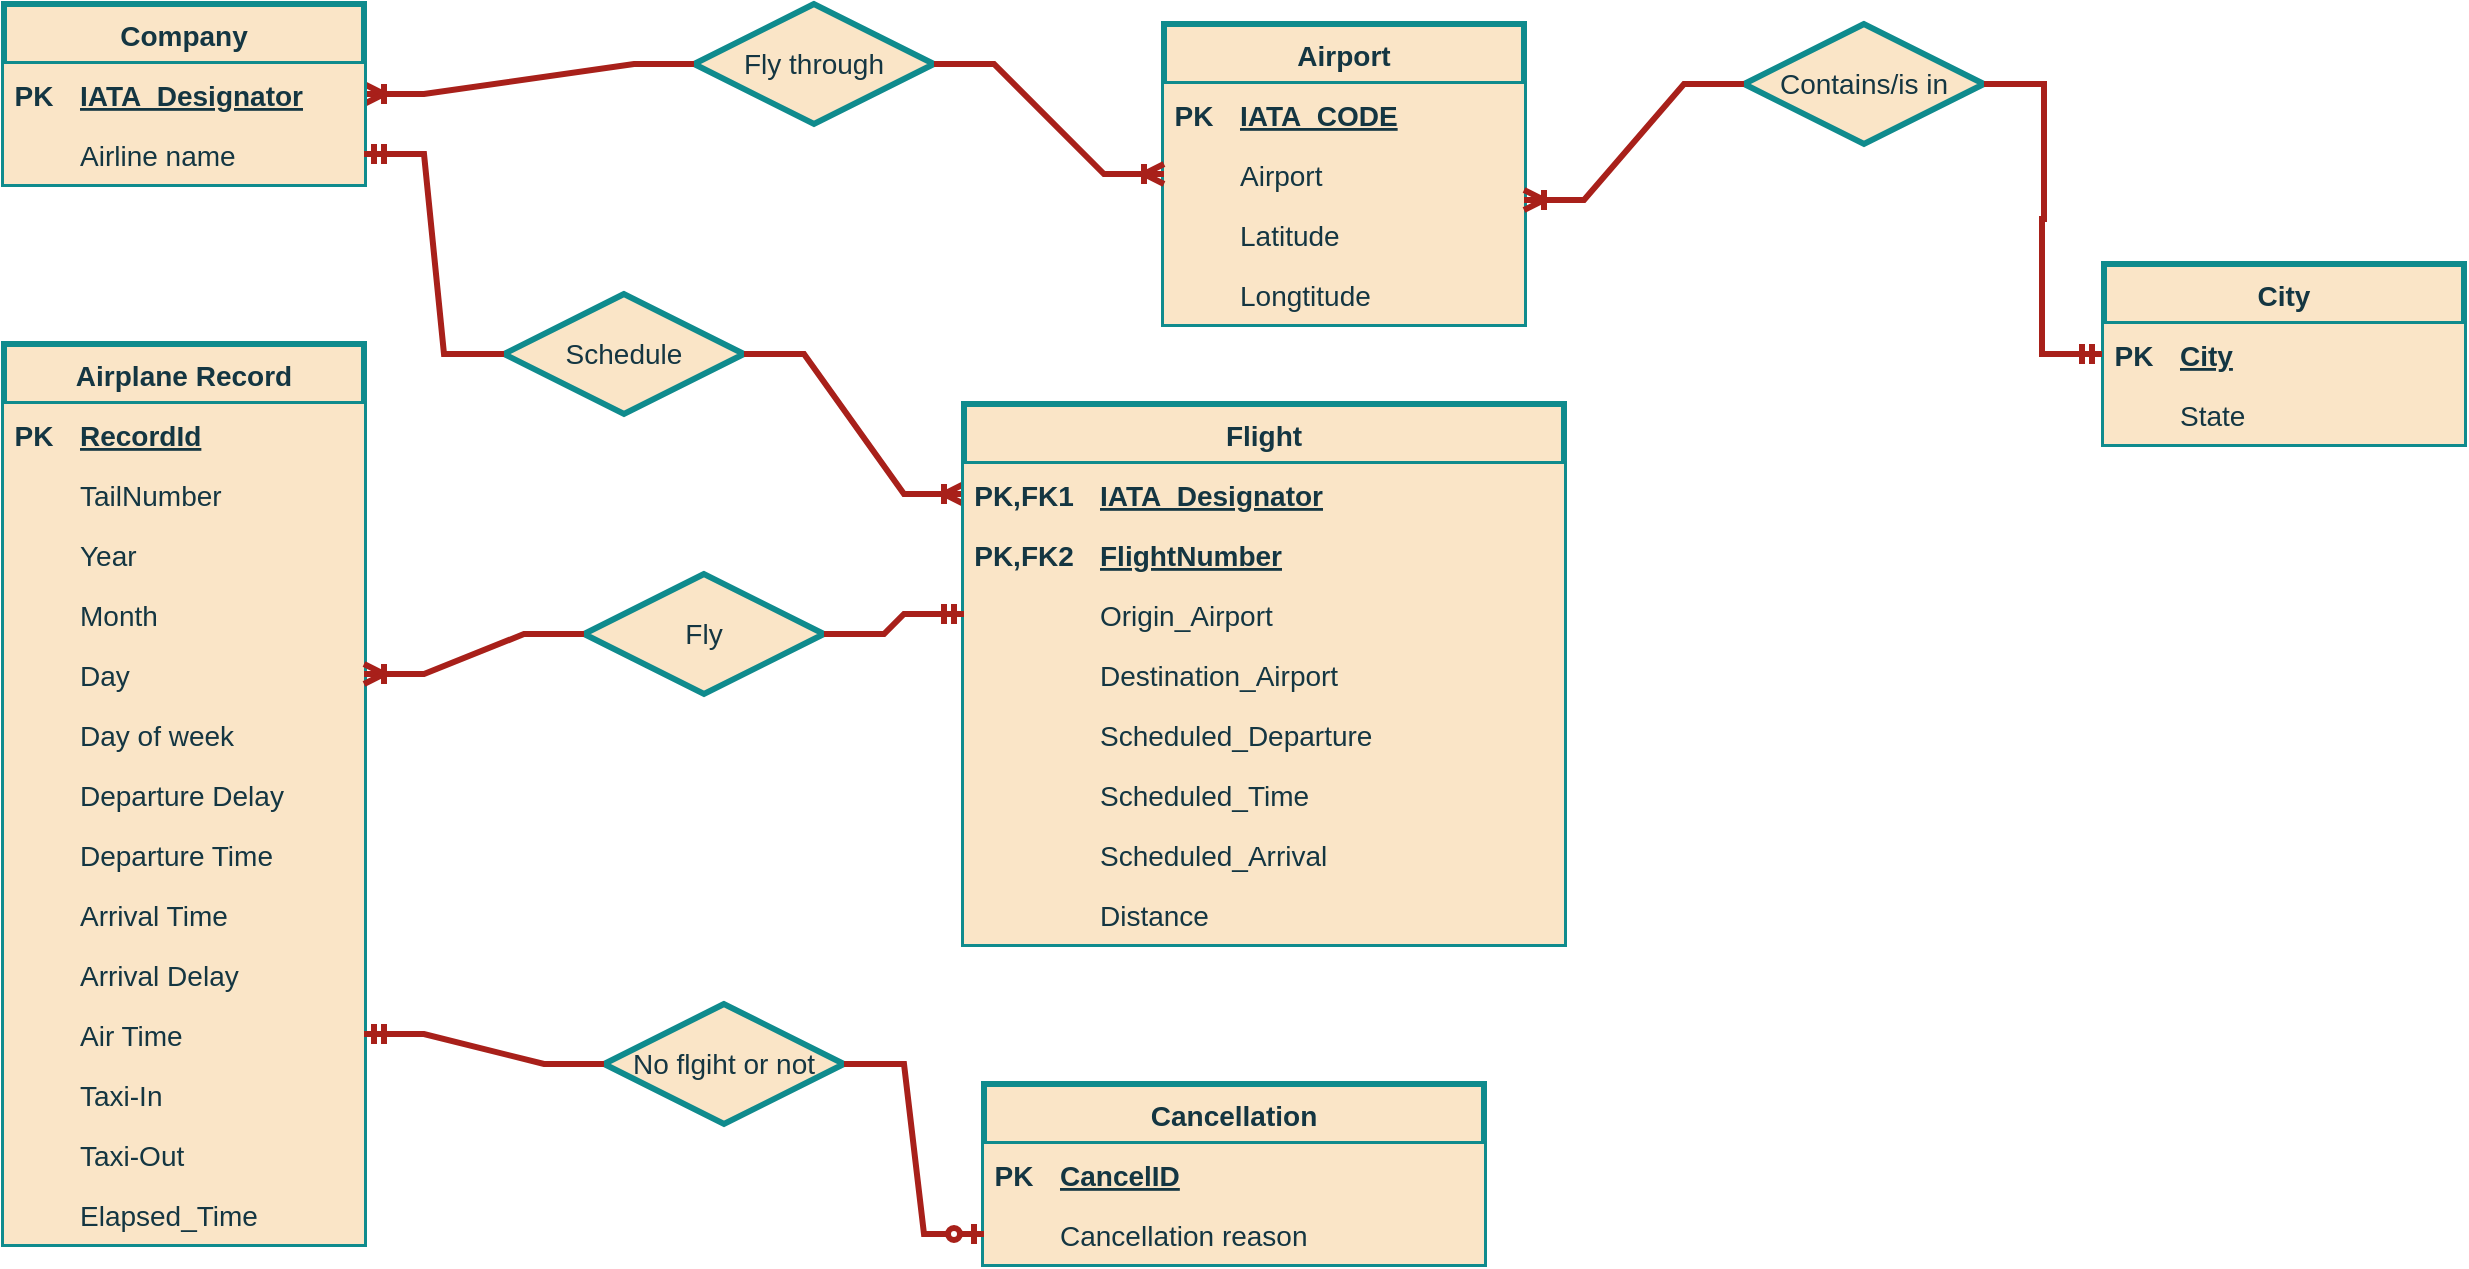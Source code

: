 <mxfile version="21.0.4" type="device" pages="3"><diagram name="v01" id="1360_wWlonEmg_3bZNzz"><mxGraphModel dx="1134" dy="1067" grid="1" gridSize="10" guides="1" tooltips="1" connect="1" arrows="1" fold="1" page="1" pageScale="1" pageWidth="850" pageHeight="1100" background="none" math="0" shadow="0"><root><mxCell id="0"/><mxCell id="1" parent="0"/><mxCell id="0AW3KIC2Wa5kJWdld9MZ-14" value="Airport" style="shape=table;startSize=30;container=1;collapsible=1;childLayout=tableLayout;fixedRows=1;rowLines=0;fontStyle=1;align=center;resizeLast=1;fontSize=14;strokeWidth=3;shadow=0;labelBackgroundColor=none;flipH=1;rounded=0;fillColor=#FAE5C7;strokeColor=#0F8B8D;fontColor=#143642;" parent="1" vertex="1"><mxGeometry x="600" y="30" width="180" height="150" as="geometry"><mxRectangle x="335" y="160" width="110" height="30" as="alternateBounds"/></mxGeometry></mxCell><mxCell id="0AW3KIC2Wa5kJWdld9MZ-15" value="" style="shape=tableRow;horizontal=0;startSize=0;swimlaneHead=0;swimlaneBody=0;collapsible=0;dropTarget=0;points=[[0,0.5],[1,0.5]];portConstraint=eastwest;top=0;left=0;right=0;bottom=1;fontSize=14;strokeWidth=3;shadow=0;labelBackgroundColor=none;rounded=0;fillColor=#FAE5C7;strokeColor=#0F8B8D;fontColor=#143642;" parent="0AW3KIC2Wa5kJWdld9MZ-14" vertex="1"><mxGeometry y="30" width="180" height="30" as="geometry"/></mxCell><mxCell id="0AW3KIC2Wa5kJWdld9MZ-16" value="PK" style="shape=partialRectangle;connectable=0;top=0;left=0;bottom=0;right=0;fontStyle=1;overflow=hidden;fontSize=14;strokeWidth=3;shadow=0;labelBackgroundColor=none;rounded=0;fillColor=#FAE5C7;strokeColor=#0F8B8D;fontColor=#143642;" parent="0AW3KIC2Wa5kJWdld9MZ-15" vertex="1"><mxGeometry width="30" height="30" as="geometry"><mxRectangle width="30" height="30" as="alternateBounds"/></mxGeometry></mxCell><mxCell id="0AW3KIC2Wa5kJWdld9MZ-17" value="IATA_CODE" style="shape=partialRectangle;connectable=0;top=0;left=0;bottom=0;right=0;align=left;spacingLeft=6;fontStyle=5;overflow=hidden;fontSize=14;strokeWidth=3;shadow=0;labelBackgroundColor=none;rounded=0;fillColor=#FAE5C7;strokeColor=#0F8B8D;fontColor=#143642;" parent="0AW3KIC2Wa5kJWdld9MZ-15" vertex="1"><mxGeometry x="30" width="150" height="30" as="geometry"><mxRectangle width="150" height="30" as="alternateBounds"/></mxGeometry></mxCell><mxCell id="0AW3KIC2Wa5kJWdld9MZ-18" value="" style="shape=tableRow;horizontal=0;startSize=0;swimlaneHead=0;swimlaneBody=0;collapsible=0;dropTarget=0;points=[[0,0.5],[1,0.5]];portConstraint=eastwest;top=0;left=0;right=0;bottom=0;fontSize=14;strokeWidth=3;shadow=0;labelBackgroundColor=none;rounded=0;fillColor=#FAE5C7;strokeColor=#0F8B8D;fontColor=#143642;" parent="0AW3KIC2Wa5kJWdld9MZ-14" vertex="1"><mxGeometry y="60" width="180" height="30" as="geometry"/></mxCell><mxCell id="0AW3KIC2Wa5kJWdld9MZ-19" value="" style="shape=partialRectangle;connectable=0;top=0;left=0;bottom=0;right=0;editable=1;overflow=hidden;fontSize=14;strokeWidth=3;shadow=0;labelBackgroundColor=none;rounded=0;fillColor=#FAE5C7;strokeColor=#0F8B8D;fontColor=#143642;" parent="0AW3KIC2Wa5kJWdld9MZ-18" vertex="1"><mxGeometry width="30" height="30" as="geometry"><mxRectangle width="30" height="30" as="alternateBounds"/></mxGeometry></mxCell><mxCell id="0AW3KIC2Wa5kJWdld9MZ-20" value="Airport   " style="shape=partialRectangle;connectable=0;top=0;left=0;bottom=0;right=0;align=left;spacingLeft=6;overflow=hidden;fontSize=14;strokeWidth=3;shadow=0;labelBackgroundColor=none;rounded=0;fillColor=#FAE5C7;strokeColor=#0F8B8D;fontColor=#143642;" parent="0AW3KIC2Wa5kJWdld9MZ-18" vertex="1"><mxGeometry x="30" width="150" height="30" as="geometry"><mxRectangle width="150" height="30" as="alternateBounds"/></mxGeometry></mxCell><mxCell id="0AW3KIC2Wa5kJWdld9MZ-39" value="" style="shape=tableRow;horizontal=0;startSize=0;swimlaneHead=0;swimlaneBody=0;collapsible=0;dropTarget=0;points=[[0,0.5],[1,0.5]];portConstraint=eastwest;top=0;left=0;right=0;bottom=0;fontSize=14;strokeWidth=3;shadow=0;labelBackgroundColor=none;rounded=0;fillColor=#FAE5C7;strokeColor=#0F8B8D;fontColor=#143642;" parent="0AW3KIC2Wa5kJWdld9MZ-14" vertex="1"><mxGeometry y="90" width="180" height="30" as="geometry"/></mxCell><mxCell id="0AW3KIC2Wa5kJWdld9MZ-40" value="" style="shape=partialRectangle;connectable=0;top=0;left=0;bottom=0;right=0;editable=1;overflow=hidden;fontSize=14;strokeWidth=3;shadow=0;labelBackgroundColor=none;rounded=0;fillColor=#FAE5C7;strokeColor=#0F8B8D;fontColor=#143642;" parent="0AW3KIC2Wa5kJWdld9MZ-39" vertex="1"><mxGeometry width="30" height="30" as="geometry"><mxRectangle width="30" height="30" as="alternateBounds"/></mxGeometry></mxCell><mxCell id="0AW3KIC2Wa5kJWdld9MZ-41" value="Latitude" style="shape=partialRectangle;connectable=0;top=0;left=0;bottom=0;right=0;align=left;spacingLeft=6;overflow=hidden;fontSize=14;strokeWidth=3;shadow=0;labelBackgroundColor=none;rounded=0;fillColor=#FAE5C7;strokeColor=#0F8B8D;fontColor=#143642;" parent="0AW3KIC2Wa5kJWdld9MZ-39" vertex="1"><mxGeometry x="30" width="150" height="30" as="geometry"><mxRectangle width="150" height="30" as="alternateBounds"/></mxGeometry></mxCell><mxCell id="0AW3KIC2Wa5kJWdld9MZ-35" value="" style="shape=tableRow;horizontal=0;startSize=0;swimlaneHead=0;swimlaneBody=0;collapsible=0;dropTarget=0;points=[[0,0.5],[1,0.5]];portConstraint=eastwest;top=0;left=0;right=0;bottom=0;fontSize=14;strokeWidth=3;shadow=0;labelBackgroundColor=none;rounded=0;fillColor=#FAE5C7;strokeColor=#0F8B8D;fontColor=#143642;" parent="0AW3KIC2Wa5kJWdld9MZ-14" vertex="1"><mxGeometry y="120" width="180" height="30" as="geometry"/></mxCell><mxCell id="0AW3KIC2Wa5kJWdld9MZ-36" value="" style="shape=partialRectangle;connectable=0;top=0;left=0;bottom=0;right=0;editable=1;overflow=hidden;fontSize=14;strokeWidth=3;shadow=0;labelBackgroundColor=none;rounded=0;fillColor=#FAE5C7;strokeColor=#0F8B8D;fontColor=#143642;" parent="0AW3KIC2Wa5kJWdld9MZ-35" vertex="1"><mxGeometry width="30" height="30" as="geometry"><mxRectangle width="30" height="30" as="alternateBounds"/></mxGeometry></mxCell><mxCell id="0AW3KIC2Wa5kJWdld9MZ-37" value="Longtitude" style="shape=partialRectangle;connectable=0;top=0;left=0;bottom=0;right=0;align=left;spacingLeft=6;overflow=hidden;fontSize=14;strokeWidth=3;shadow=0;labelBackgroundColor=none;rounded=0;fillColor=#FAE5C7;strokeColor=#0F8B8D;fontColor=#143642;" parent="0AW3KIC2Wa5kJWdld9MZ-35" vertex="1"><mxGeometry x="30" width="150" height="30" as="geometry"><mxRectangle width="150" height="30" as="alternateBounds"/></mxGeometry></mxCell><mxCell id="0AW3KIC2Wa5kJWdld9MZ-42" value="Airplane Record" style="shape=table;startSize=30;container=1;collapsible=1;childLayout=tableLayout;fixedRows=1;rowLines=0;fontStyle=1;align=center;resizeLast=1;fontSize=14;strokeWidth=3;shadow=0;labelBackgroundColor=none;flipH=1;rounded=0;fillColor=#FAE5C7;strokeColor=#0F8B8D;fontColor=#143642;" parent="1" vertex="1"><mxGeometry x="20" y="190" width="180" height="450" as="geometry"/></mxCell><mxCell id="0AW3KIC2Wa5kJWdld9MZ-43" value="" style="shape=tableRow;horizontal=0;startSize=0;swimlaneHead=0;swimlaneBody=0;collapsible=0;dropTarget=0;points=[[0,0.5],[1,0.5]];portConstraint=eastwest;top=0;left=0;right=0;bottom=1;fontSize=14;strokeWidth=3;shadow=0;labelBackgroundColor=none;rounded=0;fillColor=#FAE5C7;strokeColor=#0F8B8D;fontColor=#143642;" parent="0AW3KIC2Wa5kJWdld9MZ-42" vertex="1"><mxGeometry y="30" width="180" height="30" as="geometry"/></mxCell><mxCell id="0AW3KIC2Wa5kJWdld9MZ-44" value="PK" style="shape=partialRectangle;connectable=0;top=0;left=0;bottom=0;right=0;fontStyle=1;overflow=hidden;fontSize=14;strokeWidth=3;shadow=0;labelBackgroundColor=none;rounded=0;fillColor=#FAE5C7;strokeColor=#0F8B8D;fontColor=#143642;" parent="0AW3KIC2Wa5kJWdld9MZ-43" vertex="1"><mxGeometry width="30" height="30" as="geometry"><mxRectangle width="30" height="30" as="alternateBounds"/></mxGeometry></mxCell><mxCell id="0AW3KIC2Wa5kJWdld9MZ-45" value="RecordId" style="shape=partialRectangle;connectable=0;top=0;left=0;bottom=0;right=0;align=left;spacingLeft=6;fontStyle=5;overflow=hidden;fontSize=14;strokeWidth=3;shadow=0;labelBackgroundColor=none;rounded=0;fillColor=#FAE5C7;strokeColor=#0F8B8D;fontColor=#143642;" parent="0AW3KIC2Wa5kJWdld9MZ-43" vertex="1"><mxGeometry x="30" width="150" height="30" as="geometry"><mxRectangle width="150" height="30" as="alternateBounds"/></mxGeometry></mxCell><mxCell id="OsK6UGY_XEnC9voAF0a8-109" value="" style="shape=tableRow;horizontal=0;startSize=0;swimlaneHead=0;swimlaneBody=0;collapsible=0;dropTarget=0;points=[[0,0.5],[1,0.5]];portConstraint=eastwest;top=0;left=0;right=0;bottom=0;fontSize=14;strokeWidth=3;shadow=0;labelBackgroundColor=none;rounded=0;fillColor=#FAE5C7;strokeColor=#0F8B8D;fontColor=#143642;" parent="0AW3KIC2Wa5kJWdld9MZ-42" vertex="1"><mxGeometry y="60" width="180" height="30" as="geometry"/></mxCell><mxCell id="OsK6UGY_XEnC9voAF0a8-110" value="" style="shape=partialRectangle;connectable=0;top=0;left=0;bottom=0;right=0;editable=1;overflow=hidden;fontSize=14;strokeWidth=3;shadow=0;labelBackgroundColor=none;rounded=0;fillColor=#FAE5C7;strokeColor=#0F8B8D;fontColor=#143642;" parent="OsK6UGY_XEnC9voAF0a8-109" vertex="1"><mxGeometry width="30" height="30" as="geometry"><mxRectangle width="30" height="30" as="alternateBounds"/></mxGeometry></mxCell><mxCell id="OsK6UGY_XEnC9voAF0a8-111" value="TailNumber" style="shape=partialRectangle;connectable=0;top=0;left=0;bottom=0;right=0;align=left;spacingLeft=6;overflow=hidden;fontSize=14;strokeWidth=3;shadow=0;labelBackgroundColor=none;rounded=0;fillColor=#FAE5C7;strokeColor=#0F8B8D;fontColor=#143642;" parent="OsK6UGY_XEnC9voAF0a8-109" vertex="1"><mxGeometry x="30" width="150" height="30" as="geometry"><mxRectangle width="150" height="30" as="alternateBounds"/></mxGeometry></mxCell><mxCell id="0AW3KIC2Wa5kJWdld9MZ-46" value="" style="shape=tableRow;horizontal=0;startSize=0;swimlaneHead=0;swimlaneBody=0;collapsible=0;dropTarget=0;points=[[0,0.5],[1,0.5]];portConstraint=eastwest;top=0;left=0;right=0;bottom=0;fontSize=14;strokeWidth=3;shadow=0;labelBackgroundColor=none;rounded=0;fillColor=#FAE5C7;strokeColor=#0F8B8D;fontColor=#143642;" parent="0AW3KIC2Wa5kJWdld9MZ-42" vertex="1"><mxGeometry y="90" width="180" height="30" as="geometry"/></mxCell><mxCell id="0AW3KIC2Wa5kJWdld9MZ-47" value="" style="shape=partialRectangle;connectable=0;top=0;left=0;bottom=0;right=0;editable=1;overflow=hidden;fontSize=14;strokeWidth=3;shadow=0;labelBackgroundColor=none;rounded=0;fillColor=#FAE5C7;strokeColor=#0F8B8D;fontColor=#143642;" parent="0AW3KIC2Wa5kJWdld9MZ-46" vertex="1"><mxGeometry width="30" height="30" as="geometry"><mxRectangle width="30" height="30" as="alternateBounds"/></mxGeometry></mxCell><mxCell id="0AW3KIC2Wa5kJWdld9MZ-48" value="Year" style="shape=partialRectangle;connectable=0;top=0;left=0;bottom=0;right=0;align=left;spacingLeft=6;overflow=hidden;fontSize=14;strokeWidth=3;shadow=0;labelBackgroundColor=none;rounded=0;fillColor=#FAE5C7;strokeColor=#0F8B8D;fontColor=#143642;" parent="0AW3KIC2Wa5kJWdld9MZ-46" vertex="1"><mxGeometry x="30" width="150" height="30" as="geometry"><mxRectangle width="150" height="30" as="alternateBounds"/></mxGeometry></mxCell><mxCell id="0AW3KIC2Wa5kJWdld9MZ-49" value="" style="shape=tableRow;horizontal=0;startSize=0;swimlaneHead=0;swimlaneBody=0;collapsible=0;dropTarget=0;points=[[0,0.5],[1,0.5]];portConstraint=eastwest;top=0;left=0;right=0;bottom=0;fontSize=14;strokeWidth=3;shadow=0;labelBackgroundColor=none;rounded=0;fillColor=#FAE5C7;strokeColor=#0F8B8D;fontColor=#143642;" parent="0AW3KIC2Wa5kJWdld9MZ-42" vertex="1"><mxGeometry y="120" width="180" height="30" as="geometry"/></mxCell><mxCell id="0AW3KIC2Wa5kJWdld9MZ-50" value="" style="shape=partialRectangle;connectable=0;top=0;left=0;bottom=0;right=0;editable=1;overflow=hidden;fontSize=14;strokeWidth=3;shadow=0;labelBackgroundColor=none;rounded=0;fillColor=#FAE5C7;strokeColor=#0F8B8D;fontColor=#143642;" parent="0AW3KIC2Wa5kJWdld9MZ-49" vertex="1"><mxGeometry width="30" height="30" as="geometry"><mxRectangle width="30" height="30" as="alternateBounds"/></mxGeometry></mxCell><mxCell id="0AW3KIC2Wa5kJWdld9MZ-51" value="Month" style="shape=partialRectangle;connectable=0;top=0;left=0;bottom=0;right=0;align=left;spacingLeft=6;overflow=hidden;fontSize=14;strokeWidth=3;shadow=0;labelBackgroundColor=none;rounded=0;fillColor=#FAE5C7;strokeColor=#0F8B8D;fontColor=#143642;" parent="0AW3KIC2Wa5kJWdld9MZ-49" vertex="1"><mxGeometry x="30" width="150" height="30" as="geometry"><mxRectangle width="150" height="30" as="alternateBounds"/></mxGeometry></mxCell><mxCell id="OsK6UGY_XEnC9voAF0a8-67" value="" style="shape=tableRow;horizontal=0;startSize=0;swimlaneHead=0;swimlaneBody=0;collapsible=0;dropTarget=0;points=[[0,0.5],[1,0.5]];portConstraint=eastwest;top=0;left=0;right=0;bottom=0;fontSize=14;strokeWidth=3;shadow=0;labelBackgroundColor=none;rounded=0;fillColor=#FAE5C7;strokeColor=#0F8B8D;fontColor=#143642;" parent="0AW3KIC2Wa5kJWdld9MZ-42" vertex="1"><mxGeometry y="150" width="180" height="30" as="geometry"/></mxCell><mxCell id="OsK6UGY_XEnC9voAF0a8-68" value="" style="shape=partialRectangle;connectable=0;top=0;left=0;bottom=0;right=0;editable=1;overflow=hidden;fontSize=14;strokeWidth=3;shadow=0;labelBackgroundColor=none;rounded=0;fillColor=#FAE5C7;strokeColor=#0F8B8D;fontColor=#143642;" parent="OsK6UGY_XEnC9voAF0a8-67" vertex="1"><mxGeometry width="30" height="30" as="geometry"><mxRectangle width="30" height="30" as="alternateBounds"/></mxGeometry></mxCell><mxCell id="OsK6UGY_XEnC9voAF0a8-69" value="Day" style="shape=partialRectangle;connectable=0;top=0;left=0;bottom=0;right=0;align=left;spacingLeft=6;overflow=hidden;fontSize=14;strokeWidth=3;shadow=0;labelBackgroundColor=none;rounded=0;fillColor=#FAE5C7;strokeColor=#0F8B8D;fontColor=#143642;" parent="OsK6UGY_XEnC9voAF0a8-67" vertex="1"><mxGeometry x="30" width="150" height="30" as="geometry"><mxRectangle width="150" height="30" as="alternateBounds"/></mxGeometry></mxCell><mxCell id="OsK6UGY_XEnC9voAF0a8-70" value="" style="shape=tableRow;horizontal=0;startSize=0;swimlaneHead=0;swimlaneBody=0;collapsible=0;dropTarget=0;points=[[0,0.5],[1,0.5]];portConstraint=eastwest;top=0;left=0;right=0;bottom=0;fontSize=14;strokeWidth=3;shadow=0;labelBackgroundColor=none;rounded=0;fillColor=#FAE5C7;strokeColor=#0F8B8D;fontColor=#143642;" parent="0AW3KIC2Wa5kJWdld9MZ-42" vertex="1"><mxGeometry y="180" width="180" height="30" as="geometry"/></mxCell><mxCell id="OsK6UGY_XEnC9voAF0a8-71" value="" style="shape=partialRectangle;connectable=0;top=0;left=0;bottom=0;right=0;editable=1;overflow=hidden;fontSize=14;strokeWidth=3;shadow=0;labelBackgroundColor=none;rounded=0;fillColor=#FAE5C7;strokeColor=#0F8B8D;fontColor=#143642;" parent="OsK6UGY_XEnC9voAF0a8-70" vertex="1"><mxGeometry width="30" height="30" as="geometry"><mxRectangle width="30" height="30" as="alternateBounds"/></mxGeometry></mxCell><mxCell id="OsK6UGY_XEnC9voAF0a8-72" value="Day of week" style="shape=partialRectangle;connectable=0;top=0;left=0;bottom=0;right=0;align=left;spacingLeft=6;overflow=hidden;fontSize=14;strokeWidth=3;shadow=0;labelBackgroundColor=none;rounded=0;fillColor=#FAE5C7;strokeColor=#0F8B8D;fontColor=#143642;" parent="OsK6UGY_XEnC9voAF0a8-70" vertex="1"><mxGeometry x="30" width="150" height="30" as="geometry"><mxRectangle width="150" height="30" as="alternateBounds"/></mxGeometry></mxCell><mxCell id="0AW3KIC2Wa5kJWdld9MZ-77" value="" style="shape=tableRow;horizontal=0;startSize=0;swimlaneHead=0;swimlaneBody=0;collapsible=0;dropTarget=0;points=[[0,0.5],[1,0.5]];portConstraint=eastwest;top=0;left=0;right=0;bottom=0;fontSize=14;strokeWidth=3;shadow=0;labelBackgroundColor=none;rounded=0;fillColor=#FAE5C7;strokeColor=#0F8B8D;fontColor=#143642;" parent="0AW3KIC2Wa5kJWdld9MZ-42" vertex="1"><mxGeometry y="210" width="180" height="30" as="geometry"/></mxCell><mxCell id="0AW3KIC2Wa5kJWdld9MZ-78" value="" style="shape=partialRectangle;connectable=0;top=0;left=0;bottom=0;right=0;editable=1;overflow=hidden;fontSize=14;strokeWidth=3;shadow=0;labelBackgroundColor=none;rounded=0;fillColor=#FAE5C7;strokeColor=#0F8B8D;fontColor=#143642;" parent="0AW3KIC2Wa5kJWdld9MZ-77" vertex="1"><mxGeometry width="30" height="30" as="geometry"><mxRectangle width="30" height="30" as="alternateBounds"/></mxGeometry></mxCell><mxCell id="0AW3KIC2Wa5kJWdld9MZ-79" value="Departure Delay" style="shape=partialRectangle;connectable=0;top=0;left=0;bottom=0;right=0;align=left;spacingLeft=6;overflow=hidden;fontSize=14;strokeWidth=3;shadow=0;labelBackgroundColor=none;rounded=0;fillColor=#FAE5C7;strokeColor=#0F8B8D;fontColor=#143642;" parent="0AW3KIC2Wa5kJWdld9MZ-77" vertex="1"><mxGeometry x="30" width="150" height="30" as="geometry"><mxRectangle width="150" height="30" as="alternateBounds"/></mxGeometry></mxCell><mxCell id="0AW3KIC2Wa5kJWdld9MZ-81" value="" style="shape=tableRow;horizontal=0;startSize=0;swimlaneHead=0;swimlaneBody=0;collapsible=0;dropTarget=0;points=[[0,0.5],[1,0.5]];portConstraint=eastwest;top=0;left=0;right=0;bottom=0;fontSize=14;strokeWidth=3;shadow=0;labelBackgroundColor=none;rounded=0;fillColor=#FAE5C7;strokeColor=#0F8B8D;fontColor=#143642;" parent="0AW3KIC2Wa5kJWdld9MZ-42" vertex="1"><mxGeometry y="240" width="180" height="30" as="geometry"/></mxCell><mxCell id="0AW3KIC2Wa5kJWdld9MZ-82" value="" style="shape=partialRectangle;connectable=0;top=0;left=0;bottom=0;right=0;editable=1;overflow=hidden;fontSize=14;strokeWidth=3;shadow=0;labelBackgroundColor=none;rounded=0;fillColor=#FAE5C7;strokeColor=#0F8B8D;fontColor=#143642;" parent="0AW3KIC2Wa5kJWdld9MZ-81" vertex="1"><mxGeometry width="30" height="30" as="geometry"><mxRectangle width="30" height="30" as="alternateBounds"/></mxGeometry></mxCell><mxCell id="0AW3KIC2Wa5kJWdld9MZ-83" value="Departure Time" style="shape=partialRectangle;connectable=0;top=0;left=0;bottom=0;right=0;align=left;spacingLeft=6;overflow=hidden;fontSize=14;strokeWidth=3;shadow=0;labelBackgroundColor=none;rounded=0;fillColor=#FAE5C7;strokeColor=#0F8B8D;fontColor=#143642;" parent="0AW3KIC2Wa5kJWdld9MZ-81" vertex="1"><mxGeometry x="30" width="150" height="30" as="geometry"><mxRectangle width="150" height="30" as="alternateBounds"/></mxGeometry></mxCell><mxCell id="OsK6UGY_XEnC9voAF0a8-120" value="" style="shape=tableRow;horizontal=0;startSize=0;swimlaneHead=0;swimlaneBody=0;collapsible=0;dropTarget=0;points=[[0,0.5],[1,0.5]];portConstraint=eastwest;top=0;left=0;right=0;bottom=0;fontSize=14;strokeWidth=3;shadow=0;labelBackgroundColor=none;rounded=0;fillColor=#FAE5C7;strokeColor=#0F8B8D;fontColor=#143642;" parent="0AW3KIC2Wa5kJWdld9MZ-42" vertex="1"><mxGeometry y="270" width="180" height="30" as="geometry"/></mxCell><mxCell id="OsK6UGY_XEnC9voAF0a8-121" value="" style="shape=partialRectangle;connectable=0;top=0;left=0;bottom=0;right=0;editable=1;overflow=hidden;fontSize=14;strokeWidth=3;shadow=0;labelBackgroundColor=none;rounded=0;fillColor=#FAE5C7;strokeColor=#0F8B8D;fontColor=#143642;" parent="OsK6UGY_XEnC9voAF0a8-120" vertex="1"><mxGeometry width="30" height="30" as="geometry"><mxRectangle width="30" height="30" as="alternateBounds"/></mxGeometry></mxCell><mxCell id="OsK6UGY_XEnC9voAF0a8-122" value="Arrival Time" style="shape=partialRectangle;connectable=0;top=0;left=0;bottom=0;right=0;align=left;spacingLeft=6;overflow=hidden;fontSize=14;strokeWidth=3;shadow=0;labelBackgroundColor=none;rounded=0;fillColor=#FAE5C7;strokeColor=#0F8B8D;fontColor=#143642;" parent="OsK6UGY_XEnC9voAF0a8-120" vertex="1"><mxGeometry x="30" width="150" height="30" as="geometry"><mxRectangle width="150" height="30" as="alternateBounds"/></mxGeometry></mxCell><mxCell id="0AW3KIC2Wa5kJWdld9MZ-93" value="" style="shape=tableRow;horizontal=0;startSize=0;swimlaneHead=0;swimlaneBody=0;collapsible=0;dropTarget=0;points=[[0,0.5],[1,0.5]];portConstraint=eastwest;top=0;left=0;right=0;bottom=0;fontSize=14;strokeWidth=3;shadow=0;labelBackgroundColor=none;rounded=0;fillColor=#FAE5C7;strokeColor=#0F8B8D;fontColor=#143642;" parent="0AW3KIC2Wa5kJWdld9MZ-42" vertex="1"><mxGeometry y="300" width="180" height="30" as="geometry"/></mxCell><mxCell id="0AW3KIC2Wa5kJWdld9MZ-94" value="" style="shape=partialRectangle;connectable=0;top=0;left=0;bottom=0;right=0;editable=1;overflow=hidden;fontSize=14;strokeWidth=3;shadow=0;labelBackgroundColor=none;rounded=0;fillColor=#FAE5C7;strokeColor=#0F8B8D;fontColor=#143642;" parent="0AW3KIC2Wa5kJWdld9MZ-93" vertex="1"><mxGeometry width="30" height="30" as="geometry"><mxRectangle width="30" height="30" as="alternateBounds"/></mxGeometry></mxCell><mxCell id="0AW3KIC2Wa5kJWdld9MZ-95" value="Arrival Delay" style="shape=partialRectangle;connectable=0;top=0;left=0;bottom=0;right=0;align=left;spacingLeft=6;overflow=hidden;fontSize=14;strokeWidth=3;shadow=0;labelBackgroundColor=none;rounded=0;fillColor=#FAE5C7;strokeColor=#0F8B8D;fontColor=#143642;" parent="0AW3KIC2Wa5kJWdld9MZ-93" vertex="1"><mxGeometry x="30" width="150" height="30" as="geometry"><mxRectangle width="150" height="30" as="alternateBounds"/></mxGeometry></mxCell><mxCell id="0AW3KIC2Wa5kJWdld9MZ-85" value="" style="shape=tableRow;horizontal=0;startSize=0;swimlaneHead=0;swimlaneBody=0;collapsible=0;dropTarget=0;points=[[0,0.5],[1,0.5]];portConstraint=eastwest;top=0;left=0;right=0;bottom=0;fontSize=14;strokeWidth=3;shadow=0;labelBackgroundColor=none;rounded=0;fillColor=#FAE5C7;strokeColor=#0F8B8D;fontColor=#143642;" parent="0AW3KIC2Wa5kJWdld9MZ-42" vertex="1"><mxGeometry y="330" width="180" height="30" as="geometry"/></mxCell><mxCell id="0AW3KIC2Wa5kJWdld9MZ-86" value="" style="shape=partialRectangle;connectable=0;top=0;left=0;bottom=0;right=0;editable=1;overflow=hidden;fontSize=14;strokeWidth=3;shadow=0;labelBackgroundColor=none;rounded=0;fillColor=#FAE5C7;strokeColor=#0F8B8D;fontColor=#143642;" parent="0AW3KIC2Wa5kJWdld9MZ-85" vertex="1"><mxGeometry width="30" height="30" as="geometry"><mxRectangle width="30" height="30" as="alternateBounds"/></mxGeometry></mxCell><mxCell id="0AW3KIC2Wa5kJWdld9MZ-87" value="Air Time" style="shape=partialRectangle;connectable=0;top=0;left=0;bottom=0;right=0;align=left;spacingLeft=6;overflow=hidden;fontSize=14;strokeWidth=3;shadow=0;labelBackgroundColor=none;rounded=0;fillColor=#FAE5C7;strokeColor=#0F8B8D;fontColor=#143642;" parent="0AW3KIC2Wa5kJWdld9MZ-85" vertex="1"><mxGeometry x="30" width="150" height="30" as="geometry"><mxRectangle width="150" height="30" as="alternateBounds"/></mxGeometry></mxCell><mxCell id="OsK6UGY_XEnC9voAF0a8-123" value="" style="shape=tableRow;horizontal=0;startSize=0;swimlaneHead=0;swimlaneBody=0;collapsible=0;dropTarget=0;points=[[0,0.5],[1,0.5]];portConstraint=eastwest;top=0;left=0;right=0;bottom=0;fontSize=14;strokeWidth=3;shadow=0;labelBackgroundColor=none;rounded=0;fillColor=#FAE5C7;strokeColor=#0F8B8D;fontColor=#143642;" parent="0AW3KIC2Wa5kJWdld9MZ-42" vertex="1"><mxGeometry y="360" width="180" height="30" as="geometry"/></mxCell><mxCell id="OsK6UGY_XEnC9voAF0a8-124" value="" style="shape=partialRectangle;connectable=0;top=0;left=0;bottom=0;right=0;editable=1;overflow=hidden;fontSize=14;strokeWidth=3;shadow=0;labelBackgroundColor=none;rounded=0;fillColor=#FAE5C7;strokeColor=#0F8B8D;fontColor=#143642;" parent="OsK6UGY_XEnC9voAF0a8-123" vertex="1"><mxGeometry width="30" height="30" as="geometry"><mxRectangle width="30" height="30" as="alternateBounds"/></mxGeometry></mxCell><mxCell id="OsK6UGY_XEnC9voAF0a8-125" value="Taxi-In" style="shape=partialRectangle;connectable=0;top=0;left=0;bottom=0;right=0;align=left;spacingLeft=6;overflow=hidden;fontSize=14;strokeWidth=3;shadow=0;labelBackgroundColor=none;rounded=0;fillColor=#FAE5C7;strokeColor=#0F8B8D;fontColor=#143642;" parent="OsK6UGY_XEnC9voAF0a8-123" vertex="1"><mxGeometry x="30" width="150" height="30" as="geometry"><mxRectangle width="150" height="30" as="alternateBounds"/></mxGeometry></mxCell><mxCell id="OsK6UGY_XEnC9voAF0a8-126" value="" style="shape=tableRow;horizontal=0;startSize=0;swimlaneHead=0;swimlaneBody=0;collapsible=0;dropTarget=0;points=[[0,0.5],[1,0.5]];portConstraint=eastwest;top=0;left=0;right=0;bottom=0;fontSize=14;strokeWidth=3;shadow=0;labelBackgroundColor=none;rounded=0;fillColor=#FAE5C7;strokeColor=#0F8B8D;fontColor=#143642;" parent="0AW3KIC2Wa5kJWdld9MZ-42" vertex="1"><mxGeometry y="390" width="180" height="30" as="geometry"/></mxCell><mxCell id="OsK6UGY_XEnC9voAF0a8-127" value="" style="shape=partialRectangle;connectable=0;top=0;left=0;bottom=0;right=0;editable=1;overflow=hidden;fontSize=14;strokeWidth=3;shadow=0;labelBackgroundColor=none;rounded=0;fillColor=#FAE5C7;strokeColor=#0F8B8D;fontColor=#143642;" parent="OsK6UGY_XEnC9voAF0a8-126" vertex="1"><mxGeometry width="30" height="30" as="geometry"><mxRectangle width="30" height="30" as="alternateBounds"/></mxGeometry></mxCell><mxCell id="OsK6UGY_XEnC9voAF0a8-128" value="Taxi-Out" style="shape=partialRectangle;connectable=0;top=0;left=0;bottom=0;right=0;align=left;spacingLeft=6;overflow=hidden;fontSize=14;strokeWidth=3;shadow=0;labelBackgroundColor=none;rounded=0;fillColor=#FAE5C7;strokeColor=#0F8B8D;fontColor=#143642;" parent="OsK6UGY_XEnC9voAF0a8-126" vertex="1"><mxGeometry x="30" width="150" height="30" as="geometry"><mxRectangle width="150" height="30" as="alternateBounds"/></mxGeometry></mxCell><mxCell id="OsK6UGY_XEnC9voAF0a8-129" value="" style="shape=tableRow;horizontal=0;startSize=0;swimlaneHead=0;swimlaneBody=0;collapsible=0;dropTarget=0;points=[[0,0.5],[1,0.5]];portConstraint=eastwest;top=0;left=0;right=0;bottom=0;fontSize=14;strokeWidth=3;shadow=0;labelBackgroundColor=none;rounded=0;fillColor=#FAE5C7;strokeColor=#0F8B8D;fontColor=#143642;" parent="0AW3KIC2Wa5kJWdld9MZ-42" vertex="1"><mxGeometry y="420" width="180" height="30" as="geometry"/></mxCell><mxCell id="OsK6UGY_XEnC9voAF0a8-130" value="" style="shape=partialRectangle;connectable=0;top=0;left=0;bottom=0;right=0;editable=1;overflow=hidden;fontSize=14;strokeWidth=3;shadow=0;labelBackgroundColor=none;rounded=0;fillColor=#FAE5C7;strokeColor=#0F8B8D;fontColor=#143642;" parent="OsK6UGY_XEnC9voAF0a8-129" vertex="1"><mxGeometry width="30" height="30" as="geometry"><mxRectangle width="30" height="30" as="alternateBounds"/></mxGeometry></mxCell><mxCell id="OsK6UGY_XEnC9voAF0a8-131" value="Elapsed_Time" style="shape=partialRectangle;connectable=0;top=0;left=0;bottom=0;right=0;align=left;spacingLeft=6;overflow=hidden;fontSize=14;strokeWidth=3;shadow=0;labelBackgroundColor=none;rounded=0;fillColor=#FAE5C7;strokeColor=#0F8B8D;fontColor=#143642;" parent="OsK6UGY_XEnC9voAF0a8-129" vertex="1"><mxGeometry x="30" width="150" height="30" as="geometry"><mxRectangle width="150" height="30" as="alternateBounds"/></mxGeometry></mxCell><mxCell id="0AW3KIC2Wa5kJWdld9MZ-100" value="Cancellation" style="shape=table;startSize=30;container=1;collapsible=1;childLayout=tableLayout;fixedRows=1;rowLines=0;fontStyle=1;align=center;resizeLast=1;fontSize=14;strokeWidth=3;shadow=0;labelBackgroundColor=none;flipH=1;rounded=0;fillColor=#FAE5C7;strokeColor=#0F8B8D;fontColor=#143642;" parent="1" vertex="1"><mxGeometry x="510" y="560" width="250" height="90" as="geometry"/></mxCell><mxCell id="0AW3KIC2Wa5kJWdld9MZ-101" value="" style="shape=tableRow;horizontal=0;startSize=0;swimlaneHead=0;swimlaneBody=0;collapsible=0;dropTarget=0;points=[[0,0.5],[1,0.5]];portConstraint=eastwest;top=0;left=0;right=0;bottom=1;fontSize=14;strokeWidth=3;shadow=0;labelBackgroundColor=none;rounded=0;fillColor=#FAE5C7;strokeColor=#0F8B8D;fontColor=#143642;" parent="0AW3KIC2Wa5kJWdld9MZ-100" vertex="1"><mxGeometry y="30" width="250" height="30" as="geometry"/></mxCell><mxCell id="0AW3KIC2Wa5kJWdld9MZ-102" value="PK" style="shape=partialRectangle;connectable=0;top=0;left=0;bottom=0;right=0;fontStyle=1;overflow=hidden;fontSize=14;strokeWidth=3;shadow=0;labelBackgroundColor=none;rounded=0;fillColor=#FAE5C7;strokeColor=#0F8B8D;fontColor=#143642;" parent="0AW3KIC2Wa5kJWdld9MZ-101" vertex="1"><mxGeometry width="30" height="30" as="geometry"><mxRectangle width="30" height="30" as="alternateBounds"/></mxGeometry></mxCell><mxCell id="0AW3KIC2Wa5kJWdld9MZ-103" value="CancelID" style="shape=partialRectangle;connectable=0;top=0;left=0;bottom=0;right=0;align=left;spacingLeft=6;fontStyle=5;overflow=hidden;fontSize=14;strokeWidth=3;shadow=0;labelBackgroundColor=none;rounded=0;fillColor=#FAE5C7;strokeColor=#0F8B8D;fontColor=#143642;" parent="0AW3KIC2Wa5kJWdld9MZ-101" vertex="1"><mxGeometry x="30" width="220" height="30" as="geometry"><mxRectangle width="220" height="30" as="alternateBounds"/></mxGeometry></mxCell><mxCell id="0AW3KIC2Wa5kJWdld9MZ-104" value="" style="shape=tableRow;horizontal=0;startSize=0;swimlaneHead=0;swimlaneBody=0;collapsible=0;dropTarget=0;points=[[0,0.5],[1,0.5]];portConstraint=eastwest;top=0;left=0;right=0;bottom=0;fontSize=14;strokeWidth=3;shadow=0;labelBackgroundColor=none;rounded=0;fillColor=#FAE5C7;strokeColor=#0F8B8D;fontColor=#143642;" parent="0AW3KIC2Wa5kJWdld9MZ-100" vertex="1"><mxGeometry y="60" width="250" height="30" as="geometry"/></mxCell><mxCell id="0AW3KIC2Wa5kJWdld9MZ-105" value="" style="shape=partialRectangle;connectable=0;top=0;left=0;bottom=0;right=0;editable=1;overflow=hidden;fontSize=14;strokeWidth=3;shadow=0;labelBackgroundColor=none;rounded=0;fillColor=#FAE5C7;strokeColor=#0F8B8D;fontColor=#143642;" parent="0AW3KIC2Wa5kJWdld9MZ-104" vertex="1"><mxGeometry width="30" height="30" as="geometry"><mxRectangle width="30" height="30" as="alternateBounds"/></mxGeometry></mxCell><mxCell id="0AW3KIC2Wa5kJWdld9MZ-106" value="Cancellation reason" style="shape=partialRectangle;connectable=0;top=0;left=0;bottom=0;right=0;align=left;spacingLeft=6;overflow=hidden;fontSize=14;strokeWidth=3;shadow=0;labelBackgroundColor=none;rounded=0;fillColor=#FAE5C7;strokeColor=#0F8B8D;fontColor=#143642;" parent="0AW3KIC2Wa5kJWdld9MZ-104" vertex="1"><mxGeometry x="30" width="220" height="30" as="geometry"><mxRectangle width="220" height="30" as="alternateBounds"/></mxGeometry></mxCell><mxCell id="0AW3KIC2Wa5kJWdld9MZ-113" value="City" style="shape=table;startSize=30;container=1;collapsible=1;childLayout=tableLayout;fixedRows=1;rowLines=0;fontStyle=1;align=center;resizeLast=1;fontSize=14;strokeWidth=3;shadow=0;labelBackgroundColor=none;flipH=1;rounded=0;fillColor=#FAE5C7;strokeColor=#0F8B8D;fontColor=#143642;perimeterSpacing=1;" parent="1" vertex="1"><mxGeometry x="1070" y="150" width="180" height="90" as="geometry"/></mxCell><mxCell id="0AW3KIC2Wa5kJWdld9MZ-114" value="" style="shape=tableRow;horizontal=0;startSize=0;swimlaneHead=0;swimlaneBody=0;collapsible=0;dropTarget=0;points=[[0,0.5],[1,0.5]];portConstraint=eastwest;top=0;left=0;right=0;bottom=1;fontSize=14;strokeWidth=3;shadow=0;labelBackgroundColor=none;rounded=0;fillColor=#FAE5C7;strokeColor=#0F8B8D;fontColor=#143642;" parent="0AW3KIC2Wa5kJWdld9MZ-113" vertex="1"><mxGeometry y="30" width="180" height="30" as="geometry"/></mxCell><mxCell id="0AW3KIC2Wa5kJWdld9MZ-115" value="PK" style="shape=partialRectangle;connectable=0;top=0;left=0;bottom=0;right=0;fontStyle=1;overflow=hidden;fontSize=14;strokeWidth=3;shadow=0;labelBackgroundColor=none;rounded=0;fillColor=#FAE5C7;strokeColor=#0F8B8D;fontColor=#143642;" parent="0AW3KIC2Wa5kJWdld9MZ-114" vertex="1"><mxGeometry width="30" height="30" as="geometry"><mxRectangle width="30" height="30" as="alternateBounds"/></mxGeometry></mxCell><mxCell id="0AW3KIC2Wa5kJWdld9MZ-116" value="City" style="shape=partialRectangle;connectable=0;top=0;left=0;bottom=0;right=0;align=left;spacingLeft=6;fontStyle=5;overflow=hidden;fontSize=14;strokeWidth=3;shadow=0;labelBackgroundColor=none;rounded=0;fillColor=#FAE5C7;strokeColor=#0F8B8D;fontColor=#143642;" parent="0AW3KIC2Wa5kJWdld9MZ-114" vertex="1"><mxGeometry x="30" width="150" height="30" as="geometry"><mxRectangle width="150" height="30" as="alternateBounds"/></mxGeometry></mxCell><mxCell id="0AW3KIC2Wa5kJWdld9MZ-123" value="" style="shape=tableRow;horizontal=0;startSize=0;swimlaneHead=0;swimlaneBody=0;collapsible=0;dropTarget=0;points=[[0,0.5],[1,0.5]];portConstraint=eastwest;top=0;left=0;right=0;bottom=0;fontSize=14;strokeWidth=3;shadow=0;labelBackgroundColor=none;rounded=0;fillColor=#FAE5C7;strokeColor=#0F8B8D;fontColor=#143642;" parent="0AW3KIC2Wa5kJWdld9MZ-113" vertex="1"><mxGeometry y="60" width="180" height="30" as="geometry"/></mxCell><mxCell id="0AW3KIC2Wa5kJWdld9MZ-124" value="" style="shape=partialRectangle;connectable=0;top=0;left=0;bottom=0;right=0;editable=1;overflow=hidden;fontSize=14;strokeWidth=3;shadow=0;labelBackgroundColor=none;rounded=0;fillColor=#FAE5C7;strokeColor=#0F8B8D;fontColor=#143642;" parent="0AW3KIC2Wa5kJWdld9MZ-123" vertex="1"><mxGeometry width="30" height="30" as="geometry"><mxRectangle width="30" height="30" as="alternateBounds"/></mxGeometry></mxCell><mxCell id="0AW3KIC2Wa5kJWdld9MZ-125" value="State" style="shape=partialRectangle;connectable=0;top=0;left=0;bottom=0;right=0;align=left;spacingLeft=6;overflow=hidden;fontSize=14;strokeWidth=3;shadow=0;labelBackgroundColor=none;rounded=0;fillColor=#FAE5C7;strokeColor=#0F8B8D;fontColor=#143642;" parent="0AW3KIC2Wa5kJWdld9MZ-123" vertex="1"><mxGeometry x="30" width="150" height="30" as="geometry"><mxRectangle width="150" height="30" as="alternateBounds"/></mxGeometry></mxCell><mxCell id="0AW3KIC2Wa5kJWdld9MZ-126" value="Fly through" style="shape=rhombus;perimeter=rhombusPerimeter;whiteSpace=wrap;html=1;align=center;fontSize=14;strokeWidth=3;shadow=0;labelBackgroundColor=none;flipH=1;rounded=0;fillColor=#FAE5C7;strokeColor=#0F8B8D;fontColor=#143642;" parent="1" vertex="1"><mxGeometry x="365" y="20" width="120" height="60" as="geometry"/></mxCell><mxCell id="0AW3KIC2Wa5kJWdld9MZ-127" value="Contains/is in" style="shape=rhombus;perimeter=rhombusPerimeter;whiteSpace=wrap;html=1;align=center;fontSize=14;strokeWidth=3;shadow=0;labelBackgroundColor=none;flipH=1;rounded=0;fillColor=#FAE5C7;strokeColor=#0F8B8D;fontColor=#143642;" parent="1" vertex="1"><mxGeometry x="890" y="30" width="120" height="60" as="geometry"/></mxCell><mxCell id="0AW3KIC2Wa5kJWdld9MZ-128" value="" style="edgeStyle=entityRelationEdgeStyle;fontSize=14;html=1;endArrow=ERoneToMany;rounded=0;strokeWidth=3;entryX=1;entryY=-0.067;entryDx=0;entryDy=0;entryPerimeter=0;shadow=0;labelBackgroundColor=none;strokeColor=#A8201A;fontColor=default;" parent="1" source="0AW3KIC2Wa5kJWdld9MZ-127" target="0AW3KIC2Wa5kJWdld9MZ-39" edge="1"><mxGeometry width="100" height="100" relative="1" as="geometry"><mxPoint x="1245" y="400" as="sourcePoint"/><mxPoint x="1050" y="133" as="targetPoint"/></mxGeometry></mxCell><mxCell id="0AW3KIC2Wa5kJWdld9MZ-129" value="" style="edgeStyle=entityRelationEdgeStyle;fontSize=14;html=1;endArrow=ERoneToMany;rounded=0;entryX=0;entryY=0.5;entryDx=0;entryDy=0;strokeWidth=3;exitX=1;exitY=0.5;exitDx=0;exitDy=0;shadow=0;labelBackgroundColor=none;strokeColor=#A8201A;fontColor=default;" parent="1" source="0AW3KIC2Wa5kJWdld9MZ-126" target="0AW3KIC2Wa5kJWdld9MZ-18" edge="1"><mxGeometry width="100" height="100" relative="1" as="geometry"><mxPoint x="595" y="50" as="sourcePoint"/><mxPoint x="615" y="250" as="targetPoint"/></mxGeometry></mxCell><mxCell id="0AW3KIC2Wa5kJWdld9MZ-131" value="" style="edgeStyle=entityRelationEdgeStyle;fontSize=14;html=1;endArrow=ERoneToMany;rounded=0;exitX=0;exitY=0.5;exitDx=0;exitDy=0;strokeWidth=3;entryX=1;entryY=0.5;entryDx=0;entryDy=0;shadow=0;labelBackgroundColor=none;strokeColor=#A8201A;fontColor=default;" parent="1" source="0AW3KIC2Wa5kJWdld9MZ-126" target="OsK6UGY_XEnC9voAF0a8-97" edge="1"><mxGeometry width="100" height="100" relative="1" as="geometry"><mxPoint x="195" y="350" as="sourcePoint"/><mxPoint x="305" y="60" as="targetPoint"/></mxGeometry></mxCell><mxCell id="0AW3KIC2Wa5kJWdld9MZ-133" value="Schedule" style="shape=rhombus;perimeter=rhombusPerimeter;whiteSpace=wrap;html=1;align=center;fontSize=14;strokeWidth=3;shadow=0;labelBackgroundColor=none;flipH=1;rounded=0;fillColor=#FAE5C7;strokeColor=#0F8B8D;fontColor=#143642;" parent="1" vertex="1"><mxGeometry x="270" y="165" width="120" height="60" as="geometry"/></mxCell><mxCell id="0AW3KIC2Wa5kJWdld9MZ-135" value="" style="edgeStyle=entityRelationEdgeStyle;fontSize=14;html=1;endArrow=ERoneToMany;rounded=0;strokeWidth=3;entryX=0;entryY=0.5;entryDx=0;entryDy=0;shadow=0;labelBackgroundColor=none;strokeColor=#A8201A;fontColor=default;" parent="1" source="0AW3KIC2Wa5kJWdld9MZ-133" target="OsK6UGY_XEnC9voAF0a8-49" edge="1"><mxGeometry width="100" height="100" relative="1" as="geometry"><mxPoint x="470" y="350" as="sourcePoint"/><mxPoint x="620" y="229" as="targetPoint"/></mxGeometry></mxCell><mxCell id="0AW3KIC2Wa5kJWdld9MZ-137" value="No flgiht or not" style="shape=rhombus;perimeter=rhombusPerimeter;whiteSpace=wrap;html=1;align=center;fontSize=14;strokeWidth=3;shadow=0;labelBackgroundColor=none;flipH=1;rounded=0;fillColor=#FAE5C7;strokeColor=#0F8B8D;fontColor=#143642;" parent="1" vertex="1"><mxGeometry x="320" y="520" width="120" height="60" as="geometry"/></mxCell><mxCell id="OsK6UGY_XEnC9voAF0a8-17" value="" style="edgeStyle=entityRelationEdgeStyle;fontSize=14;html=1;endArrow=ERmandOne;rounded=0;strokeWidth=3;exitX=1;exitY=0.5;exitDx=0;exitDy=0;entryX=0;entryY=0.5;entryDx=0;entryDy=0;shadow=0;labelBackgroundColor=none;strokeColor=#A8201A;fontColor=default;" parent="1" source="0AW3KIC2Wa5kJWdld9MZ-127" target="0AW3KIC2Wa5kJWdld9MZ-113" edge="1"><mxGeometry width="100" height="100" relative="1" as="geometry"><mxPoint x="1850" y="380" as="sourcePoint"/><mxPoint x="1750" y="280" as="targetPoint"/></mxGeometry></mxCell><mxCell id="OsK6UGY_XEnC9voAF0a8-21" value="" style="edgeStyle=entityRelationEdgeStyle;fontSize=14;html=1;endArrow=ERzeroToOne;endFill=1;rounded=0;strokeWidth=3;exitX=1;exitY=0.5;exitDx=0;exitDy=0;entryX=0;entryY=0.5;entryDx=0;entryDy=0;shadow=0;labelBackgroundColor=none;strokeColor=#A8201A;fontColor=default;" parent="1" source="0AW3KIC2Wa5kJWdld9MZ-137" target="0AW3KIC2Wa5kJWdld9MZ-104" edge="1"><mxGeometry width="100" height="100" relative="1" as="geometry"><mxPoint x="570" y="380" as="sourcePoint"/><mxPoint x="470" y="280" as="targetPoint"/></mxGeometry></mxCell><mxCell id="OsK6UGY_XEnC9voAF0a8-48" value="Flight" style="shape=table;startSize=30;container=1;collapsible=1;childLayout=tableLayout;fixedRows=1;rowLines=0;fontStyle=1;align=center;resizeLast=1;strokeWidth=3;fontSize=14;shadow=0;labelBackgroundColor=none;flipH=1;rounded=0;fillColor=#FAE5C7;strokeColor=#0F8B8D;fontColor=#143642;" parent="1" vertex="1"><mxGeometry x="500" y="220" width="300" height="270" as="geometry"/></mxCell><mxCell id="OsK6UGY_XEnC9voAF0a8-49" value="" style="shape=tableRow;horizontal=0;startSize=0;swimlaneHead=0;swimlaneBody=0;collapsible=0;dropTarget=0;points=[[0,0.5],[1,0.5]];portConstraint=eastwest;top=0;left=0;right=0;bottom=0;strokeWidth=3;fontSize=14;shadow=0;labelBackgroundColor=none;rounded=0;fillColor=#FAE5C7;strokeColor=#0F8B8D;fontColor=#143642;" parent="OsK6UGY_XEnC9voAF0a8-48" vertex="1"><mxGeometry y="30" width="300" height="30" as="geometry"/></mxCell><mxCell id="OsK6UGY_XEnC9voAF0a8-50" value="PK,FK1" style="shape=partialRectangle;connectable=0;top=0;left=0;bottom=0;right=0;fontStyle=1;overflow=hidden;strokeWidth=3;fontSize=14;shadow=0;labelBackgroundColor=none;rounded=0;fillColor=#FAE5C7;strokeColor=#0F8B8D;fontColor=#143642;" parent="OsK6UGY_XEnC9voAF0a8-49" vertex="1"><mxGeometry width="60" height="30" as="geometry"><mxRectangle width="60" height="30" as="alternateBounds"/></mxGeometry></mxCell><mxCell id="OsK6UGY_XEnC9voAF0a8-51" value="IATA_Designator" style="shape=partialRectangle;connectable=0;top=0;left=0;bottom=0;right=0;align=left;spacingLeft=6;fontStyle=5;overflow=hidden;strokeWidth=3;fontSize=14;shadow=0;labelBackgroundColor=none;rounded=0;fillColor=#FAE5C7;strokeColor=#0F8B8D;fontColor=#143642;" parent="OsK6UGY_XEnC9voAF0a8-49" vertex="1"><mxGeometry x="60" width="240" height="30" as="geometry"><mxRectangle width="240" height="30" as="alternateBounds"/></mxGeometry></mxCell><mxCell id="OsK6UGY_XEnC9voAF0a8-52" value="" style="shape=tableRow;horizontal=0;startSize=0;swimlaneHead=0;swimlaneBody=0;collapsible=0;dropTarget=0;points=[[0,0.5],[1,0.5]];portConstraint=eastwest;top=0;left=0;right=0;bottom=1;strokeWidth=3;fontSize=14;shadow=0;labelBackgroundColor=none;rounded=0;fillColor=#FAE5C7;strokeColor=#0F8B8D;fontColor=#143642;" parent="OsK6UGY_XEnC9voAF0a8-48" vertex="1"><mxGeometry y="60" width="300" height="30" as="geometry"/></mxCell><mxCell id="OsK6UGY_XEnC9voAF0a8-53" value="PK,FK2" style="shape=partialRectangle;connectable=0;top=0;left=0;bottom=0;right=0;fontStyle=1;overflow=hidden;strokeWidth=3;fontSize=14;shadow=0;labelBackgroundColor=none;rounded=0;fillColor=#FAE5C7;strokeColor=#0F8B8D;fontColor=#143642;" parent="OsK6UGY_XEnC9voAF0a8-52" vertex="1"><mxGeometry width="60" height="30" as="geometry"><mxRectangle width="60" height="30" as="alternateBounds"/></mxGeometry></mxCell><mxCell id="OsK6UGY_XEnC9voAF0a8-54" value="FlightNumber" style="shape=partialRectangle;connectable=0;top=0;left=0;bottom=0;right=0;align=left;spacingLeft=6;fontStyle=5;overflow=hidden;strokeWidth=3;fontSize=14;shadow=0;labelBackgroundColor=none;rounded=0;fillColor=#FAE5C7;strokeColor=#0F8B8D;fontColor=#143642;" parent="OsK6UGY_XEnC9voAF0a8-52" vertex="1"><mxGeometry x="60" width="240" height="30" as="geometry"><mxRectangle width="240" height="30" as="alternateBounds"/></mxGeometry></mxCell><mxCell id="OsK6UGY_XEnC9voAF0a8-55" value="" style="shape=tableRow;horizontal=0;startSize=0;swimlaneHead=0;swimlaneBody=0;collapsible=0;dropTarget=0;points=[[0,0.5],[1,0.5]];portConstraint=eastwest;top=0;left=0;right=0;bottom=0;strokeWidth=3;fontSize=14;shadow=0;labelBackgroundColor=none;rounded=0;fillColor=#FAE5C7;strokeColor=#0F8B8D;fontColor=#143642;" parent="OsK6UGY_XEnC9voAF0a8-48" vertex="1"><mxGeometry y="90" width="300" height="30" as="geometry"/></mxCell><mxCell id="OsK6UGY_XEnC9voAF0a8-56" value="" style="shape=partialRectangle;connectable=0;top=0;left=0;bottom=0;right=0;editable=1;overflow=hidden;strokeWidth=3;fontSize=14;shadow=0;labelBackgroundColor=none;rounded=0;fillColor=#FAE5C7;strokeColor=#0F8B8D;fontColor=#143642;" parent="OsK6UGY_XEnC9voAF0a8-55" vertex="1"><mxGeometry width="60" height="30" as="geometry"><mxRectangle width="60" height="30" as="alternateBounds"/></mxGeometry></mxCell><mxCell id="OsK6UGY_XEnC9voAF0a8-57" value="Origin_Airport" style="shape=partialRectangle;connectable=0;top=0;left=0;bottom=0;right=0;align=left;spacingLeft=6;overflow=hidden;strokeWidth=3;fontSize=14;shadow=0;labelBackgroundColor=none;rounded=0;fillColor=#FAE5C7;strokeColor=#0F8B8D;fontColor=#143642;" parent="OsK6UGY_XEnC9voAF0a8-55" vertex="1"><mxGeometry x="60" width="240" height="30" as="geometry"><mxRectangle width="240" height="30" as="alternateBounds"/></mxGeometry></mxCell><mxCell id="OsK6UGY_XEnC9voAF0a8-58" value="" style="shape=tableRow;horizontal=0;startSize=0;swimlaneHead=0;swimlaneBody=0;collapsible=0;dropTarget=0;points=[[0,0.5],[1,0.5]];portConstraint=eastwest;top=0;left=0;right=0;bottom=0;strokeWidth=3;fontSize=14;shadow=0;labelBackgroundColor=none;rounded=0;fillColor=#FAE5C7;strokeColor=#0F8B8D;fontColor=#143642;" parent="OsK6UGY_XEnC9voAF0a8-48" vertex="1"><mxGeometry y="120" width="300" height="30" as="geometry"/></mxCell><mxCell id="OsK6UGY_XEnC9voAF0a8-59" value="" style="shape=partialRectangle;connectable=0;top=0;left=0;bottom=0;right=0;editable=1;overflow=hidden;strokeWidth=3;fontSize=14;shadow=0;labelBackgroundColor=none;rounded=0;fillColor=#FAE5C7;strokeColor=#0F8B8D;fontColor=#143642;" parent="OsK6UGY_XEnC9voAF0a8-58" vertex="1"><mxGeometry width="60" height="30" as="geometry"><mxRectangle width="60" height="30" as="alternateBounds"/></mxGeometry></mxCell><mxCell id="OsK6UGY_XEnC9voAF0a8-60" value="Destination_Airport" style="shape=partialRectangle;connectable=0;top=0;left=0;bottom=0;right=0;align=left;spacingLeft=6;overflow=hidden;strokeWidth=3;fontSize=14;shadow=0;labelBackgroundColor=none;rounded=0;fillColor=#FAE5C7;strokeColor=#0F8B8D;fontColor=#143642;" parent="OsK6UGY_XEnC9voAF0a8-58" vertex="1"><mxGeometry x="60" width="240" height="30" as="geometry"><mxRectangle width="240" height="30" as="alternateBounds"/></mxGeometry></mxCell><mxCell id="OsK6UGY_XEnC9voAF0a8-61" value="" style="shape=tableRow;horizontal=0;startSize=0;swimlaneHead=0;swimlaneBody=0;collapsible=0;dropTarget=0;points=[[0,0.5],[1,0.5]];portConstraint=eastwest;top=0;left=0;right=0;bottom=0;strokeWidth=3;fontSize=14;shadow=0;labelBackgroundColor=none;rounded=0;fillColor=#FAE5C7;strokeColor=#0F8B8D;fontColor=#143642;" parent="OsK6UGY_XEnC9voAF0a8-48" vertex="1"><mxGeometry y="150" width="300" height="30" as="geometry"/></mxCell><mxCell id="OsK6UGY_XEnC9voAF0a8-62" value="" style="shape=partialRectangle;connectable=0;top=0;left=0;bottom=0;right=0;editable=1;overflow=hidden;strokeWidth=3;fontSize=14;shadow=0;labelBackgroundColor=none;rounded=0;fillColor=#FAE5C7;strokeColor=#0F8B8D;fontColor=#143642;" parent="OsK6UGY_XEnC9voAF0a8-61" vertex="1"><mxGeometry width="60" height="30" as="geometry"><mxRectangle width="60" height="30" as="alternateBounds"/></mxGeometry></mxCell><mxCell id="OsK6UGY_XEnC9voAF0a8-63" value="Scheduled_Departure" style="shape=partialRectangle;connectable=0;top=0;left=0;bottom=0;right=0;align=left;spacingLeft=6;overflow=hidden;strokeWidth=3;fontSize=14;shadow=0;labelBackgroundColor=none;rounded=0;fillColor=#FAE5C7;strokeColor=#0F8B8D;fontColor=#143642;" parent="OsK6UGY_XEnC9voAF0a8-61" vertex="1"><mxGeometry x="60" width="240" height="30" as="geometry"><mxRectangle width="240" height="30" as="alternateBounds"/></mxGeometry></mxCell><mxCell id="OsK6UGY_XEnC9voAF0a8-114" value="" style="shape=tableRow;horizontal=0;startSize=0;swimlaneHead=0;swimlaneBody=0;collapsible=0;dropTarget=0;points=[[0,0.5],[1,0.5]];portConstraint=eastwest;top=0;left=0;right=0;bottom=0;strokeWidth=3;fontSize=14;shadow=0;labelBackgroundColor=none;rounded=0;fillColor=#FAE5C7;strokeColor=#0F8B8D;fontColor=#143642;" parent="OsK6UGY_XEnC9voAF0a8-48" vertex="1"><mxGeometry y="180" width="300" height="30" as="geometry"/></mxCell><mxCell id="OsK6UGY_XEnC9voAF0a8-115" value="" style="shape=partialRectangle;connectable=0;top=0;left=0;bottom=0;right=0;editable=1;overflow=hidden;strokeWidth=3;fontSize=14;shadow=0;labelBackgroundColor=none;rounded=0;fillColor=#FAE5C7;strokeColor=#0F8B8D;fontColor=#143642;" parent="OsK6UGY_XEnC9voAF0a8-114" vertex="1"><mxGeometry width="60" height="30" as="geometry"><mxRectangle width="60" height="30" as="alternateBounds"/></mxGeometry></mxCell><mxCell id="OsK6UGY_XEnC9voAF0a8-116" value="Scheduled_Time" style="shape=partialRectangle;connectable=0;top=0;left=0;bottom=0;right=0;align=left;spacingLeft=6;overflow=hidden;strokeWidth=3;fontSize=14;shadow=0;labelBackgroundColor=none;rounded=0;fillColor=#FAE5C7;strokeColor=#0F8B8D;fontColor=#143642;" parent="OsK6UGY_XEnC9voAF0a8-114" vertex="1"><mxGeometry x="60" width="240" height="30" as="geometry"><mxRectangle width="240" height="30" as="alternateBounds"/></mxGeometry></mxCell><mxCell id="OsK6UGY_XEnC9voAF0a8-117" value="" style="shape=tableRow;horizontal=0;startSize=0;swimlaneHead=0;swimlaneBody=0;collapsible=0;dropTarget=0;points=[[0,0.5],[1,0.5]];portConstraint=eastwest;top=0;left=0;right=0;bottom=0;strokeWidth=3;fontSize=14;shadow=0;labelBackgroundColor=none;rounded=0;fillColor=#FAE5C7;strokeColor=#0F8B8D;fontColor=#143642;" parent="OsK6UGY_XEnC9voAF0a8-48" vertex="1"><mxGeometry y="210" width="300" height="30" as="geometry"/></mxCell><mxCell id="OsK6UGY_XEnC9voAF0a8-118" value="" style="shape=partialRectangle;connectable=0;top=0;left=0;bottom=0;right=0;editable=1;overflow=hidden;strokeWidth=3;fontSize=14;shadow=0;labelBackgroundColor=none;rounded=0;fillColor=#FAE5C7;strokeColor=#0F8B8D;fontColor=#143642;" parent="OsK6UGY_XEnC9voAF0a8-117" vertex="1"><mxGeometry width="60" height="30" as="geometry"><mxRectangle width="60" height="30" as="alternateBounds"/></mxGeometry></mxCell><mxCell id="OsK6UGY_XEnC9voAF0a8-119" value="Scheduled_Arrival" style="shape=partialRectangle;connectable=0;top=0;left=0;bottom=0;right=0;align=left;spacingLeft=6;overflow=hidden;strokeWidth=3;fontSize=14;shadow=0;labelBackgroundColor=none;rounded=0;fillColor=#FAE5C7;strokeColor=#0F8B8D;fontColor=#143642;" parent="OsK6UGY_XEnC9voAF0a8-117" vertex="1"><mxGeometry x="60" width="240" height="30" as="geometry"><mxRectangle width="240" height="30" as="alternateBounds"/></mxGeometry></mxCell><mxCell id="OsK6UGY_XEnC9voAF0a8-64" value="" style="shape=tableRow;horizontal=0;startSize=0;swimlaneHead=0;swimlaneBody=0;collapsible=0;dropTarget=0;points=[[0,0.5],[1,0.5]];portConstraint=eastwest;top=0;left=0;right=0;bottom=0;strokeWidth=3;fontSize=14;shadow=0;labelBackgroundColor=none;rounded=0;fillColor=#FAE5C7;strokeColor=#0F8B8D;fontColor=#143642;" parent="OsK6UGY_XEnC9voAF0a8-48" vertex="1"><mxGeometry y="240" width="300" height="30" as="geometry"/></mxCell><mxCell id="OsK6UGY_XEnC9voAF0a8-65" value="" style="shape=partialRectangle;connectable=0;top=0;left=0;bottom=0;right=0;editable=1;overflow=hidden;strokeWidth=3;fontSize=14;shadow=0;labelBackgroundColor=none;rounded=0;fillColor=#FAE5C7;strokeColor=#0F8B8D;fontColor=#143642;" parent="OsK6UGY_XEnC9voAF0a8-64" vertex="1"><mxGeometry width="60" height="30" as="geometry"><mxRectangle width="60" height="30" as="alternateBounds"/></mxGeometry></mxCell><mxCell id="OsK6UGY_XEnC9voAF0a8-66" value="Distance" style="shape=partialRectangle;connectable=0;top=0;left=0;bottom=0;right=0;align=left;spacingLeft=6;overflow=hidden;strokeWidth=3;fontSize=14;shadow=0;labelBackgroundColor=none;rounded=0;fillColor=#FAE5C7;strokeColor=#0F8B8D;fontColor=#143642;" parent="OsK6UGY_XEnC9voAF0a8-64" vertex="1"><mxGeometry x="60" width="240" height="30" as="geometry"><mxRectangle width="240" height="30" as="alternateBounds"/></mxGeometry></mxCell><mxCell id="OsK6UGY_XEnC9voAF0a8-73" value="Fly" style="shape=rhombus;perimeter=rhombusPerimeter;whiteSpace=wrap;html=1;align=center;fontSize=14;strokeWidth=3;shadow=0;labelBackgroundColor=none;flipH=1;rounded=0;fillColor=#FAE5C7;strokeColor=#0F8B8D;fontColor=#143642;" parent="1" vertex="1"><mxGeometry x="310" y="305" width="120" height="60" as="geometry"/></mxCell><mxCell id="OsK6UGY_XEnC9voAF0a8-76" value="" style="edgeStyle=entityRelationEdgeStyle;fontSize=14;html=1;endArrow=ERoneToMany;rounded=0;strokeWidth=3;exitX=0;exitY=0.5;exitDx=0;exitDy=0;entryX=1;entryY=0.5;entryDx=0;entryDy=0;shadow=0;labelBackgroundColor=none;strokeColor=#A8201A;fontColor=default;" parent="1" source="OsK6UGY_XEnC9voAF0a8-73" target="OsK6UGY_XEnC9voAF0a8-67" edge="1"><mxGeometry width="100" height="100" relative="1" as="geometry"><mxPoint x="20" y="320" as="sourcePoint"/><mxPoint x="-410" y="155" as="targetPoint"/></mxGeometry></mxCell><mxCell id="OsK6UGY_XEnC9voAF0a8-79" value="" style="edgeStyle=entityRelationEdgeStyle;fontSize=14;html=1;endArrow=ERmandOne;rounded=0;strokeWidth=3;exitX=0;exitY=0.5;exitDx=0;exitDy=0;entryX=1;entryY=0.5;entryDx=0;entryDy=0;shadow=0;labelBackgroundColor=none;strokeColor=#A8201A;fontColor=default;" parent="1" source="0AW3KIC2Wa5kJWdld9MZ-137" target="0AW3KIC2Wa5kJWdld9MZ-85" edge="1"><mxGeometry width="100" height="100" relative="1" as="geometry"><mxPoint x="20" y="580" as="sourcePoint"/><mxPoint x="-80" y="480" as="targetPoint"/></mxGeometry></mxCell><mxCell id="OsK6UGY_XEnC9voAF0a8-96" value="Company" style="shape=table;startSize=30;container=1;collapsible=1;childLayout=tableLayout;fixedRows=1;rowLines=0;fontStyle=1;align=center;resizeLast=1;strokeWidth=3;fontSize=14;shadow=0;labelBackgroundColor=none;flipH=1;rounded=0;fillColor=#FAE5C7;strokeColor=#0F8B8D;fontColor=#143642;" parent="1" vertex="1"><mxGeometry x="20" y="20" width="180" height="90" as="geometry"/></mxCell><mxCell id="OsK6UGY_XEnC9voAF0a8-97" value="" style="shape=tableRow;horizontal=0;startSize=0;swimlaneHead=0;swimlaneBody=0;collapsible=0;dropTarget=0;points=[[0,0.5],[1,0.5]];portConstraint=eastwest;top=0;left=0;right=0;bottom=1;strokeWidth=3;fontSize=14;shadow=0;labelBackgroundColor=none;rounded=0;fillColor=#FAE5C7;strokeColor=#0F8B8D;fontColor=#143642;" parent="OsK6UGY_XEnC9voAF0a8-96" vertex="1"><mxGeometry y="30" width="180" height="30" as="geometry"/></mxCell><mxCell id="OsK6UGY_XEnC9voAF0a8-98" value="PK" style="shape=partialRectangle;connectable=0;top=0;left=0;bottom=0;right=0;fontStyle=1;overflow=hidden;strokeWidth=3;fontSize=14;shadow=0;labelBackgroundColor=none;rounded=0;fillColor=#FAE5C7;strokeColor=#0F8B8D;fontColor=#143642;" parent="OsK6UGY_XEnC9voAF0a8-97" vertex="1"><mxGeometry width="30" height="30" as="geometry"><mxRectangle width="30" height="30" as="alternateBounds"/></mxGeometry></mxCell><mxCell id="OsK6UGY_XEnC9voAF0a8-99" value="IATA_Designator" style="shape=partialRectangle;connectable=0;top=0;left=0;bottom=0;right=0;align=left;spacingLeft=6;fontStyle=5;overflow=hidden;strokeWidth=3;fontSize=14;shadow=0;labelBackgroundColor=none;rounded=0;fillColor=#FAE5C7;strokeColor=#0F8B8D;fontColor=#143642;" parent="OsK6UGY_XEnC9voAF0a8-97" vertex="1"><mxGeometry x="30" width="150" height="30" as="geometry"><mxRectangle width="150" height="30" as="alternateBounds"/></mxGeometry></mxCell><mxCell id="OsK6UGY_XEnC9voAF0a8-100" value="" style="shape=tableRow;horizontal=0;startSize=0;swimlaneHead=0;swimlaneBody=0;collapsible=0;dropTarget=0;points=[[0,0.5],[1,0.5]];portConstraint=eastwest;top=0;left=0;right=0;bottom=0;strokeWidth=3;fontSize=14;shadow=0;labelBackgroundColor=none;rounded=0;fillColor=#FAE5C7;strokeColor=#0F8B8D;fontColor=#143642;" parent="OsK6UGY_XEnC9voAF0a8-96" vertex="1"><mxGeometry y="60" width="180" height="30" as="geometry"/></mxCell><mxCell id="OsK6UGY_XEnC9voAF0a8-101" value="" style="shape=partialRectangle;connectable=0;top=0;left=0;bottom=0;right=0;editable=1;overflow=hidden;strokeWidth=3;fontSize=14;shadow=0;labelBackgroundColor=none;rounded=0;fillColor=#FAE5C7;strokeColor=#0F8B8D;fontColor=#143642;" parent="OsK6UGY_XEnC9voAF0a8-100" vertex="1"><mxGeometry width="30" height="30" as="geometry"><mxRectangle width="30" height="30" as="alternateBounds"/></mxGeometry></mxCell><mxCell id="OsK6UGY_XEnC9voAF0a8-102" value="Airline name" style="shape=partialRectangle;connectable=0;top=0;left=0;bottom=0;right=0;align=left;spacingLeft=6;overflow=hidden;strokeWidth=3;fontSize=14;shadow=0;labelBackgroundColor=none;rounded=0;fillColor=#FAE5C7;strokeColor=#0F8B8D;fontColor=#143642;" parent="OsK6UGY_XEnC9voAF0a8-100" vertex="1"><mxGeometry x="30" width="150" height="30" as="geometry"><mxRectangle width="150" height="30" as="alternateBounds"/></mxGeometry></mxCell><mxCell id="OsK6UGY_XEnC9voAF0a8-132" value="" style="edgeStyle=entityRelationEdgeStyle;fontSize=14;html=1;endArrow=ERmandOne;rounded=0;shadow=0;labelBackgroundColor=none;strokeWidth=3;entryX=1;entryY=0.5;entryDx=0;entryDy=0;strokeColor=#A8201A;fontColor=default;" parent="1" source="0AW3KIC2Wa5kJWdld9MZ-133" target="OsK6UGY_XEnC9voAF0a8-100" edge="1"><mxGeometry width="100" height="100" relative="1" as="geometry"><mxPoint x="560" y="370" as="sourcePoint"/><mxPoint x="660" y="270" as="targetPoint"/></mxGeometry></mxCell><mxCell id="OsK6UGY_XEnC9voAF0a8-133" value="" style="edgeStyle=entityRelationEdgeStyle;fontSize=14;html=1;endArrow=ERmandOne;rounded=0;shadow=0;labelBackgroundColor=none;strokeWidth=3;entryX=0;entryY=0.5;entryDx=0;entryDy=0;exitX=1;exitY=0.5;exitDx=0;exitDy=0;strokeColor=#A8201A;fontColor=default;" parent="1" source="OsK6UGY_XEnC9voAF0a8-73" target="OsK6UGY_XEnC9voAF0a8-55" edge="1"><mxGeometry width="100" height="100" relative="1" as="geometry"><mxPoint x="280" y="205" as="sourcePoint"/><mxPoint x="210" y="105" as="targetPoint"/></mxGeometry></mxCell></root></mxGraphModel></diagram><diagram id="9IsMWI-ZPMxv8Al7w220" name="v02"><mxGraphModel dx="1985" dy="1868" grid="1" gridSize="10" guides="1" tooltips="1" connect="1" arrows="1" fold="1" page="1" pageScale="1" pageWidth="850" pageHeight="1100" math="0" shadow="0"><root><mxCell id="0"/><mxCell id="1" parent="0"/><mxCell id="HsN-lmpqLrXgOp3OfNbh-196" value="" style="rhombus;whiteSpace=wrap;html=1;strokeWidth=3;strokeColor=#0f8b8d;" parent="1" vertex="1"><mxGeometry x="860" y="315" width="140" height="70" as="geometry"/></mxCell><mxCell id="HsN-lmpqLrXgOp3OfNbh-192" value="" style="rounded=0;whiteSpace=wrap;html=1;fillColor=#fff2cc;strokeColor=#0f8b8d;strokeWidth=3;" parent="1" vertex="1"><mxGeometry x="1050" y="365" width="310" height="160" as="geometry"/></mxCell><mxCell id="HsN-lmpqLrXgOp3OfNbh-1" value="Airport" style="shape=table;startSize=30;container=1;collapsible=1;childLayout=tableLayout;fixedRows=1;rowLines=0;fontStyle=1;align=center;resizeLast=1;fontSize=14;strokeWidth=3;shadow=0;labelBackgroundColor=none;flipH=1;rounded=0;fillColor=#FAE5C7;strokeColor=#0F8B8D;fontColor=#143642;" parent="1" vertex="1"><mxGeometry x="600" y="30" width="180" height="150" as="geometry"><mxRectangle x="335" y="160" width="110" height="30" as="alternateBounds"/></mxGeometry></mxCell><mxCell id="HsN-lmpqLrXgOp3OfNbh-2" value="" style="shape=tableRow;horizontal=0;startSize=0;swimlaneHead=0;swimlaneBody=0;collapsible=0;dropTarget=0;points=[[0,0.5],[1,0.5]];portConstraint=eastwest;top=0;left=0;right=0;bottom=1;fontSize=14;strokeWidth=3;shadow=0;labelBackgroundColor=none;rounded=0;fillColor=#FAE5C7;strokeColor=#0F8B8D;fontColor=#143642;" parent="HsN-lmpqLrXgOp3OfNbh-1" vertex="1"><mxGeometry y="30" width="180" height="30" as="geometry"/></mxCell><mxCell id="HsN-lmpqLrXgOp3OfNbh-3" value="PK" style="shape=partialRectangle;connectable=0;top=0;left=0;bottom=0;right=0;fontStyle=1;overflow=hidden;fontSize=14;strokeWidth=3;shadow=0;labelBackgroundColor=none;rounded=0;fillColor=#FAE5C7;strokeColor=#0F8B8D;fontColor=#143642;" parent="HsN-lmpqLrXgOp3OfNbh-2" vertex="1"><mxGeometry width="30" height="30" as="geometry"><mxRectangle width="30" height="30" as="alternateBounds"/></mxGeometry></mxCell><mxCell id="HsN-lmpqLrXgOp3OfNbh-4" value="IATA_CODE" style="shape=partialRectangle;connectable=0;top=0;left=0;bottom=0;right=0;align=left;spacingLeft=6;fontStyle=5;overflow=hidden;fontSize=14;strokeWidth=3;shadow=0;labelBackgroundColor=none;rounded=0;fillColor=#FAE5C7;strokeColor=#0F8B8D;fontColor=#143642;" parent="HsN-lmpqLrXgOp3OfNbh-2" vertex="1"><mxGeometry x="30" width="150" height="30" as="geometry"><mxRectangle width="150" height="30" as="alternateBounds"/></mxGeometry></mxCell><mxCell id="HsN-lmpqLrXgOp3OfNbh-5" value="" style="shape=tableRow;horizontal=0;startSize=0;swimlaneHead=0;swimlaneBody=0;collapsible=0;dropTarget=0;points=[[0,0.5],[1,0.5]];portConstraint=eastwest;top=0;left=0;right=0;bottom=0;fontSize=14;strokeWidth=3;shadow=0;labelBackgroundColor=none;rounded=0;fillColor=#FAE5C7;strokeColor=#0F8B8D;fontColor=#143642;" parent="HsN-lmpqLrXgOp3OfNbh-1" vertex="1"><mxGeometry y="60" width="180" height="30" as="geometry"/></mxCell><mxCell id="HsN-lmpqLrXgOp3OfNbh-6" value="" style="shape=partialRectangle;connectable=0;top=0;left=0;bottom=0;right=0;editable=1;overflow=hidden;fontSize=14;strokeWidth=3;shadow=0;labelBackgroundColor=none;rounded=0;fillColor=#FAE5C7;strokeColor=#0F8B8D;fontColor=#143642;" parent="HsN-lmpqLrXgOp3OfNbh-5" vertex="1"><mxGeometry width="30" height="30" as="geometry"><mxRectangle width="30" height="30" as="alternateBounds"/></mxGeometry></mxCell><mxCell id="HsN-lmpqLrXgOp3OfNbh-7" value="Airport   " style="shape=partialRectangle;connectable=0;top=0;left=0;bottom=0;right=0;align=left;spacingLeft=6;overflow=hidden;fontSize=14;strokeWidth=3;shadow=0;labelBackgroundColor=none;rounded=0;fillColor=#FAE5C7;strokeColor=#0F8B8D;fontColor=#143642;" parent="HsN-lmpqLrXgOp3OfNbh-5" vertex="1"><mxGeometry x="30" width="150" height="30" as="geometry"><mxRectangle width="150" height="30" as="alternateBounds"/></mxGeometry></mxCell><mxCell id="HsN-lmpqLrXgOp3OfNbh-8" value="" style="shape=tableRow;horizontal=0;startSize=0;swimlaneHead=0;swimlaneBody=0;collapsible=0;dropTarget=0;points=[[0,0.5],[1,0.5]];portConstraint=eastwest;top=0;left=0;right=0;bottom=0;fontSize=14;strokeWidth=3;shadow=0;labelBackgroundColor=none;rounded=0;fillColor=#FAE5C7;strokeColor=#0F8B8D;fontColor=#143642;" parent="HsN-lmpqLrXgOp3OfNbh-1" vertex="1"><mxGeometry y="90" width="180" height="30" as="geometry"/></mxCell><mxCell id="HsN-lmpqLrXgOp3OfNbh-9" value="" style="shape=partialRectangle;connectable=0;top=0;left=0;bottom=0;right=0;editable=1;overflow=hidden;fontSize=14;strokeWidth=3;shadow=0;labelBackgroundColor=none;rounded=0;fillColor=#FAE5C7;strokeColor=#0F8B8D;fontColor=#143642;" parent="HsN-lmpqLrXgOp3OfNbh-8" vertex="1"><mxGeometry width="30" height="30" as="geometry"><mxRectangle width="30" height="30" as="alternateBounds"/></mxGeometry></mxCell><mxCell id="HsN-lmpqLrXgOp3OfNbh-10" value="Latitude" style="shape=partialRectangle;connectable=0;top=0;left=0;bottom=0;right=0;align=left;spacingLeft=6;overflow=hidden;fontSize=14;strokeWidth=3;shadow=0;labelBackgroundColor=none;rounded=0;fillColor=#FAE5C7;strokeColor=#0F8B8D;fontColor=#143642;" parent="HsN-lmpqLrXgOp3OfNbh-8" vertex="1"><mxGeometry x="30" width="150" height="30" as="geometry"><mxRectangle width="150" height="30" as="alternateBounds"/></mxGeometry></mxCell><mxCell id="HsN-lmpqLrXgOp3OfNbh-11" value="" style="shape=tableRow;horizontal=0;startSize=0;swimlaneHead=0;swimlaneBody=0;collapsible=0;dropTarget=0;points=[[0,0.5],[1,0.5]];portConstraint=eastwest;top=0;left=0;right=0;bottom=0;fontSize=14;strokeWidth=3;shadow=0;labelBackgroundColor=none;rounded=0;fillColor=#FAE5C7;strokeColor=#0F8B8D;fontColor=#143642;" parent="HsN-lmpqLrXgOp3OfNbh-1" vertex="1"><mxGeometry y="120" width="180" height="30" as="geometry"/></mxCell><mxCell id="HsN-lmpqLrXgOp3OfNbh-12" value="" style="shape=partialRectangle;connectable=0;top=0;left=0;bottom=0;right=0;editable=1;overflow=hidden;fontSize=14;strokeWidth=3;shadow=0;labelBackgroundColor=none;rounded=0;fillColor=#FAE5C7;strokeColor=#0F8B8D;fontColor=#143642;" parent="HsN-lmpqLrXgOp3OfNbh-11" vertex="1"><mxGeometry width="30" height="30" as="geometry"><mxRectangle width="30" height="30" as="alternateBounds"/></mxGeometry></mxCell><mxCell id="HsN-lmpqLrXgOp3OfNbh-13" value="Longtitude" style="shape=partialRectangle;connectable=0;top=0;left=0;bottom=0;right=0;align=left;spacingLeft=6;overflow=hidden;fontSize=14;strokeWidth=3;shadow=0;labelBackgroundColor=none;rounded=0;fillColor=#FAE5C7;strokeColor=#0F8B8D;fontColor=#143642;" parent="HsN-lmpqLrXgOp3OfNbh-11" vertex="1"><mxGeometry x="30" width="150" height="30" as="geometry"><mxRectangle width="150" height="30" as="alternateBounds"/></mxGeometry></mxCell><mxCell id="HsN-lmpqLrXgOp3OfNbh-14" value="Airplane Record" style="shape=table;startSize=30;container=1;collapsible=1;childLayout=tableLayout;fixedRows=1;rowLines=0;fontStyle=1;align=center;resizeLast=1;fontSize=14;strokeWidth=3;shadow=0;labelBackgroundColor=none;flipH=1;rounded=0;fillColor=#FAE5C7;strokeColor=#0F8B8D;fontColor=#143642;" parent="1" vertex="1"><mxGeometry x="20" y="190" width="180" height="480" as="geometry"/></mxCell><mxCell id="HsN-lmpqLrXgOp3OfNbh-15" value="" style="shape=tableRow;horizontal=0;startSize=0;swimlaneHead=0;swimlaneBody=0;collapsible=0;dropTarget=0;points=[[0,0.5],[1,0.5]];portConstraint=eastwest;top=0;left=0;right=0;bottom=1;fontSize=14;strokeWidth=3;shadow=0;labelBackgroundColor=none;rounded=0;fillColor=#FAE5C7;strokeColor=#0F8B8D;fontColor=#143642;" parent="HsN-lmpqLrXgOp3OfNbh-14" vertex="1"><mxGeometry y="30" width="180" height="30" as="geometry"/></mxCell><mxCell id="HsN-lmpqLrXgOp3OfNbh-16" value="PK" style="shape=partialRectangle;connectable=0;top=0;left=0;bottom=0;right=0;fontStyle=1;overflow=hidden;fontSize=14;strokeWidth=3;shadow=0;labelBackgroundColor=none;rounded=0;fillColor=#FAE5C7;strokeColor=#0F8B8D;fontColor=#143642;" parent="HsN-lmpqLrXgOp3OfNbh-15" vertex="1"><mxGeometry width="30" height="30" as="geometry"><mxRectangle width="30" height="30" as="alternateBounds"/></mxGeometry></mxCell><mxCell id="HsN-lmpqLrXgOp3OfNbh-17" value="RecordId" style="shape=partialRectangle;connectable=0;top=0;left=0;bottom=0;right=0;align=left;spacingLeft=6;fontStyle=5;overflow=hidden;fontSize=14;strokeWidth=3;shadow=0;labelBackgroundColor=none;rounded=0;fillColor=#FAE5C7;strokeColor=#0F8B8D;fontColor=#143642;" parent="HsN-lmpqLrXgOp3OfNbh-15" vertex="1"><mxGeometry x="30" width="150" height="30" as="geometry"><mxRectangle width="150" height="30" as="alternateBounds"/></mxGeometry></mxCell><mxCell id="HsN-lmpqLrXgOp3OfNbh-18" value="" style="shape=tableRow;horizontal=0;startSize=0;swimlaneHead=0;swimlaneBody=0;collapsible=0;dropTarget=0;points=[[0,0.5],[1,0.5]];portConstraint=eastwest;top=0;left=0;right=0;bottom=0;fontSize=14;strokeWidth=3;shadow=0;labelBackgroundColor=none;rounded=0;fillColor=#FAE5C7;strokeColor=#0F8B8D;fontColor=#143642;" parent="HsN-lmpqLrXgOp3OfNbh-14" vertex="1"><mxGeometry y="60" width="180" height="30" as="geometry"/></mxCell><mxCell id="HsN-lmpqLrXgOp3OfNbh-19" value="" style="shape=partialRectangle;connectable=0;top=0;left=0;bottom=0;right=0;editable=1;overflow=hidden;fontSize=14;strokeWidth=3;shadow=0;labelBackgroundColor=none;rounded=0;fillColor=#FAE5C7;strokeColor=#0F8B8D;fontColor=#143642;" parent="HsN-lmpqLrXgOp3OfNbh-18" vertex="1"><mxGeometry width="30" height="30" as="geometry"><mxRectangle width="30" height="30" as="alternateBounds"/></mxGeometry></mxCell><mxCell id="HsN-lmpqLrXgOp3OfNbh-20" value="TailNumber" style="shape=partialRectangle;connectable=0;top=0;left=0;bottom=0;right=0;align=left;spacingLeft=6;overflow=hidden;fontSize=14;strokeWidth=3;shadow=0;labelBackgroundColor=none;rounded=0;fillColor=#FAE5C7;strokeColor=#0F8B8D;fontColor=#143642;" parent="HsN-lmpqLrXgOp3OfNbh-18" vertex="1"><mxGeometry x="30" width="150" height="30" as="geometry"><mxRectangle width="150" height="30" as="alternateBounds"/></mxGeometry></mxCell><mxCell id="HsN-lmpqLrXgOp3OfNbh-21" value="" style="shape=tableRow;horizontal=0;startSize=0;swimlaneHead=0;swimlaneBody=0;collapsible=0;dropTarget=0;points=[[0,0.5],[1,0.5]];portConstraint=eastwest;top=0;left=0;right=0;bottom=0;fontSize=14;strokeWidth=3;shadow=0;labelBackgroundColor=none;rounded=0;fillColor=#FAE5C7;strokeColor=#0F8B8D;fontColor=#143642;" parent="HsN-lmpqLrXgOp3OfNbh-14" vertex="1"><mxGeometry y="90" width="180" height="30" as="geometry"/></mxCell><mxCell id="HsN-lmpqLrXgOp3OfNbh-22" value="" style="shape=partialRectangle;connectable=0;top=0;left=0;bottom=0;right=0;editable=1;overflow=hidden;fontSize=14;strokeWidth=3;shadow=0;labelBackgroundColor=none;rounded=0;fillColor=#FAE5C7;strokeColor=#0F8B8D;fontColor=#143642;" parent="HsN-lmpqLrXgOp3OfNbh-21" vertex="1"><mxGeometry width="30" height="30" as="geometry"><mxRectangle width="30" height="30" as="alternateBounds"/></mxGeometry></mxCell><mxCell id="HsN-lmpqLrXgOp3OfNbh-23" value="Year" style="shape=partialRectangle;connectable=0;top=0;left=0;bottom=0;right=0;align=left;spacingLeft=6;overflow=hidden;fontSize=14;strokeWidth=3;shadow=0;labelBackgroundColor=none;rounded=0;fillColor=#FAE5C7;strokeColor=#0F8B8D;fontColor=#143642;" parent="HsN-lmpqLrXgOp3OfNbh-21" vertex="1"><mxGeometry x="30" width="150" height="30" as="geometry"><mxRectangle width="150" height="30" as="alternateBounds"/></mxGeometry></mxCell><mxCell id="HsN-lmpqLrXgOp3OfNbh-24" value="" style="shape=tableRow;horizontal=0;startSize=0;swimlaneHead=0;swimlaneBody=0;collapsible=0;dropTarget=0;points=[[0,0.5],[1,0.5]];portConstraint=eastwest;top=0;left=0;right=0;bottom=0;fontSize=14;strokeWidth=3;shadow=0;labelBackgroundColor=none;rounded=0;fillColor=#FAE5C7;strokeColor=#0F8B8D;fontColor=#143642;" parent="HsN-lmpqLrXgOp3OfNbh-14" vertex="1"><mxGeometry y="120" width="180" height="30" as="geometry"/></mxCell><mxCell id="HsN-lmpqLrXgOp3OfNbh-25" value="" style="shape=partialRectangle;connectable=0;top=0;left=0;bottom=0;right=0;editable=1;overflow=hidden;fontSize=14;strokeWidth=3;shadow=0;labelBackgroundColor=none;rounded=0;fillColor=#FAE5C7;strokeColor=#0F8B8D;fontColor=#143642;" parent="HsN-lmpqLrXgOp3OfNbh-24" vertex="1"><mxGeometry width="30" height="30" as="geometry"><mxRectangle width="30" height="30" as="alternateBounds"/></mxGeometry></mxCell><mxCell id="HsN-lmpqLrXgOp3OfNbh-26" value="Month" style="shape=partialRectangle;connectable=0;top=0;left=0;bottom=0;right=0;align=left;spacingLeft=6;overflow=hidden;fontSize=14;strokeWidth=3;shadow=0;labelBackgroundColor=none;rounded=0;fillColor=#FAE5C7;strokeColor=#0F8B8D;fontColor=#143642;" parent="HsN-lmpqLrXgOp3OfNbh-24" vertex="1"><mxGeometry x="30" width="150" height="30" as="geometry"><mxRectangle width="150" height="30" as="alternateBounds"/></mxGeometry></mxCell><mxCell id="HsN-lmpqLrXgOp3OfNbh-27" value="" style="shape=tableRow;horizontal=0;startSize=0;swimlaneHead=0;swimlaneBody=0;collapsible=0;dropTarget=0;points=[[0,0.5],[1,0.5]];portConstraint=eastwest;top=0;left=0;right=0;bottom=0;fontSize=14;strokeWidth=3;shadow=0;labelBackgroundColor=none;rounded=0;fillColor=#FAE5C7;strokeColor=#0F8B8D;fontColor=#143642;" parent="HsN-lmpqLrXgOp3OfNbh-14" vertex="1"><mxGeometry y="150" width="180" height="30" as="geometry"/></mxCell><mxCell id="HsN-lmpqLrXgOp3OfNbh-28" value="" style="shape=partialRectangle;connectable=0;top=0;left=0;bottom=0;right=0;editable=1;overflow=hidden;fontSize=14;strokeWidth=3;shadow=0;labelBackgroundColor=none;rounded=0;fillColor=#FAE5C7;strokeColor=#0F8B8D;fontColor=#143642;" parent="HsN-lmpqLrXgOp3OfNbh-27" vertex="1"><mxGeometry width="30" height="30" as="geometry"><mxRectangle width="30" height="30" as="alternateBounds"/></mxGeometry></mxCell><mxCell id="HsN-lmpqLrXgOp3OfNbh-29" value="Day" style="shape=partialRectangle;connectable=0;top=0;left=0;bottom=0;right=0;align=left;spacingLeft=6;overflow=hidden;fontSize=14;strokeWidth=3;shadow=0;labelBackgroundColor=none;rounded=0;fillColor=#FAE5C7;strokeColor=#0F8B8D;fontColor=#143642;" parent="HsN-lmpqLrXgOp3OfNbh-27" vertex="1"><mxGeometry x="30" width="150" height="30" as="geometry"><mxRectangle width="150" height="30" as="alternateBounds"/></mxGeometry></mxCell><mxCell id="HsN-lmpqLrXgOp3OfNbh-30" value="" style="shape=tableRow;horizontal=0;startSize=0;swimlaneHead=0;swimlaneBody=0;collapsible=0;dropTarget=0;points=[[0,0.5],[1,0.5]];portConstraint=eastwest;top=0;left=0;right=0;bottom=0;fontSize=14;strokeWidth=3;shadow=0;labelBackgroundColor=none;rounded=0;fillColor=#FAE5C7;strokeColor=#0F8B8D;fontColor=#143642;" parent="HsN-lmpqLrXgOp3OfNbh-14" vertex="1"><mxGeometry y="180" width="180" height="30" as="geometry"/></mxCell><mxCell id="HsN-lmpqLrXgOp3OfNbh-31" value="" style="shape=partialRectangle;connectable=0;top=0;left=0;bottom=0;right=0;editable=1;overflow=hidden;fontSize=14;strokeWidth=3;shadow=0;labelBackgroundColor=none;rounded=0;fillColor=#FAE5C7;strokeColor=#0F8B8D;fontColor=#143642;" parent="HsN-lmpqLrXgOp3OfNbh-30" vertex="1"><mxGeometry width="30" height="30" as="geometry"><mxRectangle width="30" height="30" as="alternateBounds"/></mxGeometry></mxCell><mxCell id="HsN-lmpqLrXgOp3OfNbh-32" value="Day of week" style="shape=partialRectangle;connectable=0;top=0;left=0;bottom=0;right=0;align=left;spacingLeft=6;overflow=hidden;fontSize=14;strokeWidth=3;shadow=0;labelBackgroundColor=none;rounded=0;fillColor=#FAE5C7;strokeColor=#0F8B8D;fontColor=#143642;" parent="HsN-lmpqLrXgOp3OfNbh-30" vertex="1"><mxGeometry x="30" width="150" height="30" as="geometry"><mxRectangle width="150" height="30" as="alternateBounds"/></mxGeometry></mxCell><mxCell id="HsN-lmpqLrXgOp3OfNbh-33" value="" style="shape=tableRow;horizontal=0;startSize=0;swimlaneHead=0;swimlaneBody=0;collapsible=0;dropTarget=0;points=[[0,0.5],[1,0.5]];portConstraint=eastwest;top=0;left=0;right=0;bottom=0;fontSize=14;strokeWidth=3;shadow=0;labelBackgroundColor=none;rounded=0;fillColor=#FAE5C7;strokeColor=#0F8B8D;fontColor=#143642;" parent="HsN-lmpqLrXgOp3OfNbh-14" vertex="1"><mxGeometry y="210" width="180" height="30" as="geometry"/></mxCell><mxCell id="HsN-lmpqLrXgOp3OfNbh-34" value="" style="shape=partialRectangle;connectable=0;top=0;left=0;bottom=0;right=0;editable=1;overflow=hidden;fontSize=14;strokeWidth=3;shadow=0;labelBackgroundColor=none;rounded=0;fillColor=#FAE5C7;strokeColor=#0F8B8D;fontColor=#143642;" parent="HsN-lmpqLrXgOp3OfNbh-33" vertex="1"><mxGeometry width="30" height="30" as="geometry"><mxRectangle width="30" height="30" as="alternateBounds"/></mxGeometry></mxCell><mxCell id="HsN-lmpqLrXgOp3OfNbh-35" value="Departure Delay" style="shape=partialRectangle;connectable=0;top=0;left=0;bottom=0;right=0;align=left;spacingLeft=6;overflow=hidden;fontSize=14;strokeWidth=3;shadow=0;labelBackgroundColor=none;rounded=0;fillColor=#FAE5C7;strokeColor=#0F8B8D;fontColor=#143642;" parent="HsN-lmpqLrXgOp3OfNbh-33" vertex="1"><mxGeometry x="30" width="150" height="30" as="geometry"><mxRectangle width="150" height="30" as="alternateBounds"/></mxGeometry></mxCell><mxCell id="HsN-lmpqLrXgOp3OfNbh-36" value="" style="shape=tableRow;horizontal=0;startSize=0;swimlaneHead=0;swimlaneBody=0;collapsible=0;dropTarget=0;points=[[0,0.5],[1,0.5]];portConstraint=eastwest;top=0;left=0;right=0;bottom=0;fontSize=14;strokeWidth=3;shadow=0;labelBackgroundColor=none;rounded=0;fillColor=#FAE5C7;strokeColor=#0F8B8D;fontColor=#143642;" parent="HsN-lmpqLrXgOp3OfNbh-14" vertex="1"><mxGeometry y="240" width="180" height="30" as="geometry"/></mxCell><mxCell id="HsN-lmpqLrXgOp3OfNbh-37" value="" style="shape=partialRectangle;connectable=0;top=0;left=0;bottom=0;right=0;editable=1;overflow=hidden;fontSize=14;strokeWidth=3;shadow=0;labelBackgroundColor=none;rounded=0;fillColor=#FAE5C7;strokeColor=#0F8B8D;fontColor=#143642;" parent="HsN-lmpqLrXgOp3OfNbh-36" vertex="1"><mxGeometry width="30" height="30" as="geometry"><mxRectangle width="30" height="30" as="alternateBounds"/></mxGeometry></mxCell><mxCell id="HsN-lmpqLrXgOp3OfNbh-38" value="Departure Time" style="shape=partialRectangle;connectable=0;top=0;left=0;bottom=0;right=0;align=left;spacingLeft=6;overflow=hidden;fontSize=14;strokeWidth=3;shadow=0;labelBackgroundColor=none;rounded=0;fillColor=#FAE5C7;strokeColor=#0F8B8D;fontColor=#143642;" parent="HsN-lmpqLrXgOp3OfNbh-36" vertex="1"><mxGeometry x="30" width="150" height="30" as="geometry"><mxRectangle width="150" height="30" as="alternateBounds"/></mxGeometry></mxCell><mxCell id="HsN-lmpqLrXgOp3OfNbh-39" value="" style="shape=tableRow;horizontal=0;startSize=0;swimlaneHead=0;swimlaneBody=0;collapsible=0;dropTarget=0;points=[[0,0.5],[1,0.5]];portConstraint=eastwest;top=0;left=0;right=0;bottom=0;fontSize=14;strokeWidth=3;shadow=0;labelBackgroundColor=none;rounded=0;fillColor=#FAE5C7;strokeColor=#0F8B8D;fontColor=#143642;" parent="HsN-lmpqLrXgOp3OfNbh-14" vertex="1"><mxGeometry y="270" width="180" height="30" as="geometry"/></mxCell><mxCell id="HsN-lmpqLrXgOp3OfNbh-40" value="" style="shape=partialRectangle;connectable=0;top=0;left=0;bottom=0;right=0;editable=1;overflow=hidden;fontSize=14;strokeWidth=3;shadow=0;labelBackgroundColor=none;rounded=0;fillColor=#FAE5C7;strokeColor=#0F8B8D;fontColor=#143642;" parent="HsN-lmpqLrXgOp3OfNbh-39" vertex="1"><mxGeometry width="30" height="30" as="geometry"><mxRectangle width="30" height="30" as="alternateBounds"/></mxGeometry></mxCell><mxCell id="HsN-lmpqLrXgOp3OfNbh-41" value="Arrival Time" style="shape=partialRectangle;connectable=0;top=0;left=0;bottom=0;right=0;align=left;spacingLeft=6;overflow=hidden;fontSize=14;strokeWidth=3;shadow=0;labelBackgroundColor=none;rounded=0;fillColor=#FAE5C7;strokeColor=#0F8B8D;fontColor=#143642;" parent="HsN-lmpqLrXgOp3OfNbh-39" vertex="1"><mxGeometry x="30" width="150" height="30" as="geometry"><mxRectangle width="150" height="30" as="alternateBounds"/></mxGeometry></mxCell><mxCell id="HsN-lmpqLrXgOp3OfNbh-42" value="" style="shape=tableRow;horizontal=0;startSize=0;swimlaneHead=0;swimlaneBody=0;collapsible=0;dropTarget=0;points=[[0,0.5],[1,0.5]];portConstraint=eastwest;top=0;left=0;right=0;bottom=0;fontSize=14;strokeWidth=3;shadow=0;labelBackgroundColor=none;rounded=0;fillColor=#FAE5C7;strokeColor=#0F8B8D;fontColor=#143642;" parent="HsN-lmpqLrXgOp3OfNbh-14" vertex="1"><mxGeometry y="300" width="180" height="30" as="geometry"/></mxCell><mxCell id="HsN-lmpqLrXgOp3OfNbh-43" value="" style="shape=partialRectangle;connectable=0;top=0;left=0;bottom=0;right=0;editable=1;overflow=hidden;fontSize=14;strokeWidth=3;shadow=0;labelBackgroundColor=none;rounded=0;fillColor=#FAE5C7;strokeColor=#0F8B8D;fontColor=#143642;" parent="HsN-lmpqLrXgOp3OfNbh-42" vertex="1"><mxGeometry width="30" height="30" as="geometry"><mxRectangle width="30" height="30" as="alternateBounds"/></mxGeometry></mxCell><mxCell id="HsN-lmpqLrXgOp3OfNbh-44" value="Arrival Delay" style="shape=partialRectangle;connectable=0;top=0;left=0;bottom=0;right=0;align=left;spacingLeft=6;overflow=hidden;fontSize=14;strokeWidth=3;shadow=0;labelBackgroundColor=none;rounded=0;fillColor=#FAE5C7;strokeColor=#0F8B8D;fontColor=#143642;" parent="HsN-lmpqLrXgOp3OfNbh-42" vertex="1"><mxGeometry x="30" width="150" height="30" as="geometry"><mxRectangle width="150" height="30" as="alternateBounds"/></mxGeometry></mxCell><mxCell id="HsN-lmpqLrXgOp3OfNbh-45" value="" style="shape=tableRow;horizontal=0;startSize=0;swimlaneHead=0;swimlaneBody=0;collapsible=0;dropTarget=0;points=[[0,0.5],[1,0.5]];portConstraint=eastwest;top=0;left=0;right=0;bottom=0;fontSize=14;strokeWidth=3;shadow=0;labelBackgroundColor=none;rounded=0;fillColor=#FAE5C7;strokeColor=#0F8B8D;fontColor=#143642;" parent="HsN-lmpqLrXgOp3OfNbh-14" vertex="1"><mxGeometry y="330" width="180" height="30" as="geometry"/></mxCell><mxCell id="HsN-lmpqLrXgOp3OfNbh-46" value="" style="shape=partialRectangle;connectable=0;top=0;left=0;bottom=0;right=0;editable=1;overflow=hidden;fontSize=14;strokeWidth=3;shadow=0;labelBackgroundColor=none;rounded=0;fillColor=#FAE5C7;strokeColor=#0F8B8D;fontColor=#143642;" parent="HsN-lmpqLrXgOp3OfNbh-45" vertex="1"><mxGeometry width="30" height="30" as="geometry"><mxRectangle width="30" height="30" as="alternateBounds"/></mxGeometry></mxCell><mxCell id="HsN-lmpqLrXgOp3OfNbh-47" value="Air Time" style="shape=partialRectangle;connectable=0;top=0;left=0;bottom=0;right=0;align=left;spacingLeft=6;overflow=hidden;fontSize=14;strokeWidth=3;shadow=0;labelBackgroundColor=none;rounded=0;fillColor=#FAE5C7;strokeColor=#0F8B8D;fontColor=#143642;" parent="HsN-lmpqLrXgOp3OfNbh-45" vertex="1"><mxGeometry x="30" width="150" height="30" as="geometry"><mxRectangle width="150" height="30" as="alternateBounds"/></mxGeometry></mxCell><mxCell id="HsN-lmpqLrXgOp3OfNbh-48" value="" style="shape=tableRow;horizontal=0;startSize=0;swimlaneHead=0;swimlaneBody=0;collapsible=0;dropTarget=0;points=[[0,0.5],[1,0.5]];portConstraint=eastwest;top=0;left=0;right=0;bottom=0;fontSize=14;strokeWidth=3;shadow=0;labelBackgroundColor=none;rounded=0;fillColor=#FAE5C7;strokeColor=#0F8B8D;fontColor=#143642;" parent="HsN-lmpqLrXgOp3OfNbh-14" vertex="1"><mxGeometry y="360" width="180" height="30" as="geometry"/></mxCell><mxCell id="HsN-lmpqLrXgOp3OfNbh-49" value="" style="shape=partialRectangle;connectable=0;top=0;left=0;bottom=0;right=0;editable=1;overflow=hidden;fontSize=14;strokeWidth=3;shadow=0;labelBackgroundColor=none;rounded=0;fillColor=#FAE5C7;strokeColor=#0F8B8D;fontColor=#143642;" parent="HsN-lmpqLrXgOp3OfNbh-48" vertex="1"><mxGeometry width="30" height="30" as="geometry"><mxRectangle width="30" height="30" as="alternateBounds"/></mxGeometry></mxCell><mxCell id="HsN-lmpqLrXgOp3OfNbh-50" value="Taxi-In" style="shape=partialRectangle;connectable=0;top=0;left=0;bottom=0;right=0;align=left;spacingLeft=6;overflow=hidden;fontSize=14;strokeWidth=3;shadow=0;labelBackgroundColor=none;rounded=0;fillColor=#FAE5C7;strokeColor=#0F8B8D;fontColor=#143642;" parent="HsN-lmpqLrXgOp3OfNbh-48" vertex="1"><mxGeometry x="30" width="150" height="30" as="geometry"><mxRectangle width="150" height="30" as="alternateBounds"/></mxGeometry></mxCell><mxCell id="HsN-lmpqLrXgOp3OfNbh-51" value="" style="shape=tableRow;horizontal=0;startSize=0;swimlaneHead=0;swimlaneBody=0;collapsible=0;dropTarget=0;points=[[0,0.5],[1,0.5]];portConstraint=eastwest;top=0;left=0;right=0;bottom=0;fontSize=14;strokeWidth=3;shadow=0;labelBackgroundColor=none;rounded=0;fillColor=#FAE5C7;strokeColor=#0F8B8D;fontColor=#143642;" parent="HsN-lmpqLrXgOp3OfNbh-14" vertex="1"><mxGeometry y="390" width="180" height="30" as="geometry"/></mxCell><mxCell id="HsN-lmpqLrXgOp3OfNbh-52" value="" style="shape=partialRectangle;connectable=0;top=0;left=0;bottom=0;right=0;editable=1;overflow=hidden;fontSize=14;strokeWidth=3;shadow=0;labelBackgroundColor=none;rounded=0;fillColor=#FAE5C7;strokeColor=#0F8B8D;fontColor=#143642;" parent="HsN-lmpqLrXgOp3OfNbh-51" vertex="1"><mxGeometry width="30" height="30" as="geometry"><mxRectangle width="30" height="30" as="alternateBounds"/></mxGeometry></mxCell><mxCell id="HsN-lmpqLrXgOp3OfNbh-53" value="Taxi-Out" style="shape=partialRectangle;connectable=0;top=0;left=0;bottom=0;right=0;align=left;spacingLeft=6;overflow=hidden;fontSize=14;strokeWidth=3;shadow=0;labelBackgroundColor=none;rounded=0;fillColor=#FAE5C7;strokeColor=#0F8B8D;fontColor=#143642;" parent="HsN-lmpqLrXgOp3OfNbh-51" vertex="1"><mxGeometry x="30" width="150" height="30" as="geometry"><mxRectangle width="150" height="30" as="alternateBounds"/></mxGeometry></mxCell><mxCell id="HsN-lmpqLrXgOp3OfNbh-54" value="" style="shape=tableRow;horizontal=0;startSize=0;swimlaneHead=0;swimlaneBody=0;collapsible=0;dropTarget=0;points=[[0,0.5],[1,0.5]];portConstraint=eastwest;top=0;left=0;right=0;bottom=0;fontSize=14;strokeWidth=3;shadow=0;labelBackgroundColor=none;rounded=0;fillColor=#FAE5C7;strokeColor=#0F8B8D;fontColor=#143642;" parent="HsN-lmpqLrXgOp3OfNbh-14" vertex="1"><mxGeometry y="420" width="180" height="30" as="geometry"/></mxCell><mxCell id="HsN-lmpqLrXgOp3OfNbh-55" value="" style="shape=partialRectangle;connectable=0;top=0;left=0;bottom=0;right=0;editable=1;overflow=hidden;fontSize=14;strokeWidth=3;shadow=0;labelBackgroundColor=none;rounded=0;fillColor=#FAE5C7;strokeColor=#0F8B8D;fontColor=#143642;" parent="HsN-lmpqLrXgOp3OfNbh-54" vertex="1"><mxGeometry width="30" height="30" as="geometry"><mxRectangle width="30" height="30" as="alternateBounds"/></mxGeometry></mxCell><mxCell id="HsN-lmpqLrXgOp3OfNbh-56" value="Elapsed_Time" style="shape=partialRectangle;connectable=0;top=0;left=0;bottom=0;right=0;align=left;spacingLeft=6;overflow=hidden;fontSize=14;strokeWidth=3;shadow=0;labelBackgroundColor=none;rounded=0;fillColor=#FAE5C7;strokeColor=#0F8B8D;fontColor=#143642;" parent="HsN-lmpqLrXgOp3OfNbh-54" vertex="1"><mxGeometry x="30" width="150" height="30" as="geometry"><mxRectangle width="150" height="30" as="alternateBounds"/></mxGeometry></mxCell><mxCell id="HsN-lmpqLrXgOp3OfNbh-161" value="" style="shape=tableRow;horizontal=0;startSize=0;swimlaneHead=0;swimlaneBody=0;collapsible=0;dropTarget=0;points=[[0,0.5],[1,0.5]];portConstraint=eastwest;top=0;left=0;right=0;bottom=0;fontSize=14;strokeWidth=3;shadow=0;labelBackgroundColor=none;rounded=0;fillColor=#FAE5C7;strokeColor=#0F8B8D;fontColor=#143642;" parent="HsN-lmpqLrXgOp3OfNbh-14" vertex="1"><mxGeometry y="450" width="180" height="30" as="geometry"/></mxCell><mxCell id="HsN-lmpqLrXgOp3OfNbh-162" value="" style="shape=partialRectangle;connectable=0;top=0;left=0;bottom=0;right=0;editable=1;overflow=hidden;fontSize=14;strokeWidth=3;shadow=0;labelBackgroundColor=none;rounded=0;fillColor=#FAE5C7;strokeColor=#0F8B8D;fontColor=#143642;" parent="HsN-lmpqLrXgOp3OfNbh-161" vertex="1"><mxGeometry width="30" height="30" as="geometry"><mxRectangle width="30" height="30" as="alternateBounds"/></mxGeometry></mxCell><mxCell id="HsN-lmpqLrXgOp3OfNbh-163" value="Cancellation_reason" style="shape=partialRectangle;connectable=0;top=0;left=0;bottom=0;right=0;align=left;spacingLeft=6;overflow=hidden;fontSize=14;strokeWidth=3;shadow=0;labelBackgroundColor=none;rounded=0;fillColor=#FAE5C7;strokeColor=#0F8B8D;fontColor=#143642;" parent="HsN-lmpqLrXgOp3OfNbh-161" vertex="1"><mxGeometry x="30" width="150" height="30" as="geometry"><mxRectangle width="150" height="30" as="alternateBounds"/></mxGeometry></mxCell><mxCell id="HsN-lmpqLrXgOp3OfNbh-64" value="City" style="shape=table;startSize=30;container=1;collapsible=1;childLayout=tableLayout;fixedRows=1;rowLines=0;fontStyle=1;align=center;resizeLast=1;fontSize=14;strokeWidth=3;shadow=0;labelBackgroundColor=none;flipH=1;rounded=0;fillColor=#FAE5C7;strokeColor=#0F8B8D;fontColor=#143642;perimeterSpacing=1;" parent="1" vertex="1"><mxGeometry x="1070" y="150" width="180" height="90" as="geometry"/></mxCell><mxCell id="HsN-lmpqLrXgOp3OfNbh-65" value="" style="shape=tableRow;horizontal=0;startSize=0;swimlaneHead=0;swimlaneBody=0;collapsible=0;dropTarget=0;points=[[0,0.5],[1,0.5]];portConstraint=eastwest;top=0;left=0;right=0;bottom=1;fontSize=14;strokeWidth=3;shadow=0;labelBackgroundColor=none;rounded=0;fillColor=#FAE5C7;strokeColor=#0F8B8D;fontColor=#143642;" parent="HsN-lmpqLrXgOp3OfNbh-64" vertex="1"><mxGeometry y="30" width="180" height="30" as="geometry"/></mxCell><mxCell id="HsN-lmpqLrXgOp3OfNbh-66" value="PK" style="shape=partialRectangle;connectable=0;top=0;left=0;bottom=0;right=0;fontStyle=1;overflow=hidden;fontSize=14;strokeWidth=3;shadow=0;labelBackgroundColor=none;rounded=0;fillColor=#FAE5C7;strokeColor=#0F8B8D;fontColor=#143642;" parent="HsN-lmpqLrXgOp3OfNbh-65" vertex="1"><mxGeometry width="30" height="30" as="geometry"><mxRectangle width="30" height="30" as="alternateBounds"/></mxGeometry></mxCell><mxCell id="HsN-lmpqLrXgOp3OfNbh-67" value="City" style="shape=partialRectangle;connectable=0;top=0;left=0;bottom=0;right=0;align=left;spacingLeft=6;fontStyle=5;overflow=hidden;fontSize=14;strokeWidth=3;shadow=0;labelBackgroundColor=none;rounded=0;fillColor=#FAE5C7;strokeColor=#0F8B8D;fontColor=#143642;" parent="HsN-lmpqLrXgOp3OfNbh-65" vertex="1"><mxGeometry x="30" width="150" height="30" as="geometry"><mxRectangle width="150" height="30" as="alternateBounds"/></mxGeometry></mxCell><mxCell id="HsN-lmpqLrXgOp3OfNbh-68" value="" style="shape=tableRow;horizontal=0;startSize=0;swimlaneHead=0;swimlaneBody=0;collapsible=0;dropTarget=0;points=[[0,0.5],[1,0.5]];portConstraint=eastwest;top=0;left=0;right=0;bottom=0;fontSize=14;strokeWidth=3;shadow=0;labelBackgroundColor=none;rounded=0;fillColor=#FAE5C7;strokeColor=#0F8B8D;fontColor=#143642;" parent="HsN-lmpqLrXgOp3OfNbh-64" vertex="1"><mxGeometry y="60" width="180" height="30" as="geometry"/></mxCell><mxCell id="HsN-lmpqLrXgOp3OfNbh-69" value="" style="shape=partialRectangle;connectable=0;top=0;left=0;bottom=0;right=0;editable=1;overflow=hidden;fontSize=14;strokeWidth=3;shadow=0;labelBackgroundColor=none;rounded=0;fillColor=#FAE5C7;strokeColor=#0F8B8D;fontColor=#143642;" parent="HsN-lmpqLrXgOp3OfNbh-68" vertex="1"><mxGeometry width="30" height="30" as="geometry"><mxRectangle width="30" height="30" as="alternateBounds"/></mxGeometry></mxCell><mxCell id="HsN-lmpqLrXgOp3OfNbh-70" value="State" style="shape=partialRectangle;connectable=0;top=0;left=0;bottom=0;right=0;align=left;spacingLeft=6;overflow=hidden;fontSize=14;strokeWidth=3;shadow=0;labelBackgroundColor=none;rounded=0;fillColor=#FAE5C7;strokeColor=#0F8B8D;fontColor=#143642;" parent="HsN-lmpqLrXgOp3OfNbh-68" vertex="1"><mxGeometry x="30" width="150" height="30" as="geometry"><mxRectangle width="150" height="30" as="alternateBounds"/></mxGeometry></mxCell><mxCell id="HsN-lmpqLrXgOp3OfNbh-71" value="Fly through" style="shape=rhombus;perimeter=rhombusPerimeter;whiteSpace=wrap;html=1;align=center;fontSize=14;strokeWidth=3;shadow=0;labelBackgroundColor=none;flipH=1;rounded=0;fillColor=#FAE5C7;strokeColor=#0F8B8D;fontColor=#143642;" parent="1" vertex="1"><mxGeometry x="365" y="20" width="120" height="60" as="geometry"/></mxCell><mxCell id="HsN-lmpqLrXgOp3OfNbh-72" value="Contains/is in" style="shape=rhombus;perimeter=rhombusPerimeter;whiteSpace=wrap;html=1;align=center;fontSize=14;strokeWidth=3;shadow=0;labelBackgroundColor=none;flipH=1;rounded=0;fillColor=#FAE5C7;strokeColor=#0F8B8D;fontColor=#143642;" parent="1" vertex="1"><mxGeometry x="890" y="30" width="120" height="60" as="geometry"/></mxCell><mxCell id="HsN-lmpqLrXgOp3OfNbh-73" value="" style="edgeStyle=entityRelationEdgeStyle;fontSize=14;html=1;endArrow=ERoneToMany;rounded=0;strokeWidth=3;entryX=1;entryY=-0.067;entryDx=0;entryDy=0;entryPerimeter=0;shadow=0;labelBackgroundColor=none;strokeColor=#A8201A;fontColor=default;" parent="1" source="HsN-lmpqLrXgOp3OfNbh-72" target="HsN-lmpqLrXgOp3OfNbh-8" edge="1"><mxGeometry width="100" height="100" relative="1" as="geometry"><mxPoint x="1245" y="400" as="sourcePoint"/><mxPoint x="1050" y="133" as="targetPoint"/></mxGeometry></mxCell><mxCell id="HsN-lmpqLrXgOp3OfNbh-74" value="" style="edgeStyle=entityRelationEdgeStyle;fontSize=14;html=1;endArrow=ERoneToMany;rounded=0;entryX=0;entryY=0.5;entryDx=0;entryDy=0;strokeWidth=3;exitX=1;exitY=0.5;exitDx=0;exitDy=0;shadow=0;labelBackgroundColor=none;strokeColor=#A8201A;fontColor=default;" parent="1" source="HsN-lmpqLrXgOp3OfNbh-71" target="HsN-lmpqLrXgOp3OfNbh-5" edge="1"><mxGeometry width="100" height="100" relative="1" as="geometry"><mxPoint x="595" y="50" as="sourcePoint"/><mxPoint x="615" y="250" as="targetPoint"/></mxGeometry></mxCell><mxCell id="HsN-lmpqLrXgOp3OfNbh-75" value="" style="edgeStyle=entityRelationEdgeStyle;fontSize=14;html=1;endArrow=ERoneToMany;rounded=0;exitX=0;exitY=0.5;exitDx=0;exitDy=0;strokeWidth=3;entryX=1;entryY=0.5;entryDx=0;entryDy=0;shadow=0;labelBackgroundColor=none;strokeColor=#A8201A;fontColor=default;" parent="1" source="HsN-lmpqLrXgOp3OfNbh-71" target="HsN-lmpqLrXgOp3OfNbh-110" edge="1"><mxGeometry width="100" height="100" relative="1" as="geometry"><mxPoint x="195" y="350" as="sourcePoint"/><mxPoint x="305" y="60" as="targetPoint"/></mxGeometry></mxCell><mxCell id="HsN-lmpqLrXgOp3OfNbh-76" value="Schedule" style="shape=rhombus;perimeter=rhombusPerimeter;whiteSpace=wrap;html=1;align=center;fontSize=14;strokeWidth=3;shadow=0;labelBackgroundColor=none;flipH=1;rounded=0;fillColor=#FAE5C7;strokeColor=#0F8B8D;fontColor=#143642;" parent="1" vertex="1"><mxGeometry x="270" y="165" width="120" height="60" as="geometry"/></mxCell><mxCell id="HsN-lmpqLrXgOp3OfNbh-77" value="" style="edgeStyle=entityRelationEdgeStyle;fontSize=14;html=1;endArrow=ERoneToMany;rounded=0;strokeWidth=3;entryX=0;entryY=0.5;entryDx=0;entryDy=0;shadow=0;labelBackgroundColor=none;strokeColor=#A8201A;fontColor=default;" parent="1" source="HsN-lmpqLrXgOp3OfNbh-76" target="HsN-lmpqLrXgOp3OfNbh-82" edge="1"><mxGeometry width="100" height="100" relative="1" as="geometry"><mxPoint x="470" y="350" as="sourcePoint"/><mxPoint x="620" y="229" as="targetPoint"/></mxGeometry></mxCell><mxCell id="HsN-lmpqLrXgOp3OfNbh-79" value="" style="edgeStyle=entityRelationEdgeStyle;fontSize=14;html=1;endArrow=ERmandOne;rounded=0;strokeWidth=3;exitX=1;exitY=0.5;exitDx=0;exitDy=0;entryX=0;entryY=0.5;entryDx=0;entryDy=0;shadow=0;labelBackgroundColor=none;strokeColor=#A8201A;fontColor=default;" parent="1" source="HsN-lmpqLrXgOp3OfNbh-72" target="HsN-lmpqLrXgOp3OfNbh-64" edge="1"><mxGeometry width="100" height="100" relative="1" as="geometry"><mxPoint x="1850" y="380" as="sourcePoint"/><mxPoint x="1750" y="280" as="targetPoint"/></mxGeometry></mxCell><mxCell id="HsN-lmpqLrXgOp3OfNbh-81" value="Flight" style="shape=table;startSize=30;container=1;collapsible=1;childLayout=tableLayout;fixedRows=1;rowLines=0;fontStyle=1;align=center;resizeLast=1;strokeWidth=3;fontSize=14;shadow=0;labelBackgroundColor=none;flipH=1;rounded=0;fillColor=#FAE5C7;strokeColor=#0F8B8D;fontColor=#143642;" parent="1" vertex="1"><mxGeometry x="500" y="220" width="300" height="180" as="geometry"/></mxCell><mxCell id="HsN-lmpqLrXgOp3OfNbh-82" value="" style="shape=tableRow;horizontal=0;startSize=0;swimlaneHead=0;swimlaneBody=0;collapsible=0;dropTarget=0;points=[[0,0.5],[1,0.5]];portConstraint=eastwest;top=0;left=0;right=0;bottom=0;strokeWidth=3;fontSize=14;shadow=0;labelBackgroundColor=none;rounded=0;fillColor=#FAE5C7;strokeColor=#0F8B8D;fontColor=#143642;" parent="HsN-lmpqLrXgOp3OfNbh-81" vertex="1"><mxGeometry y="30" width="300" height="30" as="geometry"/></mxCell><mxCell id="HsN-lmpqLrXgOp3OfNbh-83" value="PK,FK1" style="shape=partialRectangle;connectable=0;top=0;left=0;bottom=0;right=0;fontStyle=1;overflow=hidden;strokeWidth=3;fontSize=14;shadow=0;labelBackgroundColor=none;rounded=0;fillColor=#FAE5C7;strokeColor=#0F8B8D;fontColor=#143642;" parent="HsN-lmpqLrXgOp3OfNbh-82" vertex="1"><mxGeometry width="60" height="30" as="geometry"><mxRectangle width="60" height="30" as="alternateBounds"/></mxGeometry></mxCell><mxCell id="HsN-lmpqLrXgOp3OfNbh-84" value="IATA_Designator" style="shape=partialRectangle;connectable=0;top=0;left=0;bottom=0;right=0;align=left;spacingLeft=6;fontStyle=5;overflow=hidden;strokeWidth=3;fontSize=14;shadow=0;labelBackgroundColor=none;rounded=0;fillColor=#FAE5C7;strokeColor=#0F8B8D;fontColor=#143642;" parent="HsN-lmpqLrXgOp3OfNbh-82" vertex="1"><mxGeometry x="60" width="240" height="30" as="geometry"><mxRectangle width="240" height="30" as="alternateBounds"/></mxGeometry></mxCell><mxCell id="HsN-lmpqLrXgOp3OfNbh-85" value="" style="shape=tableRow;horizontal=0;startSize=0;swimlaneHead=0;swimlaneBody=0;collapsible=0;dropTarget=0;points=[[0,0.5],[1,0.5]];portConstraint=eastwest;top=0;left=0;right=0;bottom=1;strokeWidth=3;fontSize=14;shadow=0;labelBackgroundColor=none;rounded=0;fillColor=#FAE5C7;strokeColor=#0F8B8D;fontColor=#143642;" parent="HsN-lmpqLrXgOp3OfNbh-81" vertex="1"><mxGeometry y="60" width="300" height="30" as="geometry"/></mxCell><mxCell id="HsN-lmpqLrXgOp3OfNbh-86" value="PK,FK2" style="shape=partialRectangle;connectable=0;top=0;left=0;bottom=0;right=0;fontStyle=1;overflow=hidden;strokeWidth=3;fontSize=14;shadow=0;labelBackgroundColor=none;rounded=0;fillColor=#FAE5C7;strokeColor=#0F8B8D;fontColor=#143642;" parent="HsN-lmpqLrXgOp3OfNbh-85" vertex="1"><mxGeometry width="60" height="30" as="geometry"><mxRectangle width="60" height="30" as="alternateBounds"/></mxGeometry></mxCell><mxCell id="HsN-lmpqLrXgOp3OfNbh-87" value="FlightNumber" style="shape=partialRectangle;connectable=0;top=0;left=0;bottom=0;right=0;align=left;spacingLeft=6;fontStyle=5;overflow=hidden;strokeWidth=3;fontSize=14;shadow=0;labelBackgroundColor=none;rounded=0;fillColor=#FAE5C7;strokeColor=#0F8B8D;fontColor=#143642;" parent="HsN-lmpqLrXgOp3OfNbh-85" vertex="1"><mxGeometry x="60" width="240" height="30" as="geometry"><mxRectangle width="240" height="30" as="alternateBounds"/></mxGeometry></mxCell><mxCell id="HsN-lmpqLrXgOp3OfNbh-94" value="" style="shape=tableRow;horizontal=0;startSize=0;swimlaneHead=0;swimlaneBody=0;collapsible=0;dropTarget=0;points=[[0,0.5],[1,0.5]];portConstraint=eastwest;top=0;left=0;right=0;bottom=0;strokeWidth=3;fontSize=14;shadow=0;labelBackgroundColor=none;rounded=0;fillColor=#FAE5C7;strokeColor=#0F8B8D;fontColor=#143642;" parent="HsN-lmpqLrXgOp3OfNbh-81" vertex="1"><mxGeometry y="90" width="300" height="30" as="geometry"/></mxCell><mxCell id="HsN-lmpqLrXgOp3OfNbh-95" value="" style="shape=partialRectangle;connectable=0;top=0;left=0;bottom=0;right=0;editable=1;overflow=hidden;strokeWidth=3;fontSize=14;shadow=0;labelBackgroundColor=none;rounded=0;fillColor=#FAE5C7;strokeColor=#0F8B8D;fontColor=#143642;" parent="HsN-lmpqLrXgOp3OfNbh-94" vertex="1"><mxGeometry width="60" height="30" as="geometry"><mxRectangle width="60" height="30" as="alternateBounds"/></mxGeometry></mxCell><mxCell id="HsN-lmpqLrXgOp3OfNbh-96" value="Scheduled_Departure" style="shape=partialRectangle;connectable=0;top=0;left=0;bottom=0;right=0;align=left;spacingLeft=6;overflow=hidden;strokeWidth=3;fontSize=14;shadow=0;labelBackgroundColor=none;rounded=0;fillColor=#FAE5C7;strokeColor=#0F8B8D;fontColor=#143642;" parent="HsN-lmpqLrXgOp3OfNbh-94" vertex="1"><mxGeometry x="60" width="240" height="30" as="geometry"><mxRectangle width="240" height="30" as="alternateBounds"/></mxGeometry></mxCell><mxCell id="HsN-lmpqLrXgOp3OfNbh-97" value="" style="shape=tableRow;horizontal=0;startSize=0;swimlaneHead=0;swimlaneBody=0;collapsible=0;dropTarget=0;points=[[0,0.5],[1,0.5]];portConstraint=eastwest;top=0;left=0;right=0;bottom=0;strokeWidth=3;fontSize=14;shadow=0;labelBackgroundColor=none;rounded=0;fillColor=#FAE5C7;strokeColor=#0F8B8D;fontColor=#143642;" parent="HsN-lmpqLrXgOp3OfNbh-81" vertex="1"><mxGeometry y="120" width="300" height="30" as="geometry"/></mxCell><mxCell id="HsN-lmpqLrXgOp3OfNbh-98" value="" style="shape=partialRectangle;connectable=0;top=0;left=0;bottom=0;right=0;editable=1;overflow=hidden;strokeWidth=3;fontSize=14;shadow=0;labelBackgroundColor=none;rounded=0;fillColor=#FAE5C7;strokeColor=#0F8B8D;fontColor=#143642;" parent="HsN-lmpqLrXgOp3OfNbh-97" vertex="1"><mxGeometry width="60" height="30" as="geometry"><mxRectangle width="60" height="30" as="alternateBounds"/></mxGeometry></mxCell><mxCell id="HsN-lmpqLrXgOp3OfNbh-99" value="Scheduled_Time" style="shape=partialRectangle;connectable=0;top=0;left=0;bottom=0;right=0;align=left;spacingLeft=6;overflow=hidden;strokeWidth=3;fontSize=14;shadow=0;labelBackgroundColor=none;rounded=0;fillColor=#FAE5C7;strokeColor=#0F8B8D;fontColor=#143642;" parent="HsN-lmpqLrXgOp3OfNbh-97" vertex="1"><mxGeometry x="60" width="240" height="30" as="geometry"><mxRectangle width="240" height="30" as="alternateBounds"/></mxGeometry></mxCell><mxCell id="HsN-lmpqLrXgOp3OfNbh-100" value="" style="shape=tableRow;horizontal=0;startSize=0;swimlaneHead=0;swimlaneBody=0;collapsible=0;dropTarget=0;points=[[0,0.5],[1,0.5]];portConstraint=eastwest;top=0;left=0;right=0;bottom=0;strokeWidth=3;fontSize=14;shadow=0;labelBackgroundColor=none;rounded=0;fillColor=#FAE5C7;strokeColor=#0F8B8D;fontColor=#143642;" parent="HsN-lmpqLrXgOp3OfNbh-81" vertex="1"><mxGeometry y="150" width="300" height="30" as="geometry"/></mxCell><mxCell id="HsN-lmpqLrXgOp3OfNbh-101" value="" style="shape=partialRectangle;connectable=0;top=0;left=0;bottom=0;right=0;editable=1;overflow=hidden;strokeWidth=3;fontSize=14;shadow=0;labelBackgroundColor=none;rounded=0;fillColor=#FAE5C7;strokeColor=#0F8B8D;fontColor=#143642;" parent="HsN-lmpqLrXgOp3OfNbh-100" vertex="1"><mxGeometry width="60" height="30" as="geometry"><mxRectangle width="60" height="30" as="alternateBounds"/></mxGeometry></mxCell><mxCell id="HsN-lmpqLrXgOp3OfNbh-102" value="Scheduled_Arrival" style="shape=partialRectangle;connectable=0;top=0;left=0;bottom=0;right=0;align=left;spacingLeft=6;overflow=hidden;strokeWidth=3;fontSize=14;shadow=0;labelBackgroundColor=none;rounded=0;fillColor=#FAE5C7;strokeColor=#0F8B8D;fontColor=#143642;" parent="HsN-lmpqLrXgOp3OfNbh-100" vertex="1"><mxGeometry x="60" width="240" height="30" as="geometry"><mxRectangle width="240" height="30" as="alternateBounds"/></mxGeometry></mxCell><mxCell id="HsN-lmpqLrXgOp3OfNbh-106" value="Fly" style="shape=rhombus;perimeter=rhombusPerimeter;whiteSpace=wrap;html=1;align=center;fontSize=14;strokeWidth=3;shadow=0;labelBackgroundColor=none;flipH=1;rounded=0;fillColor=#FAE5C7;strokeColor=#0F8B8D;fontColor=#143642;" parent="1" vertex="1"><mxGeometry x="310" y="305" width="120" height="60" as="geometry"/></mxCell><mxCell id="HsN-lmpqLrXgOp3OfNbh-107" value="" style="edgeStyle=entityRelationEdgeStyle;fontSize=14;html=1;endArrow=ERoneToMany;rounded=0;strokeWidth=3;exitX=0;exitY=0.5;exitDx=0;exitDy=0;entryX=1;entryY=0.5;entryDx=0;entryDy=0;shadow=0;labelBackgroundColor=none;strokeColor=#A8201A;fontColor=default;" parent="1" source="HsN-lmpqLrXgOp3OfNbh-106" target="HsN-lmpqLrXgOp3OfNbh-27" edge="1"><mxGeometry width="100" height="100" relative="1" as="geometry"><mxPoint x="20" y="320" as="sourcePoint"/><mxPoint x="-410" y="155" as="targetPoint"/></mxGeometry></mxCell><mxCell id="HsN-lmpqLrXgOp3OfNbh-109" value="Company" style="shape=table;startSize=30;container=1;collapsible=1;childLayout=tableLayout;fixedRows=1;rowLines=0;fontStyle=1;align=center;resizeLast=1;strokeWidth=3;fontSize=14;shadow=0;labelBackgroundColor=none;flipH=1;rounded=0;fillColor=#FAE5C7;strokeColor=#0F8B8D;fontColor=#143642;" parent="1" vertex="1"><mxGeometry x="20" y="20" width="180" height="90" as="geometry"/></mxCell><mxCell id="HsN-lmpqLrXgOp3OfNbh-110" value="" style="shape=tableRow;horizontal=0;startSize=0;swimlaneHead=0;swimlaneBody=0;collapsible=0;dropTarget=0;points=[[0,0.5],[1,0.5]];portConstraint=eastwest;top=0;left=0;right=0;bottom=1;strokeWidth=3;fontSize=14;shadow=0;labelBackgroundColor=none;rounded=0;fillColor=#FAE5C7;strokeColor=#0F8B8D;fontColor=#143642;" parent="HsN-lmpqLrXgOp3OfNbh-109" vertex="1"><mxGeometry y="30" width="180" height="30" as="geometry"/></mxCell><mxCell id="HsN-lmpqLrXgOp3OfNbh-111" value="PK" style="shape=partialRectangle;connectable=0;top=0;left=0;bottom=0;right=0;fontStyle=1;overflow=hidden;strokeWidth=3;fontSize=14;shadow=0;labelBackgroundColor=none;rounded=0;fillColor=#FAE5C7;strokeColor=#0F8B8D;fontColor=#143642;" parent="HsN-lmpqLrXgOp3OfNbh-110" vertex="1"><mxGeometry width="30" height="30" as="geometry"><mxRectangle width="30" height="30" as="alternateBounds"/></mxGeometry></mxCell><mxCell id="HsN-lmpqLrXgOp3OfNbh-112" value="IATA_Designator" style="shape=partialRectangle;connectable=0;top=0;left=0;bottom=0;right=0;align=left;spacingLeft=6;fontStyle=5;overflow=hidden;strokeWidth=3;fontSize=14;shadow=0;labelBackgroundColor=none;rounded=0;fillColor=#FAE5C7;strokeColor=#0F8B8D;fontColor=#143642;" parent="HsN-lmpqLrXgOp3OfNbh-110" vertex="1"><mxGeometry x="30" width="150" height="30" as="geometry"><mxRectangle width="150" height="30" as="alternateBounds"/></mxGeometry></mxCell><mxCell id="HsN-lmpqLrXgOp3OfNbh-113" value="" style="shape=tableRow;horizontal=0;startSize=0;swimlaneHead=0;swimlaneBody=0;collapsible=0;dropTarget=0;points=[[0,0.5],[1,0.5]];portConstraint=eastwest;top=0;left=0;right=0;bottom=0;strokeWidth=3;fontSize=14;shadow=0;labelBackgroundColor=none;rounded=0;fillColor=#FAE5C7;strokeColor=#0F8B8D;fontColor=#143642;" parent="HsN-lmpqLrXgOp3OfNbh-109" vertex="1"><mxGeometry y="60" width="180" height="30" as="geometry"/></mxCell><mxCell id="HsN-lmpqLrXgOp3OfNbh-114" value="" style="shape=partialRectangle;connectable=0;top=0;left=0;bottom=0;right=0;editable=1;overflow=hidden;strokeWidth=3;fontSize=14;shadow=0;labelBackgroundColor=none;rounded=0;fillColor=#FAE5C7;strokeColor=#0F8B8D;fontColor=#143642;" parent="HsN-lmpqLrXgOp3OfNbh-113" vertex="1"><mxGeometry width="30" height="30" as="geometry"><mxRectangle width="30" height="30" as="alternateBounds"/></mxGeometry></mxCell><mxCell id="HsN-lmpqLrXgOp3OfNbh-115" value="Airline name" style="shape=partialRectangle;connectable=0;top=0;left=0;bottom=0;right=0;align=left;spacingLeft=6;overflow=hidden;strokeWidth=3;fontSize=14;shadow=0;labelBackgroundColor=none;rounded=0;fillColor=#FAE5C7;strokeColor=#0F8B8D;fontColor=#143642;" parent="HsN-lmpqLrXgOp3OfNbh-113" vertex="1"><mxGeometry x="30" width="150" height="30" as="geometry"><mxRectangle width="150" height="30" as="alternateBounds"/></mxGeometry></mxCell><mxCell id="HsN-lmpqLrXgOp3OfNbh-116" value="" style="edgeStyle=entityRelationEdgeStyle;fontSize=14;html=1;endArrow=ERmandOne;rounded=0;shadow=0;labelBackgroundColor=none;strokeWidth=3;entryX=1;entryY=0.5;entryDx=0;entryDy=0;strokeColor=#A8201A;fontColor=default;" parent="1" source="HsN-lmpqLrXgOp3OfNbh-76" target="HsN-lmpqLrXgOp3OfNbh-113" edge="1"><mxGeometry width="100" height="100" relative="1" as="geometry"><mxPoint x="560" y="370" as="sourcePoint"/><mxPoint x="660" y="270" as="targetPoint"/></mxGeometry></mxCell><mxCell id="HsN-lmpqLrXgOp3OfNbh-117" value="" style="edgeStyle=entityRelationEdgeStyle;fontSize=14;html=1;endArrow=ERmandOne;rounded=0;shadow=0;labelBackgroundColor=none;strokeWidth=3;entryX=0;entryY=0.5;entryDx=0;entryDy=0;exitX=1;exitY=0.5;exitDx=0;exitDy=0;strokeColor=#A8201A;fontColor=default;" parent="1" source="HsN-lmpqLrXgOp3OfNbh-106" edge="1"><mxGeometry width="100" height="100" relative="1" as="geometry"><mxPoint x="280" y="205" as="sourcePoint"/><mxPoint x="500" y="325" as="targetPoint"/></mxGeometry></mxCell><mxCell id="HsN-lmpqLrXgOp3OfNbh-164" value="Distance" style="shape=table;startSize=30;container=1;collapsible=1;childLayout=tableLayout;fixedRows=1;rowLines=0;fontStyle=1;align=center;resizeLast=1;strokeWidth=3;fontSize=14;shadow=0;labelBackgroundColor=none;flipH=1;rounded=0;fillColor=#FAE5C7;strokeColor=#0F8B8D;fontColor=#143642;" parent="1" vertex="1"><mxGeometry x="1055" y="371" width="300" height="150" as="geometry"/></mxCell><mxCell id="HsN-lmpqLrXgOp3OfNbh-165" value="" style="shape=tableRow;horizontal=0;startSize=0;swimlaneHead=0;swimlaneBody=0;collapsible=0;dropTarget=0;points=[[0,0.5],[1,0.5]];portConstraint=eastwest;top=0;left=0;right=0;bottom=0;strokeWidth=3;fontSize=14;shadow=0;labelBackgroundColor=none;rounded=0;fillColor=#FAE5C7;strokeColor=#0F8B8D;fontColor=#143642;" parent="HsN-lmpqLrXgOp3OfNbh-164" vertex="1"><mxGeometry y="30" width="300" height="30" as="geometry"/></mxCell><mxCell id="HsN-lmpqLrXgOp3OfNbh-166" value="PK" style="shape=partialRectangle;connectable=0;top=0;left=0;bottom=0;right=0;fontStyle=1;overflow=hidden;strokeWidth=3;fontSize=14;shadow=0;labelBackgroundColor=none;rounded=0;fillColor=#FAE5C7;strokeColor=#0F8B8D;fontColor=#143642;" parent="HsN-lmpqLrXgOp3OfNbh-165" vertex="1"><mxGeometry width="60" height="30" as="geometry"><mxRectangle width="60" height="30" as="alternateBounds"/></mxGeometry></mxCell><mxCell id="HsN-lmpqLrXgOp3OfNbh-167" value="DistanceId" style="shape=partialRectangle;connectable=0;top=0;left=0;bottom=0;right=0;align=left;spacingLeft=6;fontStyle=5;overflow=hidden;strokeWidth=3;fontSize=14;shadow=0;labelBackgroundColor=none;rounded=0;fillColor=#FAE5C7;strokeColor=#0F8B8D;fontColor=#143642;" parent="HsN-lmpqLrXgOp3OfNbh-165" vertex="1"><mxGeometry x="60" width="240" height="30" as="geometry"><mxRectangle width="240" height="30" as="alternateBounds"/></mxGeometry></mxCell><mxCell id="HsN-lmpqLrXgOp3OfNbh-171" value="" style="shape=tableRow;horizontal=0;startSize=0;swimlaneHead=0;swimlaneBody=0;collapsible=0;dropTarget=0;points=[[0,0.5],[1,0.5]];portConstraint=eastwest;top=0;left=0;right=0;bottom=0;strokeWidth=3;fontSize=14;shadow=0;labelBackgroundColor=none;rounded=0;fillColor=#FAE5C7;strokeColor=#0F8B8D;fontColor=#143642;" parent="HsN-lmpqLrXgOp3OfNbh-164" vertex="1"><mxGeometry y="60" width="300" height="30" as="geometry"/></mxCell><mxCell id="HsN-lmpqLrXgOp3OfNbh-172" value="" style="shape=partialRectangle;connectable=0;top=0;left=0;bottom=0;right=0;editable=1;overflow=hidden;strokeWidth=3;fontSize=14;shadow=0;labelBackgroundColor=none;rounded=0;fillColor=#FAE5C7;strokeColor=#0F8B8D;fontColor=#143642;" parent="HsN-lmpqLrXgOp3OfNbh-171" vertex="1"><mxGeometry width="60" height="30" as="geometry"><mxRectangle width="60" height="30" as="alternateBounds"/></mxGeometry></mxCell><mxCell id="HsN-lmpqLrXgOp3OfNbh-173" value="Origin_Airport" style="shape=partialRectangle;connectable=0;top=0;left=0;bottom=0;right=0;align=left;spacingLeft=6;overflow=hidden;strokeWidth=3;fontSize=14;shadow=0;labelBackgroundColor=none;rounded=0;fillColor=#FAE5C7;strokeColor=#0F8B8D;fontColor=#143642;" parent="HsN-lmpqLrXgOp3OfNbh-171" vertex="1"><mxGeometry x="60" width="240" height="30" as="geometry"><mxRectangle width="240" height="30" as="alternateBounds"/></mxGeometry></mxCell><mxCell id="HsN-lmpqLrXgOp3OfNbh-174" value="" style="shape=tableRow;horizontal=0;startSize=0;swimlaneHead=0;swimlaneBody=0;collapsible=0;dropTarget=0;points=[[0,0.5],[1,0.5]];portConstraint=eastwest;top=0;left=0;right=0;bottom=0;strokeWidth=3;fontSize=14;shadow=0;labelBackgroundColor=none;rounded=0;fillColor=#FAE5C7;strokeColor=#0F8B8D;fontColor=#143642;" parent="HsN-lmpqLrXgOp3OfNbh-164" vertex="1"><mxGeometry y="90" width="300" height="30" as="geometry"/></mxCell><mxCell id="HsN-lmpqLrXgOp3OfNbh-175" value="" style="shape=partialRectangle;connectable=0;top=0;left=0;bottom=0;right=0;editable=1;overflow=hidden;strokeWidth=3;fontSize=14;shadow=0;labelBackgroundColor=none;rounded=0;fillColor=#FAE5C7;strokeColor=#0F8B8D;fontColor=#143642;" parent="HsN-lmpqLrXgOp3OfNbh-174" vertex="1"><mxGeometry width="60" height="30" as="geometry"><mxRectangle width="60" height="30" as="alternateBounds"/></mxGeometry></mxCell><mxCell id="HsN-lmpqLrXgOp3OfNbh-176" value="Destination_Airport" style="shape=partialRectangle;connectable=0;top=0;left=0;bottom=0;right=0;align=left;spacingLeft=6;overflow=hidden;strokeWidth=3;fontSize=14;shadow=0;labelBackgroundColor=none;rounded=0;fillColor=#FAE5C7;strokeColor=#0F8B8D;fontColor=#143642;" parent="HsN-lmpqLrXgOp3OfNbh-174" vertex="1"><mxGeometry x="60" width="240" height="30" as="geometry"><mxRectangle width="240" height="30" as="alternateBounds"/></mxGeometry></mxCell><mxCell id="HsN-lmpqLrXgOp3OfNbh-186" value="" style="shape=tableRow;horizontal=0;startSize=0;swimlaneHead=0;swimlaneBody=0;collapsible=0;dropTarget=0;points=[[0,0.5],[1,0.5]];portConstraint=eastwest;top=0;left=0;right=0;bottom=0;strokeWidth=3;fontSize=14;shadow=0;labelBackgroundColor=none;rounded=0;fillColor=#FAE5C7;strokeColor=#0F8B8D;fontColor=#143642;" parent="HsN-lmpqLrXgOp3OfNbh-164" vertex="1"><mxGeometry y="120" width="300" height="30" as="geometry"/></mxCell><mxCell id="HsN-lmpqLrXgOp3OfNbh-187" value="" style="shape=partialRectangle;connectable=0;top=0;left=0;bottom=0;right=0;editable=1;overflow=hidden;strokeWidth=3;fontSize=14;shadow=0;labelBackgroundColor=none;rounded=0;fillColor=#FAE5C7;strokeColor=#0F8B8D;fontColor=#143642;" parent="HsN-lmpqLrXgOp3OfNbh-186" vertex="1"><mxGeometry width="60" height="30" as="geometry"><mxRectangle width="60" height="30" as="alternateBounds"/></mxGeometry></mxCell><mxCell id="HsN-lmpqLrXgOp3OfNbh-188" value="Distance" style="shape=partialRectangle;connectable=0;top=0;left=0;bottom=0;right=0;align=left;spacingLeft=6;overflow=hidden;strokeWidth=3;fontSize=14;shadow=0;labelBackgroundColor=none;rounded=0;fillColor=#FAE5C7;strokeColor=#0F8B8D;fontColor=#143642;" parent="HsN-lmpqLrXgOp3OfNbh-186" vertex="1"><mxGeometry x="60" width="240" height="30" as="geometry"><mxRectangle width="240" height="30" as="alternateBounds"/></mxGeometry></mxCell><mxCell id="HsN-lmpqLrXgOp3OfNbh-193" value="include" style="shape=rhombus;perimeter=rhombusPerimeter;whiteSpace=wrap;html=1;align=center;fontSize=14;strokeWidth=3;shadow=0;labelBackgroundColor=none;flipH=1;rounded=0;fillColor=#FAE5C7;strokeColor=#0F8B8D;fontColor=#143642;" parent="1" vertex="1"><mxGeometry x="870" y="320" width="120" height="60" as="geometry"/></mxCell><mxCell id="HsN-lmpqLrXgOp3OfNbh-198" value="" style="edgeStyle=entityRelationEdgeStyle;fontSize=12;html=1;endArrow=ERzeroToMany;endFill=1;rounded=0;exitX=0;exitY=0.5;exitDx=0;exitDy=0;entryX=1;entryY=0.5;entryDx=0;entryDy=0;strokeColor=#a8201a;strokeWidth=3;" parent="1" source="HsN-lmpqLrXgOp3OfNbh-196" target="HsN-lmpqLrXgOp3OfNbh-94" edge="1"><mxGeometry width="100" height="100" relative="1" as="geometry"><mxPoint x="630" y="340" as="sourcePoint"/><mxPoint x="730" y="240" as="targetPoint"/></mxGeometry></mxCell><mxCell id="HsN-lmpqLrXgOp3OfNbh-199" value="" style="edgeStyle=entityRelationEdgeStyle;fontSize=12;html=1;endArrow=ERmandOne;rounded=0;entryX=0;entryY=0.5;entryDx=0;entryDy=0;exitX=1;exitY=0.5;exitDx=0;exitDy=0;strokeColor=#a8201a;strokeWidth=3;" parent="1" source="HsN-lmpqLrXgOp3OfNbh-196" target="HsN-lmpqLrXgOp3OfNbh-192" edge="1"><mxGeometry width="100" height="100" relative="1" as="geometry"><mxPoint x="630" y="340" as="sourcePoint"/><mxPoint x="730" y="240" as="targetPoint"/></mxGeometry></mxCell></root></mxGraphModel></diagram><diagram id="vQaK-7E6QoSQqd2fFDHv" name="v03"><mxGraphModel dx="1434" dy="756" grid="1" gridSize="10" guides="1" tooltips="1" connect="1" arrows="1" fold="1" page="1" pageScale="1" pageWidth="850" pageHeight="1100" math="0" shadow="0"><root><mxCell id="0"/><mxCell id="1" parent="0"/><mxCell id="wxyQMK7xmvfpI1Jqijkk-3" value="Airport" style="shape=table;startSize=30;container=1;collapsible=1;childLayout=tableLayout;fixedRows=1;rowLines=0;fontStyle=1;align=center;resizeLast=1;fontSize=14;strokeWidth=3;shadow=0;labelBackgroundColor=none;flipH=1;rounded=0;fillColor=#FAE5C7;strokeColor=#0F8B8D;fontColor=#143642;" vertex="1" parent="1"><mxGeometry x="880" y="60" width="180" height="210" as="geometry"><mxRectangle x="335" y="160" width="110" height="30" as="alternateBounds"/></mxGeometry></mxCell><mxCell id="wxyQMK7xmvfpI1Jqijkk-4" value="" style="shape=tableRow;horizontal=0;startSize=0;swimlaneHead=0;swimlaneBody=0;collapsible=0;dropTarget=0;points=[[0,0.5],[1,0.5]];portConstraint=eastwest;top=0;left=0;right=0;bottom=1;fontSize=14;strokeWidth=3;shadow=0;labelBackgroundColor=none;rounded=0;fillColor=#FAE5C7;strokeColor=#0F8B8D;fontColor=#143642;" vertex="1" parent="wxyQMK7xmvfpI1Jqijkk-3"><mxGeometry y="30" width="180" height="30" as="geometry"/></mxCell><mxCell id="wxyQMK7xmvfpI1Jqijkk-5" value="PK" style="shape=partialRectangle;connectable=0;top=0;left=0;bottom=0;right=0;fontStyle=1;overflow=hidden;fontSize=14;strokeWidth=3;shadow=0;labelBackgroundColor=none;rounded=0;fillColor=#FAE5C7;strokeColor=#0F8B8D;fontColor=#143642;" vertex="1" parent="wxyQMK7xmvfpI1Jqijkk-4"><mxGeometry width="30" height="30" as="geometry"><mxRectangle width="30" height="30" as="alternateBounds"/></mxGeometry></mxCell><mxCell id="wxyQMK7xmvfpI1Jqijkk-6" value="IATA_CODE" style="shape=partialRectangle;connectable=0;top=0;left=0;bottom=0;right=0;align=left;spacingLeft=6;fontStyle=5;overflow=hidden;fontSize=14;strokeWidth=3;shadow=0;labelBackgroundColor=none;rounded=0;fillColor=#FAE5C7;strokeColor=#0F8B8D;fontColor=#143642;" vertex="1" parent="wxyQMK7xmvfpI1Jqijkk-4"><mxGeometry x="30" width="150" height="30" as="geometry"><mxRectangle width="150" height="30" as="alternateBounds"/></mxGeometry></mxCell><mxCell id="wxyQMK7xmvfpI1Jqijkk-7" value="" style="shape=tableRow;horizontal=0;startSize=0;swimlaneHead=0;swimlaneBody=0;collapsible=0;dropTarget=0;points=[[0,0.5],[1,0.5]];portConstraint=eastwest;top=0;left=0;right=0;bottom=0;fontSize=14;strokeWidth=3;shadow=0;labelBackgroundColor=none;rounded=0;fillColor=#FAE5C7;strokeColor=#0F8B8D;fontColor=#143642;" vertex="1" parent="wxyQMK7xmvfpI1Jqijkk-3"><mxGeometry y="60" width="180" height="30" as="geometry"/></mxCell><mxCell id="wxyQMK7xmvfpI1Jqijkk-8" value="" style="shape=partialRectangle;connectable=0;top=0;left=0;bottom=0;right=0;editable=1;overflow=hidden;fontSize=14;strokeWidth=3;shadow=0;labelBackgroundColor=none;rounded=0;fillColor=#FAE5C7;strokeColor=#0F8B8D;fontColor=#143642;" vertex="1" parent="wxyQMK7xmvfpI1Jqijkk-7"><mxGeometry width="30" height="30" as="geometry"><mxRectangle width="30" height="30" as="alternateBounds"/></mxGeometry></mxCell><mxCell id="wxyQMK7xmvfpI1Jqijkk-9" value="Airport   " style="shape=partialRectangle;connectable=0;top=0;left=0;bottom=0;right=0;align=left;spacingLeft=6;overflow=hidden;fontSize=14;strokeWidth=3;shadow=0;labelBackgroundColor=none;rounded=0;fillColor=#FAE5C7;strokeColor=#0F8B8D;fontColor=#143642;" vertex="1" parent="wxyQMK7xmvfpI1Jqijkk-7"><mxGeometry x="30" width="150" height="30" as="geometry"><mxRectangle width="150" height="30" as="alternateBounds"/></mxGeometry></mxCell><mxCell id="wxyQMK7xmvfpI1Jqijkk-10" value="" style="shape=tableRow;horizontal=0;startSize=0;swimlaneHead=0;swimlaneBody=0;collapsible=0;dropTarget=0;points=[[0,0.5],[1,0.5]];portConstraint=eastwest;top=0;left=0;right=0;bottom=0;fontSize=14;strokeWidth=3;shadow=0;labelBackgroundColor=none;rounded=0;fillColor=#FAE5C7;strokeColor=#0F8B8D;fontColor=#143642;" vertex="1" parent="wxyQMK7xmvfpI1Jqijkk-3"><mxGeometry y="90" width="180" height="30" as="geometry"/></mxCell><mxCell id="wxyQMK7xmvfpI1Jqijkk-11" value="" style="shape=partialRectangle;connectable=0;top=0;left=0;bottom=0;right=0;editable=1;overflow=hidden;fontSize=14;strokeWidth=3;shadow=0;labelBackgroundColor=none;rounded=0;fillColor=#FAE5C7;strokeColor=#0F8B8D;fontColor=#143642;" vertex="1" parent="wxyQMK7xmvfpI1Jqijkk-10"><mxGeometry width="30" height="30" as="geometry"><mxRectangle width="30" height="30" as="alternateBounds"/></mxGeometry></mxCell><mxCell id="wxyQMK7xmvfpI1Jqijkk-12" value="Latitude" style="shape=partialRectangle;connectable=0;top=0;left=0;bottom=0;right=0;align=left;spacingLeft=6;overflow=hidden;fontSize=14;strokeWidth=3;shadow=0;labelBackgroundColor=none;rounded=0;fillColor=#FAE5C7;strokeColor=#0F8B8D;fontColor=#143642;" vertex="1" parent="wxyQMK7xmvfpI1Jqijkk-10"><mxGeometry x="30" width="150" height="30" as="geometry"><mxRectangle width="150" height="30" as="alternateBounds"/></mxGeometry></mxCell><mxCell id="wxyQMK7xmvfpI1Jqijkk-13" value="" style="shape=tableRow;horizontal=0;startSize=0;swimlaneHead=0;swimlaneBody=0;collapsible=0;dropTarget=0;points=[[0,0.5],[1,0.5]];portConstraint=eastwest;top=0;left=0;right=0;bottom=0;fontSize=14;strokeWidth=3;shadow=0;labelBackgroundColor=none;rounded=0;fillColor=#FAE5C7;strokeColor=#0F8B8D;fontColor=#143642;" vertex="1" parent="wxyQMK7xmvfpI1Jqijkk-3"><mxGeometry y="120" width="180" height="30" as="geometry"/></mxCell><mxCell id="wxyQMK7xmvfpI1Jqijkk-14" value="" style="shape=partialRectangle;connectable=0;top=0;left=0;bottom=0;right=0;editable=1;overflow=hidden;fontSize=14;strokeWidth=3;shadow=0;labelBackgroundColor=none;rounded=0;fillColor=#FAE5C7;strokeColor=#0F8B8D;fontColor=#143642;" vertex="1" parent="wxyQMK7xmvfpI1Jqijkk-13"><mxGeometry width="30" height="30" as="geometry"><mxRectangle width="30" height="30" as="alternateBounds"/></mxGeometry></mxCell><mxCell id="wxyQMK7xmvfpI1Jqijkk-15" value="Longtitude" style="shape=partialRectangle;connectable=0;top=0;left=0;bottom=0;right=0;align=left;spacingLeft=6;overflow=hidden;fontSize=14;strokeWidth=3;shadow=0;labelBackgroundColor=none;rounded=0;fillColor=#FAE5C7;strokeColor=#0F8B8D;fontColor=#143642;" vertex="1" parent="wxyQMK7xmvfpI1Jqijkk-13"><mxGeometry x="30" width="150" height="30" as="geometry"><mxRectangle width="150" height="30" as="alternateBounds"/></mxGeometry></mxCell><mxCell id="wxyQMK7xmvfpI1Jqijkk-120" value="" style="shape=tableRow;horizontal=0;startSize=0;swimlaneHead=0;swimlaneBody=0;collapsible=0;dropTarget=0;points=[[0,0.5],[1,0.5]];portConstraint=eastwest;top=0;left=0;right=0;bottom=0;fontSize=14;strokeWidth=3;shadow=0;labelBackgroundColor=none;rounded=0;fillColor=#FAE5C7;strokeColor=#0F8B8D;fontColor=#143642;" vertex="1" parent="wxyQMK7xmvfpI1Jqijkk-3"><mxGeometry y="150" width="180" height="30" as="geometry"/></mxCell><mxCell id="wxyQMK7xmvfpI1Jqijkk-121" value="" style="shape=partialRectangle;connectable=0;top=0;left=0;bottom=0;right=0;editable=1;overflow=hidden;fontSize=14;strokeWidth=3;shadow=0;labelBackgroundColor=none;rounded=0;fillColor=#FAE5C7;strokeColor=#0F8B8D;fontColor=#143642;" vertex="1" parent="wxyQMK7xmvfpI1Jqijkk-120"><mxGeometry width="30" height="30" as="geometry"><mxRectangle width="30" height="30" as="alternateBounds"/></mxGeometry></mxCell><mxCell id="wxyQMK7xmvfpI1Jqijkk-122" value="City" style="shape=partialRectangle;connectable=0;top=0;left=0;bottom=0;right=0;align=left;spacingLeft=6;overflow=hidden;fontSize=14;strokeWidth=3;shadow=0;labelBackgroundColor=none;rounded=0;fillColor=#FAE5C7;strokeColor=#0F8B8D;fontColor=#143642;" vertex="1" parent="wxyQMK7xmvfpI1Jqijkk-120"><mxGeometry x="30" width="150" height="30" as="geometry"><mxRectangle width="150" height="30" as="alternateBounds"/></mxGeometry></mxCell><mxCell id="wxyQMK7xmvfpI1Jqijkk-123" value="" style="shape=tableRow;horizontal=0;startSize=0;swimlaneHead=0;swimlaneBody=0;collapsible=0;dropTarget=0;points=[[0,0.5],[1,0.5]];portConstraint=eastwest;top=0;left=0;right=0;bottom=0;fontSize=14;strokeWidth=3;shadow=0;labelBackgroundColor=none;rounded=0;fillColor=#FAE5C7;strokeColor=#0F8B8D;fontColor=#143642;" vertex="1" parent="wxyQMK7xmvfpI1Jqijkk-3"><mxGeometry y="180" width="180" height="30" as="geometry"/></mxCell><mxCell id="wxyQMK7xmvfpI1Jqijkk-124" value="" style="shape=partialRectangle;connectable=0;top=0;left=0;bottom=0;right=0;editable=1;overflow=hidden;fontSize=14;strokeWidth=3;shadow=0;labelBackgroundColor=none;rounded=0;fillColor=#FAE5C7;strokeColor=#0F8B8D;fontColor=#143642;" vertex="1" parent="wxyQMK7xmvfpI1Jqijkk-123"><mxGeometry width="30" height="30" as="geometry"><mxRectangle width="30" height="30" as="alternateBounds"/></mxGeometry></mxCell><mxCell id="wxyQMK7xmvfpI1Jqijkk-125" value="State" style="shape=partialRectangle;connectable=0;top=0;left=0;bottom=0;right=0;align=left;spacingLeft=6;overflow=hidden;fontSize=14;strokeWidth=3;shadow=0;labelBackgroundColor=none;rounded=0;fillColor=#FAE5C7;strokeColor=#0F8B8D;fontColor=#143642;" vertex="1" parent="wxyQMK7xmvfpI1Jqijkk-123"><mxGeometry x="30" width="150" height="30" as="geometry"><mxRectangle width="150" height="30" as="alternateBounds"/></mxGeometry></mxCell><mxCell id="wxyQMK7xmvfpI1Jqijkk-16" value="Airplane Record" style="shape=table;startSize=30;container=1;collapsible=1;childLayout=tableLayout;fixedRows=1;rowLines=0;fontStyle=1;align=center;resizeLast=1;fontSize=14;strokeWidth=3;shadow=0;labelBackgroundColor=none;flipH=1;rounded=0;fillColor=#FAE5C7;strokeColor=#0F8B8D;fontColor=#143642;" vertex="1" parent="1"><mxGeometry x="460" y="350" width="180" height="480" as="geometry"/></mxCell><mxCell id="wxyQMK7xmvfpI1Jqijkk-17" value="" style="shape=tableRow;horizontal=0;startSize=0;swimlaneHead=0;swimlaneBody=0;collapsible=0;dropTarget=0;points=[[0,0.5],[1,0.5]];portConstraint=eastwest;top=0;left=0;right=0;bottom=1;fontSize=14;strokeWidth=3;shadow=0;labelBackgroundColor=none;rounded=0;fillColor=#FAE5C7;strokeColor=#0F8B8D;fontColor=#143642;" vertex="1" parent="wxyQMK7xmvfpI1Jqijkk-16"><mxGeometry y="30" width="180" height="30" as="geometry"/></mxCell><mxCell id="wxyQMK7xmvfpI1Jqijkk-18" value="PK" style="shape=partialRectangle;connectable=0;top=0;left=0;bottom=0;right=0;fontStyle=1;overflow=hidden;fontSize=14;strokeWidth=3;shadow=0;labelBackgroundColor=none;rounded=0;fillColor=#FAE5C7;strokeColor=#0F8B8D;fontColor=#143642;" vertex="1" parent="wxyQMK7xmvfpI1Jqijkk-17"><mxGeometry width="30" height="30" as="geometry"><mxRectangle width="30" height="30" as="alternateBounds"/></mxGeometry></mxCell><mxCell id="wxyQMK7xmvfpI1Jqijkk-19" value="TailNumber" style="shape=partialRectangle;connectable=0;top=0;left=0;bottom=0;right=0;align=left;spacingLeft=6;fontStyle=5;overflow=hidden;fontSize=14;strokeWidth=3;shadow=0;labelBackgroundColor=none;rounded=0;fillColor=#FAE5C7;strokeColor=#0F8B8D;fontColor=#143642;" vertex="1" parent="wxyQMK7xmvfpI1Jqijkk-17"><mxGeometry x="30" width="150" height="30" as="geometry"><mxRectangle width="150" height="30" as="alternateBounds"/></mxGeometry></mxCell><mxCell id="wxyQMK7xmvfpI1Jqijkk-192" value="" style="shape=tableRow;horizontal=0;startSize=0;swimlaneHead=0;swimlaneBody=0;collapsible=0;dropTarget=0;points=[[0,0.5],[1,0.5]];portConstraint=eastwest;top=0;left=0;right=0;bottom=1;fontSize=14;strokeWidth=3;shadow=0;labelBackgroundColor=none;rounded=0;fillColor=#FAE5C7;strokeColor=#0F8B8D;fontColor=#143642;" vertex="1" parent="wxyQMK7xmvfpI1Jqijkk-16"><mxGeometry y="60" width="180" height="30" as="geometry"/></mxCell><mxCell id="wxyQMK7xmvfpI1Jqijkk-193" value="PK" style="shape=partialRectangle;connectable=0;top=0;left=0;bottom=0;right=0;fontStyle=1;overflow=hidden;fontSize=14;strokeWidth=3;shadow=0;labelBackgroundColor=none;rounded=0;fillColor=#FAE5C7;strokeColor=#0F8B8D;fontColor=#143642;" vertex="1" parent="wxyQMK7xmvfpI1Jqijkk-192"><mxGeometry width="30" height="30" as="geometry"><mxRectangle width="30" height="30" as="alternateBounds"/></mxGeometry></mxCell><mxCell id="wxyQMK7xmvfpI1Jqijkk-194" value="FlightNumber" style="shape=partialRectangle;connectable=0;top=0;left=0;bottom=0;right=0;align=left;spacingLeft=6;fontStyle=5;overflow=hidden;fontSize=14;strokeWidth=3;shadow=0;labelBackgroundColor=none;rounded=0;fillColor=#FAE5C7;strokeColor=#0F8B8D;fontColor=#143642;" vertex="1" parent="wxyQMK7xmvfpI1Jqijkk-192"><mxGeometry x="30" width="150" height="30" as="geometry"><mxRectangle width="150" height="30" as="alternateBounds"/></mxGeometry></mxCell><mxCell id="wxyQMK7xmvfpI1Jqijkk-20" value="" style="shape=tableRow;horizontal=0;startSize=0;swimlaneHead=0;swimlaneBody=0;collapsible=0;dropTarget=0;points=[[0,0.5],[1,0.5]];portConstraint=eastwest;top=0;left=0;right=0;bottom=0;fontSize=14;strokeWidth=3;shadow=0;labelBackgroundColor=none;rounded=0;fillColor=#FAE5C7;strokeColor=#0F8B8D;fontColor=#143642;" vertex="1" parent="wxyQMK7xmvfpI1Jqijkk-16"><mxGeometry y="90" width="180" height="30" as="geometry"/></mxCell><mxCell id="wxyQMK7xmvfpI1Jqijkk-21" value="" style="shape=partialRectangle;connectable=0;top=0;left=0;bottom=0;right=0;editable=1;overflow=hidden;fontSize=14;strokeWidth=3;shadow=0;labelBackgroundColor=none;rounded=0;fillColor=#FAE5C7;strokeColor=#0F8B8D;fontColor=#143642;" vertex="1" parent="wxyQMK7xmvfpI1Jqijkk-20"><mxGeometry width="30" height="30" as="geometry"><mxRectangle width="30" height="30" as="alternateBounds"/></mxGeometry></mxCell><mxCell id="wxyQMK7xmvfpI1Jqijkk-22" value="IATA_Designator" style="shape=partialRectangle;connectable=0;top=0;left=0;bottom=0;right=0;align=left;spacingLeft=6;overflow=hidden;fontSize=14;strokeWidth=3;shadow=0;labelBackgroundColor=none;rounded=0;fillColor=#FAE5C7;strokeColor=#0F8B8D;fontColor=#143642;" vertex="1" parent="wxyQMK7xmvfpI1Jqijkk-20"><mxGeometry x="30" width="150" height="30" as="geometry"><mxRectangle width="150" height="30" as="alternateBounds"/></mxGeometry></mxCell><mxCell id="wxyQMK7xmvfpI1Jqijkk-26" value="" style="shape=tableRow;horizontal=0;startSize=0;swimlaneHead=0;swimlaneBody=0;collapsible=0;dropTarget=0;points=[[0,0.5],[1,0.5]];portConstraint=eastwest;top=0;left=0;right=0;bottom=0;fontSize=14;strokeWidth=3;shadow=0;labelBackgroundColor=none;rounded=0;fillColor=#FAE5C7;strokeColor=#0F8B8D;fontColor=#143642;" vertex="1" parent="wxyQMK7xmvfpI1Jqijkk-16"><mxGeometry y="120" width="180" height="30" as="geometry"/></mxCell><mxCell id="wxyQMK7xmvfpI1Jqijkk-27" value="" style="shape=partialRectangle;connectable=0;top=0;left=0;bottom=0;right=0;editable=1;overflow=hidden;fontSize=14;strokeWidth=3;shadow=0;labelBackgroundColor=none;rounded=0;fillColor=#FAE5C7;strokeColor=#0F8B8D;fontColor=#143642;" vertex="1" parent="wxyQMK7xmvfpI1Jqijkk-26"><mxGeometry width="30" height="30" as="geometry"><mxRectangle width="30" height="30" as="alternateBounds"/></mxGeometry></mxCell><mxCell id="wxyQMK7xmvfpI1Jqijkk-28" value="Month" style="shape=partialRectangle;connectable=0;top=0;left=0;bottom=0;right=0;align=left;spacingLeft=6;overflow=hidden;fontSize=14;strokeWidth=3;shadow=0;labelBackgroundColor=none;rounded=0;fillColor=#FAE5C7;strokeColor=#0F8B8D;fontColor=#143642;" vertex="1" parent="wxyQMK7xmvfpI1Jqijkk-26"><mxGeometry x="30" width="150" height="30" as="geometry"><mxRectangle width="150" height="30" as="alternateBounds"/></mxGeometry></mxCell><mxCell id="wxyQMK7xmvfpI1Jqijkk-29" value="" style="shape=tableRow;horizontal=0;startSize=0;swimlaneHead=0;swimlaneBody=0;collapsible=0;dropTarget=0;points=[[0,0.5],[1,0.5]];portConstraint=eastwest;top=0;left=0;right=0;bottom=0;fontSize=14;strokeWidth=3;shadow=0;labelBackgroundColor=none;rounded=0;fillColor=#FAE5C7;strokeColor=#0F8B8D;fontColor=#143642;" vertex="1" parent="wxyQMK7xmvfpI1Jqijkk-16"><mxGeometry y="150" width="180" height="30" as="geometry"/></mxCell><mxCell id="wxyQMK7xmvfpI1Jqijkk-30" value="" style="shape=partialRectangle;connectable=0;top=0;left=0;bottom=0;right=0;editable=1;overflow=hidden;fontSize=14;strokeWidth=3;shadow=0;labelBackgroundColor=none;rounded=0;fillColor=#FAE5C7;strokeColor=#0F8B8D;fontColor=#143642;" vertex="1" parent="wxyQMK7xmvfpI1Jqijkk-29"><mxGeometry width="30" height="30" as="geometry"><mxRectangle width="30" height="30" as="alternateBounds"/></mxGeometry></mxCell><mxCell id="wxyQMK7xmvfpI1Jqijkk-31" value="Day" style="shape=partialRectangle;connectable=0;top=0;left=0;bottom=0;right=0;align=left;spacingLeft=6;overflow=hidden;fontSize=14;strokeWidth=3;shadow=0;labelBackgroundColor=none;rounded=0;fillColor=#FAE5C7;strokeColor=#0F8B8D;fontColor=#143642;" vertex="1" parent="wxyQMK7xmvfpI1Jqijkk-29"><mxGeometry x="30" width="150" height="30" as="geometry"><mxRectangle width="150" height="30" as="alternateBounds"/></mxGeometry></mxCell><mxCell id="wxyQMK7xmvfpI1Jqijkk-32" value="" style="shape=tableRow;horizontal=0;startSize=0;swimlaneHead=0;swimlaneBody=0;collapsible=0;dropTarget=0;points=[[0,0.5],[1,0.5]];portConstraint=eastwest;top=0;left=0;right=0;bottom=0;fontSize=14;strokeWidth=3;shadow=0;labelBackgroundColor=none;rounded=0;fillColor=#FAE5C7;strokeColor=#0F8B8D;fontColor=#143642;" vertex="1" parent="wxyQMK7xmvfpI1Jqijkk-16"><mxGeometry y="180" width="180" height="30" as="geometry"/></mxCell><mxCell id="wxyQMK7xmvfpI1Jqijkk-33" value="" style="shape=partialRectangle;connectable=0;top=0;left=0;bottom=0;right=0;editable=1;overflow=hidden;fontSize=14;strokeWidth=3;shadow=0;labelBackgroundColor=none;rounded=0;fillColor=#FAE5C7;strokeColor=#0F8B8D;fontColor=#143642;" vertex="1" parent="wxyQMK7xmvfpI1Jqijkk-32"><mxGeometry width="30" height="30" as="geometry"><mxRectangle width="30" height="30" as="alternateBounds"/></mxGeometry></mxCell><mxCell id="wxyQMK7xmvfpI1Jqijkk-34" value="Day of week" style="shape=partialRectangle;connectable=0;top=0;left=0;bottom=0;right=0;align=left;spacingLeft=6;overflow=hidden;fontSize=14;strokeWidth=3;shadow=0;labelBackgroundColor=none;rounded=0;fillColor=#FAE5C7;strokeColor=#0F8B8D;fontColor=#143642;" vertex="1" parent="wxyQMK7xmvfpI1Jqijkk-32"><mxGeometry x="30" width="150" height="30" as="geometry"><mxRectangle width="150" height="30" as="alternateBounds"/></mxGeometry></mxCell><mxCell id="wxyQMK7xmvfpI1Jqijkk-35" value="" style="shape=tableRow;horizontal=0;startSize=0;swimlaneHead=0;swimlaneBody=0;collapsible=0;dropTarget=0;points=[[0,0.5],[1,0.5]];portConstraint=eastwest;top=0;left=0;right=0;bottom=0;fontSize=14;strokeWidth=3;shadow=0;labelBackgroundColor=none;rounded=0;fillColor=#FAE5C7;strokeColor=#0F8B8D;fontColor=#143642;" vertex="1" parent="wxyQMK7xmvfpI1Jqijkk-16"><mxGeometry y="210" width="180" height="30" as="geometry"/></mxCell><mxCell id="wxyQMK7xmvfpI1Jqijkk-36" value="" style="shape=partialRectangle;connectable=0;top=0;left=0;bottom=0;right=0;editable=1;overflow=hidden;fontSize=14;strokeWidth=3;shadow=0;labelBackgroundColor=none;rounded=0;fillColor=#FAE5C7;strokeColor=#0F8B8D;fontColor=#143642;" vertex="1" parent="wxyQMK7xmvfpI1Jqijkk-35"><mxGeometry width="30" height="30" as="geometry"><mxRectangle width="30" height="30" as="alternateBounds"/></mxGeometry></mxCell><mxCell id="wxyQMK7xmvfpI1Jqijkk-37" value="Departure Delay" style="shape=partialRectangle;connectable=0;top=0;left=0;bottom=0;right=0;align=left;spacingLeft=6;overflow=hidden;fontSize=14;strokeWidth=3;shadow=0;labelBackgroundColor=none;rounded=0;fillColor=#FAE5C7;strokeColor=#0F8B8D;fontColor=#143642;" vertex="1" parent="wxyQMK7xmvfpI1Jqijkk-35"><mxGeometry x="30" width="150" height="30" as="geometry"><mxRectangle width="150" height="30" as="alternateBounds"/></mxGeometry></mxCell><mxCell id="wxyQMK7xmvfpI1Jqijkk-38" value="" style="shape=tableRow;horizontal=0;startSize=0;swimlaneHead=0;swimlaneBody=0;collapsible=0;dropTarget=0;points=[[0,0.5],[1,0.5]];portConstraint=eastwest;top=0;left=0;right=0;bottom=0;fontSize=14;strokeWidth=3;shadow=0;labelBackgroundColor=none;rounded=0;fillColor=#FAE5C7;strokeColor=#0F8B8D;fontColor=#143642;" vertex="1" parent="wxyQMK7xmvfpI1Jqijkk-16"><mxGeometry y="240" width="180" height="30" as="geometry"/></mxCell><mxCell id="wxyQMK7xmvfpI1Jqijkk-39" value="" style="shape=partialRectangle;connectable=0;top=0;left=0;bottom=0;right=0;editable=1;overflow=hidden;fontSize=14;strokeWidth=3;shadow=0;labelBackgroundColor=none;rounded=0;fillColor=#FAE5C7;strokeColor=#0F8B8D;fontColor=#143642;" vertex="1" parent="wxyQMK7xmvfpI1Jqijkk-38"><mxGeometry width="30" height="30" as="geometry"><mxRectangle width="30" height="30" as="alternateBounds"/></mxGeometry></mxCell><mxCell id="wxyQMK7xmvfpI1Jqijkk-40" value="Departure Time" style="shape=partialRectangle;connectable=0;top=0;left=0;bottom=0;right=0;align=left;spacingLeft=6;overflow=hidden;fontSize=14;strokeWidth=3;shadow=0;labelBackgroundColor=none;rounded=0;fillColor=#FAE5C7;strokeColor=#0F8B8D;fontColor=#143642;" vertex="1" parent="wxyQMK7xmvfpI1Jqijkk-38"><mxGeometry x="30" width="150" height="30" as="geometry"><mxRectangle width="150" height="30" as="alternateBounds"/></mxGeometry></mxCell><mxCell id="wxyQMK7xmvfpI1Jqijkk-41" value="" style="shape=tableRow;horizontal=0;startSize=0;swimlaneHead=0;swimlaneBody=0;collapsible=0;dropTarget=0;points=[[0,0.5],[1,0.5]];portConstraint=eastwest;top=0;left=0;right=0;bottom=0;fontSize=14;strokeWidth=3;shadow=0;labelBackgroundColor=none;rounded=0;fillColor=#FAE5C7;strokeColor=#0F8B8D;fontColor=#143642;" vertex="1" parent="wxyQMK7xmvfpI1Jqijkk-16"><mxGeometry y="270" width="180" height="30" as="geometry"/></mxCell><mxCell id="wxyQMK7xmvfpI1Jqijkk-42" value="" style="shape=partialRectangle;connectable=0;top=0;left=0;bottom=0;right=0;editable=1;overflow=hidden;fontSize=14;strokeWidth=3;shadow=0;labelBackgroundColor=none;rounded=0;fillColor=#FAE5C7;strokeColor=#0F8B8D;fontColor=#143642;" vertex="1" parent="wxyQMK7xmvfpI1Jqijkk-41"><mxGeometry width="30" height="30" as="geometry"><mxRectangle width="30" height="30" as="alternateBounds"/></mxGeometry></mxCell><mxCell id="wxyQMK7xmvfpI1Jqijkk-43" value="Arrival Time" style="shape=partialRectangle;connectable=0;top=0;left=0;bottom=0;right=0;align=left;spacingLeft=6;overflow=hidden;fontSize=14;strokeWidth=3;shadow=0;labelBackgroundColor=none;rounded=0;fillColor=#FAE5C7;strokeColor=#0F8B8D;fontColor=#143642;" vertex="1" parent="wxyQMK7xmvfpI1Jqijkk-41"><mxGeometry x="30" width="150" height="30" as="geometry"><mxRectangle width="150" height="30" as="alternateBounds"/></mxGeometry></mxCell><mxCell id="wxyQMK7xmvfpI1Jqijkk-44" value="" style="shape=tableRow;horizontal=0;startSize=0;swimlaneHead=0;swimlaneBody=0;collapsible=0;dropTarget=0;points=[[0,0.5],[1,0.5]];portConstraint=eastwest;top=0;left=0;right=0;bottom=0;fontSize=14;strokeWidth=3;shadow=0;labelBackgroundColor=none;rounded=0;fillColor=#FAE5C7;strokeColor=#0F8B8D;fontColor=#143642;" vertex="1" parent="wxyQMK7xmvfpI1Jqijkk-16"><mxGeometry y="300" width="180" height="30" as="geometry"/></mxCell><mxCell id="wxyQMK7xmvfpI1Jqijkk-45" value="" style="shape=partialRectangle;connectable=0;top=0;left=0;bottom=0;right=0;editable=1;overflow=hidden;fontSize=14;strokeWidth=3;shadow=0;labelBackgroundColor=none;rounded=0;fillColor=#FAE5C7;strokeColor=#0F8B8D;fontColor=#143642;" vertex="1" parent="wxyQMK7xmvfpI1Jqijkk-44"><mxGeometry width="30" height="30" as="geometry"><mxRectangle width="30" height="30" as="alternateBounds"/></mxGeometry></mxCell><mxCell id="wxyQMK7xmvfpI1Jqijkk-46" value="Arrival Delay" style="shape=partialRectangle;connectable=0;top=0;left=0;bottom=0;right=0;align=left;spacingLeft=6;overflow=hidden;fontSize=14;strokeWidth=3;shadow=0;labelBackgroundColor=none;rounded=0;fillColor=#FAE5C7;strokeColor=#0F8B8D;fontColor=#143642;" vertex="1" parent="wxyQMK7xmvfpI1Jqijkk-44"><mxGeometry x="30" width="150" height="30" as="geometry"><mxRectangle width="150" height="30" as="alternateBounds"/></mxGeometry></mxCell><mxCell id="wxyQMK7xmvfpI1Jqijkk-47" value="" style="shape=tableRow;horizontal=0;startSize=0;swimlaneHead=0;swimlaneBody=0;collapsible=0;dropTarget=0;points=[[0,0.5],[1,0.5]];portConstraint=eastwest;top=0;left=0;right=0;bottom=0;fontSize=14;strokeWidth=3;shadow=0;labelBackgroundColor=none;rounded=0;fillColor=#FAE5C7;strokeColor=#0F8B8D;fontColor=#143642;" vertex="1" parent="wxyQMK7xmvfpI1Jqijkk-16"><mxGeometry y="330" width="180" height="30" as="geometry"/></mxCell><mxCell id="wxyQMK7xmvfpI1Jqijkk-48" value="" style="shape=partialRectangle;connectable=0;top=0;left=0;bottom=0;right=0;editable=1;overflow=hidden;fontSize=14;strokeWidth=3;shadow=0;labelBackgroundColor=none;rounded=0;fillColor=#FAE5C7;strokeColor=#0F8B8D;fontColor=#143642;" vertex="1" parent="wxyQMK7xmvfpI1Jqijkk-47"><mxGeometry width="30" height="30" as="geometry"><mxRectangle width="30" height="30" as="alternateBounds"/></mxGeometry></mxCell><mxCell id="wxyQMK7xmvfpI1Jqijkk-49" value="Air Time" style="shape=partialRectangle;connectable=0;top=0;left=0;bottom=0;right=0;align=left;spacingLeft=6;overflow=hidden;fontSize=14;strokeWidth=3;shadow=0;labelBackgroundColor=none;rounded=0;fillColor=#FAE5C7;strokeColor=#0F8B8D;fontColor=#143642;" vertex="1" parent="wxyQMK7xmvfpI1Jqijkk-47"><mxGeometry x="30" width="150" height="30" as="geometry"><mxRectangle width="150" height="30" as="alternateBounds"/></mxGeometry></mxCell><mxCell id="wxyQMK7xmvfpI1Jqijkk-50" value="" style="shape=tableRow;horizontal=0;startSize=0;swimlaneHead=0;swimlaneBody=0;collapsible=0;dropTarget=0;points=[[0,0.5],[1,0.5]];portConstraint=eastwest;top=0;left=0;right=0;bottom=0;fontSize=14;strokeWidth=3;shadow=0;labelBackgroundColor=none;rounded=0;fillColor=#FAE5C7;strokeColor=#0F8B8D;fontColor=#143642;" vertex="1" parent="wxyQMK7xmvfpI1Jqijkk-16"><mxGeometry y="360" width="180" height="30" as="geometry"/></mxCell><mxCell id="wxyQMK7xmvfpI1Jqijkk-51" value="" style="shape=partialRectangle;connectable=0;top=0;left=0;bottom=0;right=0;editable=1;overflow=hidden;fontSize=14;strokeWidth=3;shadow=0;labelBackgroundColor=none;rounded=0;fillColor=#FAE5C7;strokeColor=#0F8B8D;fontColor=#143642;" vertex="1" parent="wxyQMK7xmvfpI1Jqijkk-50"><mxGeometry width="30" height="30" as="geometry"><mxRectangle width="30" height="30" as="alternateBounds"/></mxGeometry></mxCell><mxCell id="wxyQMK7xmvfpI1Jqijkk-52" value="Taxi-In" style="shape=partialRectangle;connectable=0;top=0;left=0;bottom=0;right=0;align=left;spacingLeft=6;overflow=hidden;fontSize=14;strokeWidth=3;shadow=0;labelBackgroundColor=none;rounded=0;fillColor=#FAE5C7;strokeColor=#0F8B8D;fontColor=#143642;" vertex="1" parent="wxyQMK7xmvfpI1Jqijkk-50"><mxGeometry x="30" width="150" height="30" as="geometry"><mxRectangle width="150" height="30" as="alternateBounds"/></mxGeometry></mxCell><mxCell id="wxyQMK7xmvfpI1Jqijkk-53" value="" style="shape=tableRow;horizontal=0;startSize=0;swimlaneHead=0;swimlaneBody=0;collapsible=0;dropTarget=0;points=[[0,0.5],[1,0.5]];portConstraint=eastwest;top=0;left=0;right=0;bottom=0;fontSize=14;strokeWidth=3;shadow=0;labelBackgroundColor=none;rounded=0;fillColor=#FAE5C7;strokeColor=#0F8B8D;fontColor=#143642;" vertex="1" parent="wxyQMK7xmvfpI1Jqijkk-16"><mxGeometry y="390" width="180" height="30" as="geometry"/></mxCell><mxCell id="wxyQMK7xmvfpI1Jqijkk-54" value="" style="shape=partialRectangle;connectable=0;top=0;left=0;bottom=0;right=0;editable=1;overflow=hidden;fontSize=14;strokeWidth=3;shadow=0;labelBackgroundColor=none;rounded=0;fillColor=#FAE5C7;strokeColor=#0F8B8D;fontColor=#143642;" vertex="1" parent="wxyQMK7xmvfpI1Jqijkk-53"><mxGeometry width="30" height="30" as="geometry"><mxRectangle width="30" height="30" as="alternateBounds"/></mxGeometry></mxCell><mxCell id="wxyQMK7xmvfpI1Jqijkk-55" value="Taxi-Out" style="shape=partialRectangle;connectable=0;top=0;left=0;bottom=0;right=0;align=left;spacingLeft=6;overflow=hidden;fontSize=14;strokeWidth=3;shadow=0;labelBackgroundColor=none;rounded=0;fillColor=#FAE5C7;strokeColor=#0F8B8D;fontColor=#143642;" vertex="1" parent="wxyQMK7xmvfpI1Jqijkk-53"><mxGeometry x="30" width="150" height="30" as="geometry"><mxRectangle width="150" height="30" as="alternateBounds"/></mxGeometry></mxCell><mxCell id="wxyQMK7xmvfpI1Jqijkk-56" value="" style="shape=tableRow;horizontal=0;startSize=0;swimlaneHead=0;swimlaneBody=0;collapsible=0;dropTarget=0;points=[[0,0.5],[1,0.5]];portConstraint=eastwest;top=0;left=0;right=0;bottom=0;fontSize=14;strokeWidth=3;shadow=0;labelBackgroundColor=none;rounded=0;fillColor=#FAE5C7;strokeColor=#0F8B8D;fontColor=#143642;" vertex="1" parent="wxyQMK7xmvfpI1Jqijkk-16"><mxGeometry y="420" width="180" height="30" as="geometry"/></mxCell><mxCell id="wxyQMK7xmvfpI1Jqijkk-57" value="" style="shape=partialRectangle;connectable=0;top=0;left=0;bottom=0;right=0;editable=1;overflow=hidden;fontSize=14;strokeWidth=3;shadow=0;labelBackgroundColor=none;rounded=0;fillColor=#FAE5C7;strokeColor=#0F8B8D;fontColor=#143642;" vertex="1" parent="wxyQMK7xmvfpI1Jqijkk-56"><mxGeometry width="30" height="30" as="geometry"><mxRectangle width="30" height="30" as="alternateBounds"/></mxGeometry></mxCell><mxCell id="wxyQMK7xmvfpI1Jqijkk-58" value="Elapsed_Time" style="shape=partialRectangle;connectable=0;top=0;left=0;bottom=0;right=0;align=left;spacingLeft=6;overflow=hidden;fontSize=14;strokeWidth=3;shadow=0;labelBackgroundColor=none;rounded=0;fillColor=#FAE5C7;strokeColor=#0F8B8D;fontColor=#143642;" vertex="1" parent="wxyQMK7xmvfpI1Jqijkk-56"><mxGeometry x="30" width="150" height="30" as="geometry"><mxRectangle width="150" height="30" as="alternateBounds"/></mxGeometry></mxCell><mxCell id="wxyQMK7xmvfpI1Jqijkk-59" value="" style="shape=tableRow;horizontal=0;startSize=0;swimlaneHead=0;swimlaneBody=0;collapsible=0;dropTarget=0;points=[[0,0.5],[1,0.5]];portConstraint=eastwest;top=0;left=0;right=0;bottom=0;fontSize=14;strokeWidth=3;shadow=0;labelBackgroundColor=none;rounded=0;fillColor=#FAE5C7;strokeColor=#0F8B8D;fontColor=#143642;" vertex="1" parent="wxyQMK7xmvfpI1Jqijkk-16"><mxGeometry y="450" width="180" height="30" as="geometry"/></mxCell><mxCell id="wxyQMK7xmvfpI1Jqijkk-60" value="" style="shape=partialRectangle;connectable=0;top=0;left=0;bottom=0;right=0;editable=1;overflow=hidden;fontSize=14;strokeWidth=3;shadow=0;labelBackgroundColor=none;rounded=0;fillColor=#FAE5C7;strokeColor=#0F8B8D;fontColor=#143642;" vertex="1" parent="wxyQMK7xmvfpI1Jqijkk-59"><mxGeometry width="30" height="30" as="geometry"><mxRectangle width="30" height="30" as="alternateBounds"/></mxGeometry></mxCell><mxCell id="wxyQMK7xmvfpI1Jqijkk-61" value="Cancellation_reason" style="shape=partialRectangle;connectable=0;top=0;left=0;bottom=0;right=0;align=left;spacingLeft=6;overflow=hidden;fontSize=14;strokeWidth=3;shadow=0;labelBackgroundColor=none;rounded=0;fillColor=#FAE5C7;strokeColor=#0F8B8D;fontColor=#143642;" vertex="1" parent="wxyQMK7xmvfpI1Jqijkk-59"><mxGeometry x="30" width="150" height="30" as="geometry"><mxRectangle width="150" height="30" as="alternateBounds"/></mxGeometry></mxCell><mxCell id="wxyQMK7xmvfpI1Jqijkk-74" value="Schedule" style="shape=rhombus;perimeter=rhombusPerimeter;whiteSpace=wrap;html=1;align=center;fontSize=14;strokeWidth=3;shadow=0;labelBackgroundColor=none;flipH=1;rounded=0;fillColor=#FAE5C7;strokeColor=#0F8B8D;fontColor=#143642;" vertex="1" parent="1"><mxGeometry x="710" y="325" width="120" height="60" as="geometry"/></mxCell><mxCell id="wxyQMK7xmvfpI1Jqijkk-75" value="" style="edgeStyle=entityRelationEdgeStyle;fontSize=14;html=1;endArrow=ERoneToMany;rounded=0;strokeWidth=3;entryX=0;entryY=0.5;entryDx=0;entryDy=0;shadow=0;labelBackgroundColor=none;strokeColor=#A8201A;fontColor=default;" edge="1" parent="1" source="wxyQMK7xmvfpI1Jqijkk-74" target="wxyQMK7xmvfpI1Jqijkk-78"><mxGeometry width="100" height="100" relative="1" as="geometry"><mxPoint x="910" y="510" as="sourcePoint"/><mxPoint x="1060" y="389" as="targetPoint"/></mxGeometry></mxCell><mxCell id="wxyQMK7xmvfpI1Jqijkk-77" value="Flight" style="shape=table;startSize=30;container=1;collapsible=1;childLayout=tableLayout;fixedRows=1;rowLines=0;fontStyle=1;align=center;resizeLast=1;strokeWidth=3;fontSize=14;shadow=0;labelBackgroundColor=none;flipH=1;rounded=0;fillColor=#FAE5C7;strokeColor=#0F8B8D;fontColor=#143642;" vertex="1" parent="1"><mxGeometry x="1015" y="540" width="300" height="270" as="geometry"/></mxCell><mxCell id="wxyQMK7xmvfpI1Jqijkk-78" value="" style="shape=tableRow;horizontal=0;startSize=0;swimlaneHead=0;swimlaneBody=0;collapsible=0;dropTarget=0;points=[[0,0.5],[1,0.5]];portConstraint=eastwest;top=0;left=0;right=0;bottom=0;strokeWidth=3;fontSize=14;shadow=0;labelBackgroundColor=none;rounded=0;fillColor=#FAE5C7;strokeColor=#0F8B8D;fontColor=#143642;" vertex="1" parent="wxyQMK7xmvfpI1Jqijkk-77"><mxGeometry y="30" width="300" height="30" as="geometry"/></mxCell><mxCell id="wxyQMK7xmvfpI1Jqijkk-79" value="PK,FK1" style="shape=partialRectangle;connectable=0;top=0;left=0;bottom=0;right=0;fontStyle=1;overflow=hidden;strokeWidth=3;fontSize=14;shadow=0;labelBackgroundColor=none;rounded=0;fillColor=#FAE5C7;strokeColor=#0F8B8D;fontColor=#143642;" vertex="1" parent="wxyQMK7xmvfpI1Jqijkk-78"><mxGeometry width="60" height="30" as="geometry"><mxRectangle width="60" height="30" as="alternateBounds"/></mxGeometry></mxCell><mxCell id="wxyQMK7xmvfpI1Jqijkk-80" value="IATA_Designator" style="shape=partialRectangle;connectable=0;top=0;left=0;bottom=0;right=0;align=left;spacingLeft=6;fontStyle=5;overflow=hidden;strokeWidth=3;fontSize=14;shadow=0;labelBackgroundColor=none;rounded=0;fillColor=#FAE5C7;strokeColor=#0F8B8D;fontColor=#143642;" vertex="1" parent="wxyQMK7xmvfpI1Jqijkk-78"><mxGeometry x="60" width="240" height="30" as="geometry"><mxRectangle width="240" height="30" as="alternateBounds"/></mxGeometry></mxCell><mxCell id="wxyQMK7xmvfpI1Jqijkk-81" value="" style="shape=tableRow;horizontal=0;startSize=0;swimlaneHead=0;swimlaneBody=0;collapsible=0;dropTarget=0;points=[[0,0.5],[1,0.5]];portConstraint=eastwest;top=0;left=0;right=0;bottom=1;strokeWidth=3;fontSize=14;shadow=0;labelBackgroundColor=none;rounded=0;fillColor=#FAE5C7;strokeColor=#0F8B8D;fontColor=#143642;" vertex="1" parent="wxyQMK7xmvfpI1Jqijkk-77"><mxGeometry y="60" width="300" height="30" as="geometry"/></mxCell><mxCell id="wxyQMK7xmvfpI1Jqijkk-82" value="PK,FK2" style="shape=partialRectangle;connectable=0;top=0;left=0;bottom=0;right=0;fontStyle=1;overflow=hidden;strokeWidth=3;fontSize=14;shadow=0;labelBackgroundColor=none;rounded=0;fillColor=#FAE5C7;strokeColor=#0F8B8D;fontColor=#143642;" vertex="1" parent="wxyQMK7xmvfpI1Jqijkk-81"><mxGeometry width="60" height="30" as="geometry"><mxRectangle width="60" height="30" as="alternateBounds"/></mxGeometry></mxCell><mxCell id="wxyQMK7xmvfpI1Jqijkk-83" value="FlightNumber" style="shape=partialRectangle;connectable=0;top=0;left=0;bottom=0;right=0;align=left;spacingLeft=6;fontStyle=5;overflow=hidden;strokeWidth=3;fontSize=14;shadow=0;labelBackgroundColor=none;rounded=0;fillColor=#FAE5C7;strokeColor=#0F8B8D;fontColor=#143642;" vertex="1" parent="wxyQMK7xmvfpI1Jqijkk-81"><mxGeometry x="60" width="240" height="30" as="geometry"><mxRectangle width="240" height="30" as="alternateBounds"/></mxGeometry></mxCell><mxCell id="wxyQMK7xmvfpI1Jqijkk-84" value="" style="shape=tableRow;horizontal=0;startSize=0;swimlaneHead=0;swimlaneBody=0;collapsible=0;dropTarget=0;points=[[0,0.5],[1,0.5]];portConstraint=eastwest;top=0;left=0;right=0;bottom=0;strokeWidth=3;fontSize=14;shadow=0;labelBackgroundColor=none;rounded=0;fillColor=#FAE5C7;strokeColor=#0F8B8D;fontColor=#143642;" vertex="1" parent="wxyQMK7xmvfpI1Jqijkk-77"><mxGeometry y="90" width="300" height="30" as="geometry"/></mxCell><mxCell id="wxyQMK7xmvfpI1Jqijkk-85" value="" style="shape=partialRectangle;connectable=0;top=0;left=0;bottom=0;right=0;editable=1;overflow=hidden;strokeWidth=3;fontSize=14;shadow=0;labelBackgroundColor=none;rounded=0;fillColor=#FAE5C7;strokeColor=#0F8B8D;fontColor=#143642;" vertex="1" parent="wxyQMK7xmvfpI1Jqijkk-84"><mxGeometry width="60" height="30" as="geometry"><mxRectangle width="60" height="30" as="alternateBounds"/></mxGeometry></mxCell><mxCell id="wxyQMK7xmvfpI1Jqijkk-86" value="Scheduled_Departure" style="shape=partialRectangle;connectable=0;top=0;left=0;bottom=0;right=0;align=left;spacingLeft=6;overflow=hidden;strokeWidth=3;fontSize=14;shadow=0;labelBackgroundColor=none;rounded=0;fillColor=#FAE5C7;strokeColor=#0F8B8D;fontColor=#143642;" vertex="1" parent="wxyQMK7xmvfpI1Jqijkk-84"><mxGeometry x="60" width="240" height="30" as="geometry"><mxRectangle width="240" height="30" as="alternateBounds"/></mxGeometry></mxCell><mxCell id="wxyQMK7xmvfpI1Jqijkk-87" value="" style="shape=tableRow;horizontal=0;startSize=0;swimlaneHead=0;swimlaneBody=0;collapsible=0;dropTarget=0;points=[[0,0.5],[1,0.5]];portConstraint=eastwest;top=0;left=0;right=0;bottom=0;strokeWidth=3;fontSize=14;shadow=0;labelBackgroundColor=none;rounded=0;fillColor=#FAE5C7;strokeColor=#0F8B8D;fontColor=#143642;" vertex="1" parent="wxyQMK7xmvfpI1Jqijkk-77"><mxGeometry y="120" width="300" height="30" as="geometry"/></mxCell><mxCell id="wxyQMK7xmvfpI1Jqijkk-88" value="" style="shape=partialRectangle;connectable=0;top=0;left=0;bottom=0;right=0;editable=1;overflow=hidden;strokeWidth=3;fontSize=14;shadow=0;labelBackgroundColor=none;rounded=0;fillColor=#FAE5C7;strokeColor=#0F8B8D;fontColor=#143642;" vertex="1" parent="wxyQMK7xmvfpI1Jqijkk-87"><mxGeometry width="60" height="30" as="geometry"><mxRectangle width="60" height="30" as="alternateBounds"/></mxGeometry></mxCell><mxCell id="wxyQMK7xmvfpI1Jqijkk-89" value="Scheduled_Time" style="shape=partialRectangle;connectable=0;top=0;left=0;bottom=0;right=0;align=left;spacingLeft=6;overflow=hidden;strokeWidth=3;fontSize=14;shadow=0;labelBackgroundColor=none;rounded=0;fillColor=#FAE5C7;strokeColor=#0F8B8D;fontColor=#143642;" vertex="1" parent="wxyQMK7xmvfpI1Jqijkk-87"><mxGeometry x="60" width="240" height="30" as="geometry"><mxRectangle width="240" height="30" as="alternateBounds"/></mxGeometry></mxCell><mxCell id="wxyQMK7xmvfpI1Jqijkk-90" value="" style="shape=tableRow;horizontal=0;startSize=0;swimlaneHead=0;swimlaneBody=0;collapsible=0;dropTarget=0;points=[[0,0.5],[1,0.5]];portConstraint=eastwest;top=0;left=0;right=0;bottom=0;strokeWidth=3;fontSize=14;shadow=0;labelBackgroundColor=none;rounded=0;fillColor=#FAE5C7;strokeColor=#0F8B8D;fontColor=#143642;" vertex="1" parent="wxyQMK7xmvfpI1Jqijkk-77"><mxGeometry y="150" width="300" height="30" as="geometry"/></mxCell><mxCell id="wxyQMK7xmvfpI1Jqijkk-91" value="" style="shape=partialRectangle;connectable=0;top=0;left=0;bottom=0;right=0;editable=1;overflow=hidden;strokeWidth=3;fontSize=14;shadow=0;labelBackgroundColor=none;rounded=0;fillColor=#FAE5C7;strokeColor=#0F8B8D;fontColor=#143642;" vertex="1" parent="wxyQMK7xmvfpI1Jqijkk-90"><mxGeometry width="60" height="30" as="geometry"><mxRectangle width="60" height="30" as="alternateBounds"/></mxGeometry></mxCell><mxCell id="wxyQMK7xmvfpI1Jqijkk-92" value="Scheduled_Arrival" style="shape=partialRectangle;connectable=0;top=0;left=0;bottom=0;right=0;align=left;spacingLeft=6;overflow=hidden;strokeWidth=3;fontSize=14;shadow=0;labelBackgroundColor=none;rounded=0;fillColor=#FAE5C7;strokeColor=#0F8B8D;fontColor=#143642;" vertex="1" parent="wxyQMK7xmvfpI1Jqijkk-90"><mxGeometry x="60" width="240" height="30" as="geometry"><mxRectangle width="240" height="30" as="alternateBounds"/></mxGeometry></mxCell><mxCell id="wxyQMK7xmvfpI1Jqijkk-126" value="" style="shape=tableRow;horizontal=0;startSize=0;swimlaneHead=0;swimlaneBody=0;collapsible=0;dropTarget=0;points=[[0,0.5],[1,0.5]];portConstraint=eastwest;top=0;left=0;right=0;bottom=0;strokeWidth=3;fontSize=14;shadow=0;labelBackgroundColor=none;rounded=0;fillColor=#FAE5C7;strokeColor=#0F8B8D;fontColor=#143642;" vertex="1" parent="wxyQMK7xmvfpI1Jqijkk-77"><mxGeometry y="180" width="300" height="30" as="geometry"/></mxCell><mxCell id="wxyQMK7xmvfpI1Jqijkk-127" value="" style="shape=partialRectangle;connectable=0;top=0;left=0;bottom=0;right=0;editable=1;overflow=hidden;strokeWidth=3;fontSize=14;shadow=0;labelBackgroundColor=none;rounded=0;fillColor=#FAE5C7;strokeColor=#0F8B8D;fontColor=#143642;" vertex="1" parent="wxyQMK7xmvfpI1Jqijkk-126"><mxGeometry width="60" height="30" as="geometry"><mxRectangle width="60" height="30" as="alternateBounds"/></mxGeometry></mxCell><mxCell id="wxyQMK7xmvfpI1Jqijkk-128" value="Origin_Airport" style="shape=partialRectangle;connectable=0;top=0;left=0;bottom=0;right=0;align=left;spacingLeft=6;overflow=hidden;strokeWidth=3;fontSize=14;shadow=0;labelBackgroundColor=none;rounded=0;fillColor=#FAE5C7;strokeColor=#0F8B8D;fontColor=#143642;" vertex="1" parent="wxyQMK7xmvfpI1Jqijkk-126"><mxGeometry x="60" width="240" height="30" as="geometry"><mxRectangle width="240" height="30" as="alternateBounds"/></mxGeometry></mxCell><mxCell id="wxyQMK7xmvfpI1Jqijkk-129" value="" style="shape=tableRow;horizontal=0;startSize=0;swimlaneHead=0;swimlaneBody=0;collapsible=0;dropTarget=0;points=[[0,0.5],[1,0.5]];portConstraint=eastwest;top=0;left=0;right=0;bottom=0;strokeWidth=3;fontSize=14;shadow=0;labelBackgroundColor=none;rounded=0;fillColor=#FAE5C7;strokeColor=#0F8B8D;fontColor=#143642;" vertex="1" parent="wxyQMK7xmvfpI1Jqijkk-77"><mxGeometry y="210" width="300" height="30" as="geometry"/></mxCell><mxCell id="wxyQMK7xmvfpI1Jqijkk-130" value="" style="shape=partialRectangle;connectable=0;top=0;left=0;bottom=0;right=0;editable=1;overflow=hidden;strokeWidth=3;fontSize=14;shadow=0;labelBackgroundColor=none;rounded=0;fillColor=#FAE5C7;strokeColor=#0F8B8D;fontColor=#143642;" vertex="1" parent="wxyQMK7xmvfpI1Jqijkk-129"><mxGeometry width="60" height="30" as="geometry"><mxRectangle width="60" height="30" as="alternateBounds"/></mxGeometry></mxCell><mxCell id="wxyQMK7xmvfpI1Jqijkk-131" value="Destination_Airport" style="shape=partialRectangle;connectable=0;top=0;left=0;bottom=0;right=0;align=left;spacingLeft=6;overflow=hidden;strokeWidth=3;fontSize=14;shadow=0;labelBackgroundColor=none;rounded=0;fillColor=#FAE5C7;strokeColor=#0F8B8D;fontColor=#143642;" vertex="1" parent="wxyQMK7xmvfpI1Jqijkk-129"><mxGeometry x="60" width="240" height="30" as="geometry"><mxRectangle width="240" height="30" as="alternateBounds"/></mxGeometry></mxCell><mxCell id="wxyQMK7xmvfpI1Jqijkk-132" value="" style="shape=tableRow;horizontal=0;startSize=0;swimlaneHead=0;swimlaneBody=0;collapsible=0;dropTarget=0;points=[[0,0.5],[1,0.5]];portConstraint=eastwest;top=0;left=0;right=0;bottom=0;strokeWidth=3;fontSize=14;shadow=0;labelBackgroundColor=none;rounded=0;fillColor=#FAE5C7;strokeColor=#0F8B8D;fontColor=#143642;" vertex="1" parent="wxyQMK7xmvfpI1Jqijkk-77"><mxGeometry y="240" width="300" height="30" as="geometry"/></mxCell><mxCell id="wxyQMK7xmvfpI1Jqijkk-133" value="" style="shape=partialRectangle;connectable=0;top=0;left=0;bottom=0;right=0;editable=1;overflow=hidden;strokeWidth=3;fontSize=14;shadow=0;labelBackgroundColor=none;rounded=0;fillColor=#FAE5C7;strokeColor=#0F8B8D;fontColor=#143642;" vertex="1" parent="wxyQMK7xmvfpI1Jqijkk-132"><mxGeometry width="60" height="30" as="geometry"><mxRectangle width="60" height="30" as="alternateBounds"/></mxGeometry></mxCell><mxCell id="wxyQMK7xmvfpI1Jqijkk-134" value="Distance" style="shape=partialRectangle;connectable=0;top=0;left=0;bottom=0;right=0;align=left;spacingLeft=6;overflow=hidden;strokeWidth=3;fontSize=14;shadow=0;labelBackgroundColor=none;rounded=0;fillColor=#FAE5C7;strokeColor=#0F8B8D;fontColor=#143642;" vertex="1" parent="wxyQMK7xmvfpI1Jqijkk-132"><mxGeometry x="60" width="240" height="30" as="geometry"><mxRectangle width="240" height="30" as="alternateBounds"/></mxGeometry></mxCell><mxCell id="wxyQMK7xmvfpI1Jqijkk-93" value="Fly" style="shape=rhombus;perimeter=rhombusPerimeter;whiteSpace=wrap;html=1;align=center;fontSize=14;strokeWidth=3;shadow=0;labelBackgroundColor=none;flipH=1;rounded=0;fillColor=#FAE5C7;strokeColor=#0F8B8D;fontColor=#143642;" vertex="1" parent="1"><mxGeometry x="710" y="560" width="120" height="60" as="geometry"/></mxCell><mxCell id="wxyQMK7xmvfpI1Jqijkk-94" value="" style="edgeStyle=entityRelationEdgeStyle;fontSize=14;html=1;endArrow=ERoneToMany;rounded=0;strokeWidth=3;exitX=0;exitY=0.5;exitDx=0;exitDy=0;entryX=1;entryY=0.5;entryDx=0;entryDy=0;shadow=0;labelBackgroundColor=none;strokeColor=#A8201A;fontColor=default;" edge="1" parent="1" source="wxyQMK7xmvfpI1Jqijkk-93" target="wxyQMK7xmvfpI1Jqijkk-29"><mxGeometry width="100" height="100" relative="1" as="geometry"><mxPoint x="460" y="480" as="sourcePoint"/><mxPoint x="30" y="315" as="targetPoint"/></mxGeometry></mxCell><mxCell id="wxyQMK7xmvfpI1Jqijkk-95" value="Company" style="shape=table;startSize=30;container=1;collapsible=1;childLayout=tableLayout;fixedRows=1;rowLines=0;fontStyle=1;align=center;resizeLast=1;strokeWidth=3;fontSize=14;shadow=0;labelBackgroundColor=none;flipH=1;rounded=0;fillColor=#FAE5C7;strokeColor=#0F8B8D;fontColor=#143642;" vertex="1" parent="1"><mxGeometry x="460" y="180" width="180" height="90" as="geometry"/></mxCell><mxCell id="wxyQMK7xmvfpI1Jqijkk-96" value="" style="shape=tableRow;horizontal=0;startSize=0;swimlaneHead=0;swimlaneBody=0;collapsible=0;dropTarget=0;points=[[0,0.5],[1,0.5]];portConstraint=eastwest;top=0;left=0;right=0;bottom=1;strokeWidth=3;fontSize=14;shadow=0;labelBackgroundColor=none;rounded=0;fillColor=#FAE5C7;strokeColor=#0F8B8D;fontColor=#143642;" vertex="1" parent="wxyQMK7xmvfpI1Jqijkk-95"><mxGeometry y="30" width="180" height="30" as="geometry"/></mxCell><mxCell id="wxyQMK7xmvfpI1Jqijkk-97" value="PK" style="shape=partialRectangle;connectable=0;top=0;left=0;bottom=0;right=0;fontStyle=1;overflow=hidden;strokeWidth=3;fontSize=14;shadow=0;labelBackgroundColor=none;rounded=0;fillColor=#FAE5C7;strokeColor=#0F8B8D;fontColor=#143642;" vertex="1" parent="wxyQMK7xmvfpI1Jqijkk-96"><mxGeometry width="30" height="30" as="geometry"><mxRectangle width="30" height="30" as="alternateBounds"/></mxGeometry></mxCell><mxCell id="wxyQMK7xmvfpI1Jqijkk-98" value="IATA_Designator" style="shape=partialRectangle;connectable=0;top=0;left=0;bottom=0;right=0;align=left;spacingLeft=6;fontStyle=5;overflow=hidden;strokeWidth=3;fontSize=14;shadow=0;labelBackgroundColor=none;rounded=0;fillColor=#FAE5C7;strokeColor=#0F8B8D;fontColor=#143642;" vertex="1" parent="wxyQMK7xmvfpI1Jqijkk-96"><mxGeometry x="30" width="150" height="30" as="geometry"><mxRectangle width="150" height="30" as="alternateBounds"/></mxGeometry></mxCell><mxCell id="wxyQMK7xmvfpI1Jqijkk-99" value="" style="shape=tableRow;horizontal=0;startSize=0;swimlaneHead=0;swimlaneBody=0;collapsible=0;dropTarget=0;points=[[0,0.5],[1,0.5]];portConstraint=eastwest;top=0;left=0;right=0;bottom=0;strokeWidth=3;fontSize=14;shadow=0;labelBackgroundColor=none;rounded=0;fillColor=#FAE5C7;strokeColor=#0F8B8D;fontColor=#143642;" vertex="1" parent="wxyQMK7xmvfpI1Jqijkk-95"><mxGeometry y="60" width="180" height="30" as="geometry"/></mxCell><mxCell id="wxyQMK7xmvfpI1Jqijkk-100" value="" style="shape=partialRectangle;connectable=0;top=0;left=0;bottom=0;right=0;editable=1;overflow=hidden;strokeWidth=3;fontSize=14;shadow=0;labelBackgroundColor=none;rounded=0;fillColor=#FAE5C7;strokeColor=#0F8B8D;fontColor=#143642;" vertex="1" parent="wxyQMK7xmvfpI1Jqijkk-99"><mxGeometry width="30" height="30" as="geometry"><mxRectangle width="30" height="30" as="alternateBounds"/></mxGeometry></mxCell><mxCell id="wxyQMK7xmvfpI1Jqijkk-101" value="Airline name" style="shape=partialRectangle;connectable=0;top=0;left=0;bottom=0;right=0;align=left;spacingLeft=6;overflow=hidden;strokeWidth=3;fontSize=14;shadow=0;labelBackgroundColor=none;rounded=0;fillColor=#FAE5C7;strokeColor=#0F8B8D;fontColor=#143642;" vertex="1" parent="wxyQMK7xmvfpI1Jqijkk-99"><mxGeometry x="30" width="150" height="30" as="geometry"><mxRectangle width="150" height="30" as="alternateBounds"/></mxGeometry></mxCell><mxCell id="wxyQMK7xmvfpI1Jqijkk-102" value="" style="edgeStyle=entityRelationEdgeStyle;fontSize=14;html=1;endArrow=ERmandOne;rounded=0;shadow=0;labelBackgroundColor=none;strokeWidth=3;entryX=1;entryY=0.5;entryDx=0;entryDy=0;strokeColor=#A8201A;fontColor=default;" edge="1" parent="1" source="wxyQMK7xmvfpI1Jqijkk-74" target="wxyQMK7xmvfpI1Jqijkk-99"><mxGeometry width="100" height="100" relative="1" as="geometry"><mxPoint x="1000" y="530" as="sourcePoint"/><mxPoint x="1100" y="430" as="targetPoint"/></mxGeometry></mxCell><mxCell id="wxyQMK7xmvfpI1Jqijkk-103" value="" style="edgeStyle=entityRelationEdgeStyle;fontSize=14;html=1;endArrow=ERmandOne;rounded=0;shadow=0;labelBackgroundColor=none;strokeWidth=3;exitX=1;exitY=0.5;exitDx=0;exitDy=0;strokeColor=#A8201A;fontColor=default;entryX=0;entryY=0.5;entryDx=0;entryDy=0;" edge="1" parent="1" source="wxyQMK7xmvfpI1Jqijkk-93" target="wxyQMK7xmvfpI1Jqijkk-77"><mxGeometry width="100" height="100" relative="1" as="geometry"><mxPoint x="720" y="365" as="sourcePoint"/><mxPoint x="920" y="680" as="targetPoint"/></mxGeometry></mxCell><mxCell id="wxyQMK7xmvfpI1Jqijkk-135" value="Airplane Reviews" style="shape=table;startSize=30;container=1;collapsible=1;childLayout=tableLayout;fixedRows=1;rowLines=0;fontStyle=1;align=center;resizeLast=1;fontSize=14;strokeWidth=3;shadow=0;labelBackgroundColor=none;flipH=1;rounded=0;fillColor=#FAE5C7;strokeColor=#0F8B8D;fontColor=#143642;" vertex="1" parent="1"><mxGeometry x="50" y="190" width="180" height="540" as="geometry"/></mxCell><mxCell id="wxyQMK7xmvfpI1Jqijkk-136" value="" style="shape=tableRow;horizontal=0;startSize=0;swimlaneHead=0;swimlaneBody=0;collapsible=0;dropTarget=0;points=[[0,0.5],[1,0.5]];portConstraint=eastwest;top=0;left=0;right=0;bottom=1;fontSize=14;strokeWidth=3;shadow=0;labelBackgroundColor=none;rounded=0;fillColor=#FAE5C7;strokeColor=#0F8B8D;fontColor=#143642;" vertex="1" parent="wxyQMK7xmvfpI1Jqijkk-135"><mxGeometry y="30" width="180" height="30" as="geometry"/></mxCell><mxCell id="wxyQMK7xmvfpI1Jqijkk-137" value="PK" style="shape=partialRectangle;connectable=0;top=0;left=0;bottom=0;right=0;fontStyle=1;overflow=hidden;fontSize=14;strokeWidth=3;shadow=0;labelBackgroundColor=none;rounded=0;fillColor=#FAE5C7;strokeColor=#0F8B8D;fontColor=#143642;" vertex="1" parent="wxyQMK7xmvfpI1Jqijkk-136"><mxGeometry width="30" height="30" as="geometry"><mxRectangle width="30" height="30" as="alternateBounds"/></mxGeometry></mxCell><mxCell id="wxyQMK7xmvfpI1Jqijkk-138" value="Review_ID " style="shape=partialRectangle;connectable=0;top=0;left=0;bottom=0;right=0;align=left;spacingLeft=6;fontStyle=5;overflow=hidden;fontSize=14;strokeWidth=3;shadow=0;labelBackgroundColor=none;rounded=0;fillColor=#FAE5C7;strokeColor=#0F8B8D;fontColor=#143642;" vertex="1" parent="wxyQMK7xmvfpI1Jqijkk-136"><mxGeometry x="30" width="150" height="30" as="geometry"><mxRectangle width="150" height="30" as="alternateBounds"/></mxGeometry></mxCell><mxCell id="wxyQMK7xmvfpI1Jqijkk-139" value="" style="shape=tableRow;horizontal=0;startSize=0;swimlaneHead=0;swimlaneBody=0;collapsible=0;dropTarget=0;points=[[0,0.5],[1,0.5]];portConstraint=eastwest;top=0;left=0;right=0;bottom=0;fontSize=14;strokeWidth=3;shadow=0;labelBackgroundColor=none;rounded=0;fillColor=#FAE5C7;strokeColor=#0F8B8D;fontColor=#143642;" vertex="1" parent="wxyQMK7xmvfpI1Jqijkk-135"><mxGeometry y="60" width="180" height="30" as="geometry"/></mxCell><mxCell id="wxyQMK7xmvfpI1Jqijkk-140" value="" style="shape=partialRectangle;connectable=0;top=0;left=0;bottom=0;right=0;editable=1;overflow=hidden;fontSize=14;strokeWidth=3;shadow=0;labelBackgroundColor=none;rounded=0;fillColor=#FAE5C7;strokeColor=#0F8B8D;fontColor=#143642;" vertex="1" parent="wxyQMK7xmvfpI1Jqijkk-139"><mxGeometry width="30" height="30" as="geometry"><mxRectangle width="30" height="30" as="alternateBounds"/></mxGeometry></mxCell><mxCell id="wxyQMK7xmvfpI1Jqijkk-141" value="Airline_Name " style="shape=partialRectangle;connectable=0;top=0;left=0;bottom=0;right=0;align=left;spacingLeft=6;overflow=hidden;fontSize=14;strokeWidth=3;shadow=0;labelBackgroundColor=none;rounded=0;fillColor=#FAE5C7;strokeColor=#0F8B8D;fontColor=#143642;" vertex="1" parent="wxyQMK7xmvfpI1Jqijkk-139"><mxGeometry x="30" width="150" height="30" as="geometry"><mxRectangle width="150" height="30" as="alternateBounds"/></mxGeometry></mxCell><mxCell id="wxyQMK7xmvfpI1Jqijkk-142" value="" style="shape=tableRow;horizontal=0;startSize=0;swimlaneHead=0;swimlaneBody=0;collapsible=0;dropTarget=0;points=[[0,0.5],[1,0.5]];portConstraint=eastwest;top=0;left=0;right=0;bottom=0;fontSize=14;strokeWidth=3;shadow=0;labelBackgroundColor=none;rounded=0;fillColor=#FAE5C7;strokeColor=#0F8B8D;fontColor=#143642;" vertex="1" parent="wxyQMK7xmvfpI1Jqijkk-135"><mxGeometry y="90" width="180" height="30" as="geometry"/></mxCell><mxCell id="wxyQMK7xmvfpI1Jqijkk-143" value="" style="shape=partialRectangle;connectable=0;top=0;left=0;bottom=0;right=0;editable=1;overflow=hidden;fontSize=14;strokeWidth=3;shadow=0;labelBackgroundColor=none;rounded=0;fillColor=#FAE5C7;strokeColor=#0F8B8D;fontColor=#143642;" vertex="1" parent="wxyQMK7xmvfpI1Jqijkk-142"><mxGeometry width="30" height="30" as="geometry"><mxRectangle width="30" height="30" as="alternateBounds"/></mxGeometry></mxCell><mxCell id="wxyQMK7xmvfpI1Jqijkk-144" value="Overall" style="shape=partialRectangle;connectable=0;top=0;left=0;bottom=0;right=0;align=left;spacingLeft=6;overflow=hidden;fontSize=14;strokeWidth=3;shadow=0;labelBackgroundColor=none;rounded=0;fillColor=#FAE5C7;strokeColor=#0F8B8D;fontColor=#143642;" vertex="1" parent="wxyQMK7xmvfpI1Jqijkk-142"><mxGeometry x="30" width="150" height="30" as="geometry"><mxRectangle width="150" height="30" as="alternateBounds"/></mxGeometry></mxCell><mxCell id="wxyQMK7xmvfpI1Jqijkk-145" value="" style="shape=tableRow;horizontal=0;startSize=0;swimlaneHead=0;swimlaneBody=0;collapsible=0;dropTarget=0;points=[[0,0.5],[1,0.5]];portConstraint=eastwest;top=0;left=0;right=0;bottom=0;fontSize=14;strokeWidth=3;shadow=0;labelBackgroundColor=none;rounded=0;fillColor=#FAE5C7;strokeColor=#0F8B8D;fontColor=#143642;" vertex="1" parent="wxyQMK7xmvfpI1Jqijkk-135"><mxGeometry y="120" width="180" height="30" as="geometry"/></mxCell><mxCell id="wxyQMK7xmvfpI1Jqijkk-146" value="" style="shape=partialRectangle;connectable=0;top=0;left=0;bottom=0;right=0;editable=1;overflow=hidden;fontSize=14;strokeWidth=3;shadow=0;labelBackgroundColor=none;rounded=0;fillColor=#FAE5C7;strokeColor=#0F8B8D;fontColor=#143642;" vertex="1" parent="wxyQMK7xmvfpI1Jqijkk-145"><mxGeometry width="30" height="30" as="geometry"><mxRectangle width="30" height="30" as="alternateBounds"/></mxGeometry></mxCell><mxCell id="wxyQMK7xmvfpI1Jqijkk-147" value="Author" style="shape=partialRectangle;connectable=0;top=0;left=0;bottom=0;right=0;align=left;spacingLeft=6;overflow=hidden;fontSize=14;strokeWidth=3;shadow=0;labelBackgroundColor=none;rounded=0;fillColor=#FAE5C7;strokeColor=#0F8B8D;fontColor=#143642;" vertex="1" parent="wxyQMK7xmvfpI1Jqijkk-145"><mxGeometry x="30" width="150" height="30" as="geometry"><mxRectangle width="150" height="30" as="alternateBounds"/></mxGeometry></mxCell><mxCell id="wxyQMK7xmvfpI1Jqijkk-148" value="" style="shape=tableRow;horizontal=0;startSize=0;swimlaneHead=0;swimlaneBody=0;collapsible=0;dropTarget=0;points=[[0,0.5],[1,0.5]];portConstraint=eastwest;top=0;left=0;right=0;bottom=0;fontSize=14;strokeWidth=3;shadow=0;labelBackgroundColor=none;rounded=0;fillColor=#FAE5C7;strokeColor=#0F8B8D;fontColor=#143642;" vertex="1" parent="wxyQMK7xmvfpI1Jqijkk-135"><mxGeometry y="150" width="180" height="30" as="geometry"/></mxCell><mxCell id="wxyQMK7xmvfpI1Jqijkk-149" value="" style="shape=partialRectangle;connectable=0;top=0;left=0;bottom=0;right=0;editable=1;overflow=hidden;fontSize=14;strokeWidth=3;shadow=0;labelBackgroundColor=none;rounded=0;fillColor=#FAE5C7;strokeColor=#0F8B8D;fontColor=#143642;" vertex="1" parent="wxyQMK7xmvfpI1Jqijkk-148"><mxGeometry width="30" height="30" as="geometry"><mxRectangle width="30" height="30" as="alternateBounds"/></mxGeometry></mxCell><mxCell id="wxyQMK7xmvfpI1Jqijkk-150" value="Review_date " style="shape=partialRectangle;connectable=0;top=0;left=0;bottom=0;right=0;align=left;spacingLeft=6;overflow=hidden;fontSize=14;strokeWidth=3;shadow=0;labelBackgroundColor=none;rounded=0;fillColor=#FAE5C7;strokeColor=#0F8B8D;fontColor=#143642;" vertex="1" parent="wxyQMK7xmvfpI1Jqijkk-148"><mxGeometry x="30" width="150" height="30" as="geometry"><mxRectangle width="150" height="30" as="alternateBounds"/></mxGeometry></mxCell><mxCell id="wxyQMK7xmvfpI1Jqijkk-151" value="" style="shape=tableRow;horizontal=0;startSize=0;swimlaneHead=0;swimlaneBody=0;collapsible=0;dropTarget=0;points=[[0,0.5],[1,0.5]];portConstraint=eastwest;top=0;left=0;right=0;bottom=0;fontSize=14;strokeWidth=3;shadow=0;labelBackgroundColor=none;rounded=0;fillColor=#FAE5C7;strokeColor=#0F8B8D;fontColor=#143642;" vertex="1" parent="wxyQMK7xmvfpI1Jqijkk-135"><mxGeometry y="180" width="180" height="30" as="geometry"/></mxCell><mxCell id="wxyQMK7xmvfpI1Jqijkk-152" value="" style="shape=partialRectangle;connectable=0;top=0;left=0;bottom=0;right=0;editable=1;overflow=hidden;fontSize=14;strokeWidth=3;shadow=0;labelBackgroundColor=none;rounded=0;fillColor=#FAE5C7;strokeColor=#0F8B8D;fontColor=#143642;" vertex="1" parent="wxyQMK7xmvfpI1Jqijkk-151"><mxGeometry width="30" height="30" as="geometry"><mxRectangle width="30" height="30" as="alternateBounds"/></mxGeometry></mxCell><mxCell id="wxyQMK7xmvfpI1Jqijkk-153" value="Aircraft" style="shape=partialRectangle;connectable=0;top=0;left=0;bottom=0;right=0;align=left;spacingLeft=6;overflow=hidden;fontSize=14;strokeWidth=3;shadow=0;labelBackgroundColor=none;rounded=0;fillColor=#FAE5C7;strokeColor=#0F8B8D;fontColor=#143642;" vertex="1" parent="wxyQMK7xmvfpI1Jqijkk-151"><mxGeometry x="30" width="150" height="30" as="geometry"><mxRectangle width="150" height="30" as="alternateBounds"/></mxGeometry></mxCell><mxCell id="wxyQMK7xmvfpI1Jqijkk-154" value="" style="shape=tableRow;horizontal=0;startSize=0;swimlaneHead=0;swimlaneBody=0;collapsible=0;dropTarget=0;points=[[0,0.5],[1,0.5]];portConstraint=eastwest;top=0;left=0;right=0;bottom=0;fontSize=14;strokeWidth=3;shadow=0;labelBackgroundColor=none;rounded=0;fillColor=#FAE5C7;strokeColor=#0F8B8D;fontColor=#143642;" vertex="1" parent="wxyQMK7xmvfpI1Jqijkk-135"><mxGeometry y="210" width="180" height="30" as="geometry"/></mxCell><mxCell id="wxyQMK7xmvfpI1Jqijkk-155" value="" style="shape=partialRectangle;connectable=0;top=0;left=0;bottom=0;right=0;editable=1;overflow=hidden;fontSize=14;strokeWidth=3;shadow=0;labelBackgroundColor=none;rounded=0;fillColor=#FAE5C7;strokeColor=#0F8B8D;fontColor=#143642;" vertex="1" parent="wxyQMK7xmvfpI1Jqijkk-154"><mxGeometry width="30" height="30" as="geometry"><mxRectangle width="30" height="30" as="alternateBounds"/></mxGeometry></mxCell><mxCell id="wxyQMK7xmvfpI1Jqijkk-156" value="Traveller_type " style="shape=partialRectangle;connectable=0;top=0;left=0;bottom=0;right=0;align=left;spacingLeft=6;overflow=hidden;fontSize=14;strokeWidth=3;shadow=0;labelBackgroundColor=none;rounded=0;fillColor=#FAE5C7;strokeColor=#0F8B8D;fontColor=#143642;" vertex="1" parent="wxyQMK7xmvfpI1Jqijkk-154"><mxGeometry x="30" width="150" height="30" as="geometry"><mxRectangle width="150" height="30" as="alternateBounds"/></mxGeometry></mxCell><mxCell id="wxyQMK7xmvfpI1Jqijkk-157" value="" style="shape=tableRow;horizontal=0;startSize=0;swimlaneHead=0;swimlaneBody=0;collapsible=0;dropTarget=0;points=[[0,0.5],[1,0.5]];portConstraint=eastwest;top=0;left=0;right=0;bottom=0;fontSize=14;strokeWidth=3;shadow=0;labelBackgroundColor=none;rounded=0;fillColor=#FAE5C7;strokeColor=#0F8B8D;fontColor=#143642;" vertex="1" parent="wxyQMK7xmvfpI1Jqijkk-135"><mxGeometry y="240" width="180" height="30" as="geometry"/></mxCell><mxCell id="wxyQMK7xmvfpI1Jqijkk-158" value="" style="shape=partialRectangle;connectable=0;top=0;left=0;bottom=0;right=0;editable=1;overflow=hidden;fontSize=14;strokeWidth=3;shadow=0;labelBackgroundColor=none;rounded=0;fillColor=#FAE5C7;strokeColor=#0F8B8D;fontColor=#143642;" vertex="1" parent="wxyQMK7xmvfpI1Jqijkk-157"><mxGeometry width="30" height="30" as="geometry"><mxRectangle width="30" height="30" as="alternateBounds"/></mxGeometry></mxCell><mxCell id="wxyQMK7xmvfpI1Jqijkk-159" value="Cabin" style="shape=partialRectangle;connectable=0;top=0;left=0;bottom=0;right=0;align=left;spacingLeft=6;overflow=hidden;fontSize=14;strokeWidth=3;shadow=0;labelBackgroundColor=none;rounded=0;fillColor=#FAE5C7;strokeColor=#0F8B8D;fontColor=#143642;" vertex="1" parent="wxyQMK7xmvfpI1Jqijkk-157"><mxGeometry x="30" width="150" height="30" as="geometry"><mxRectangle width="150" height="30" as="alternateBounds"/></mxGeometry></mxCell><mxCell id="wxyQMK7xmvfpI1Jqijkk-160" value="" style="shape=tableRow;horizontal=0;startSize=0;swimlaneHead=0;swimlaneBody=0;collapsible=0;dropTarget=0;points=[[0,0.5],[1,0.5]];portConstraint=eastwest;top=0;left=0;right=0;bottom=0;fontSize=14;strokeWidth=3;shadow=0;labelBackgroundColor=none;rounded=0;fillColor=#FAE5C7;strokeColor=#0F8B8D;fontColor=#143642;" vertex="1" parent="wxyQMK7xmvfpI1Jqijkk-135"><mxGeometry y="270" width="180" height="30" as="geometry"/></mxCell><mxCell id="wxyQMK7xmvfpI1Jqijkk-161" value="" style="shape=partialRectangle;connectable=0;top=0;left=0;bottom=0;right=0;editable=1;overflow=hidden;fontSize=14;strokeWidth=3;shadow=0;labelBackgroundColor=none;rounded=0;fillColor=#FAE5C7;strokeColor=#0F8B8D;fontColor=#143642;" vertex="1" parent="wxyQMK7xmvfpI1Jqijkk-160"><mxGeometry width="30" height="30" as="geometry"><mxRectangle width="30" height="30" as="alternateBounds"/></mxGeometry></mxCell><mxCell id="wxyQMK7xmvfpI1Jqijkk-162" value="Route" style="shape=partialRectangle;connectable=0;top=0;left=0;bottom=0;right=0;align=left;spacingLeft=6;overflow=hidden;fontSize=14;strokeWidth=3;shadow=0;labelBackgroundColor=none;rounded=0;fillColor=#FAE5C7;strokeColor=#0F8B8D;fontColor=#143642;" vertex="1" parent="wxyQMK7xmvfpI1Jqijkk-160"><mxGeometry x="30" width="150" height="30" as="geometry"><mxRectangle width="150" height="30" as="alternateBounds"/></mxGeometry></mxCell><mxCell id="wxyQMK7xmvfpI1Jqijkk-163" value="" style="shape=tableRow;horizontal=0;startSize=0;swimlaneHead=0;swimlaneBody=0;collapsible=0;dropTarget=0;points=[[0,0.5],[1,0.5]];portConstraint=eastwest;top=0;left=0;right=0;bottom=0;fontSize=14;strokeWidth=3;shadow=0;labelBackgroundColor=none;rounded=0;fillColor=#FAE5C7;strokeColor=#0F8B8D;fontColor=#143642;" vertex="1" parent="wxyQMK7xmvfpI1Jqijkk-135"><mxGeometry y="300" width="180" height="30" as="geometry"/></mxCell><mxCell id="wxyQMK7xmvfpI1Jqijkk-164" value="" style="shape=partialRectangle;connectable=0;top=0;left=0;bottom=0;right=0;editable=1;overflow=hidden;fontSize=14;strokeWidth=3;shadow=0;labelBackgroundColor=none;rounded=0;fillColor=#FAE5C7;strokeColor=#0F8B8D;fontColor=#143642;" vertex="1" parent="wxyQMK7xmvfpI1Jqijkk-163"><mxGeometry width="30" height="30" as="geometry"><mxRectangle width="30" height="30" as="alternateBounds"/></mxGeometry></mxCell><mxCell id="wxyQMK7xmvfpI1Jqijkk-165" value="Date_flown " style="shape=partialRectangle;connectable=0;top=0;left=0;bottom=0;right=0;align=left;spacingLeft=6;overflow=hidden;fontSize=14;strokeWidth=3;shadow=0;labelBackgroundColor=none;rounded=0;fillColor=#FAE5C7;strokeColor=#0F8B8D;fontColor=#143642;" vertex="1" parent="wxyQMK7xmvfpI1Jqijkk-163"><mxGeometry x="30" width="150" height="30" as="geometry"><mxRectangle width="150" height="30" as="alternateBounds"/></mxGeometry></mxCell><mxCell id="wxyQMK7xmvfpI1Jqijkk-166" value="" style="shape=tableRow;horizontal=0;startSize=0;swimlaneHead=0;swimlaneBody=0;collapsible=0;dropTarget=0;points=[[0,0.5],[1,0.5]];portConstraint=eastwest;top=0;left=0;right=0;bottom=0;fontSize=14;strokeWidth=3;shadow=0;labelBackgroundColor=none;rounded=0;fillColor=#FAE5C7;strokeColor=#0F8B8D;fontColor=#143642;" vertex="1" parent="wxyQMK7xmvfpI1Jqijkk-135"><mxGeometry y="330" width="180" height="30" as="geometry"/></mxCell><mxCell id="wxyQMK7xmvfpI1Jqijkk-167" value="" style="shape=partialRectangle;connectable=0;top=0;left=0;bottom=0;right=0;editable=1;overflow=hidden;fontSize=14;strokeWidth=3;shadow=0;labelBackgroundColor=none;rounded=0;fillColor=#FAE5C7;strokeColor=#0F8B8D;fontColor=#143642;" vertex="1" parent="wxyQMK7xmvfpI1Jqijkk-166"><mxGeometry width="30" height="30" as="geometry"><mxRectangle width="30" height="30" as="alternateBounds"/></mxGeometry></mxCell><mxCell id="wxyQMK7xmvfpI1Jqijkk-168" value="Seat_comfort " style="shape=partialRectangle;connectable=0;top=0;left=0;bottom=0;right=0;align=left;spacingLeft=6;overflow=hidden;fontSize=14;strokeWidth=3;shadow=0;labelBackgroundColor=none;rounded=0;fillColor=#FAE5C7;strokeColor=#0F8B8D;fontColor=#143642;" vertex="1" parent="wxyQMK7xmvfpI1Jqijkk-166"><mxGeometry x="30" width="150" height="30" as="geometry"><mxRectangle width="150" height="30" as="alternateBounds"/></mxGeometry></mxCell><mxCell id="wxyQMK7xmvfpI1Jqijkk-169" value="" style="shape=tableRow;horizontal=0;startSize=0;swimlaneHead=0;swimlaneBody=0;collapsible=0;dropTarget=0;points=[[0,0.5],[1,0.5]];portConstraint=eastwest;top=0;left=0;right=0;bottom=0;fontSize=14;strokeWidth=3;shadow=0;labelBackgroundColor=none;rounded=0;fillColor=#FAE5C7;strokeColor=#0F8B8D;fontColor=#143642;" vertex="1" parent="wxyQMK7xmvfpI1Jqijkk-135"><mxGeometry y="360" width="180" height="30" as="geometry"/></mxCell><mxCell id="wxyQMK7xmvfpI1Jqijkk-170" value="" style="shape=partialRectangle;connectable=0;top=0;left=0;bottom=0;right=0;editable=1;overflow=hidden;fontSize=14;strokeWidth=3;shadow=0;labelBackgroundColor=none;rounded=0;fillColor=#FAE5C7;strokeColor=#0F8B8D;fontColor=#143642;" vertex="1" parent="wxyQMK7xmvfpI1Jqijkk-169"><mxGeometry width="30" height="30" as="geometry"><mxRectangle width="30" height="30" as="alternateBounds"/></mxGeometry></mxCell><mxCell id="wxyQMK7xmvfpI1Jqijkk-171" value="Cabin_service " style="shape=partialRectangle;connectable=0;top=0;left=0;bottom=0;right=0;align=left;spacingLeft=6;overflow=hidden;fontSize=14;strokeWidth=3;shadow=0;labelBackgroundColor=none;rounded=0;fillColor=#FAE5C7;strokeColor=#0F8B8D;fontColor=#143642;" vertex="1" parent="wxyQMK7xmvfpI1Jqijkk-169"><mxGeometry x="30" width="150" height="30" as="geometry"><mxRectangle width="150" height="30" as="alternateBounds"/></mxGeometry></mxCell><mxCell id="wxyQMK7xmvfpI1Jqijkk-172" value="" style="shape=tableRow;horizontal=0;startSize=0;swimlaneHead=0;swimlaneBody=0;collapsible=0;dropTarget=0;points=[[0,0.5],[1,0.5]];portConstraint=eastwest;top=0;left=0;right=0;bottom=0;fontSize=14;strokeWidth=3;shadow=0;labelBackgroundColor=none;rounded=0;fillColor=#FAE5C7;strokeColor=#0F8B8D;fontColor=#143642;" vertex="1" parent="wxyQMK7xmvfpI1Jqijkk-135"><mxGeometry y="390" width="180" height="30" as="geometry"/></mxCell><mxCell id="wxyQMK7xmvfpI1Jqijkk-173" value="" style="shape=partialRectangle;connectable=0;top=0;left=0;bottom=0;right=0;editable=1;overflow=hidden;fontSize=14;strokeWidth=3;shadow=0;labelBackgroundColor=none;rounded=0;fillColor=#FAE5C7;strokeColor=#0F8B8D;fontColor=#143642;" vertex="1" parent="wxyQMK7xmvfpI1Jqijkk-172"><mxGeometry width="30" height="30" as="geometry"><mxRectangle width="30" height="30" as="alternateBounds"/></mxGeometry></mxCell><mxCell id="wxyQMK7xmvfpI1Jqijkk-174" value="Food_bev " style="shape=partialRectangle;connectable=0;top=0;left=0;bottom=0;right=0;align=left;spacingLeft=6;overflow=hidden;fontSize=14;strokeWidth=3;shadow=0;labelBackgroundColor=none;rounded=0;fillColor=#FAE5C7;strokeColor=#0F8B8D;fontColor=#143642;" vertex="1" parent="wxyQMK7xmvfpI1Jqijkk-172"><mxGeometry x="30" width="150" height="30" as="geometry"><mxRectangle width="150" height="30" as="alternateBounds"/></mxGeometry></mxCell><mxCell id="wxyQMK7xmvfpI1Jqijkk-175" value="" style="shape=tableRow;horizontal=0;startSize=0;swimlaneHead=0;swimlaneBody=0;collapsible=0;dropTarget=0;points=[[0,0.5],[1,0.5]];portConstraint=eastwest;top=0;left=0;right=0;bottom=0;fontSize=14;strokeWidth=3;shadow=0;labelBackgroundColor=none;rounded=0;fillColor=#FAE5C7;strokeColor=#0F8B8D;fontColor=#143642;" vertex="1" parent="wxyQMK7xmvfpI1Jqijkk-135"><mxGeometry y="420" width="180" height="30" as="geometry"/></mxCell><mxCell id="wxyQMK7xmvfpI1Jqijkk-176" value="" style="shape=partialRectangle;connectable=0;top=0;left=0;bottom=0;right=0;editable=1;overflow=hidden;fontSize=14;strokeWidth=3;shadow=0;labelBackgroundColor=none;rounded=0;fillColor=#FAE5C7;strokeColor=#0F8B8D;fontColor=#143642;" vertex="1" parent="wxyQMK7xmvfpI1Jqijkk-175"><mxGeometry width="30" height="30" as="geometry"><mxRectangle width="30" height="30" as="alternateBounds"/></mxGeometry></mxCell><mxCell id="wxyQMK7xmvfpI1Jqijkk-177" value="Entertainment" style="shape=partialRectangle;connectable=0;top=0;left=0;bottom=0;right=0;align=left;spacingLeft=6;overflow=hidden;fontSize=14;strokeWidth=3;shadow=0;labelBackgroundColor=none;rounded=0;fillColor=#FAE5C7;strokeColor=#0F8B8D;fontColor=#143642;" vertex="1" parent="wxyQMK7xmvfpI1Jqijkk-175"><mxGeometry x="30" width="150" height="30" as="geometry"><mxRectangle width="150" height="30" as="alternateBounds"/></mxGeometry></mxCell><mxCell id="wxyQMK7xmvfpI1Jqijkk-178" value="" style="shape=tableRow;horizontal=0;startSize=0;swimlaneHead=0;swimlaneBody=0;collapsible=0;dropTarget=0;points=[[0,0.5],[1,0.5]];portConstraint=eastwest;top=0;left=0;right=0;bottom=0;fontSize=14;strokeWidth=3;shadow=0;labelBackgroundColor=none;rounded=0;fillColor=#FAE5C7;strokeColor=#0F8B8D;fontColor=#143642;" vertex="1" parent="wxyQMK7xmvfpI1Jqijkk-135"><mxGeometry y="450" width="180" height="30" as="geometry"/></mxCell><mxCell id="wxyQMK7xmvfpI1Jqijkk-179" value="" style="shape=partialRectangle;connectable=0;top=0;left=0;bottom=0;right=0;editable=1;overflow=hidden;fontSize=14;strokeWidth=3;shadow=0;labelBackgroundColor=none;rounded=0;fillColor=#FAE5C7;strokeColor=#0F8B8D;fontColor=#143642;" vertex="1" parent="wxyQMK7xmvfpI1Jqijkk-178"><mxGeometry width="30" height="30" as="geometry"><mxRectangle width="30" height="30" as="alternateBounds"/></mxGeometry></mxCell><mxCell id="wxyQMK7xmvfpI1Jqijkk-180" value="Ground_service " style="shape=partialRectangle;connectable=0;top=0;left=0;bottom=0;right=0;align=left;spacingLeft=6;overflow=hidden;fontSize=14;strokeWidth=3;shadow=0;labelBackgroundColor=none;rounded=0;fillColor=#FAE5C7;strokeColor=#0F8B8D;fontColor=#143642;" vertex="1" parent="wxyQMK7xmvfpI1Jqijkk-178"><mxGeometry x="30" width="150" height="30" as="geometry"><mxRectangle width="150" height="30" as="alternateBounds"/></mxGeometry></mxCell><mxCell id="wxyQMK7xmvfpI1Jqijkk-181" value="" style="shape=tableRow;horizontal=0;startSize=0;swimlaneHead=0;swimlaneBody=0;collapsible=0;dropTarget=0;points=[[0,0.5],[1,0.5]];portConstraint=eastwest;top=0;left=0;right=0;bottom=0;fontSize=14;strokeWidth=3;shadow=0;labelBackgroundColor=none;rounded=0;fillColor=#FAE5C7;strokeColor=#0F8B8D;fontColor=#143642;" vertex="1" parent="wxyQMK7xmvfpI1Jqijkk-135"><mxGeometry y="480" width="180" height="30" as="geometry"/></mxCell><mxCell id="wxyQMK7xmvfpI1Jqijkk-182" value="" style="shape=partialRectangle;connectable=0;top=0;left=0;bottom=0;right=0;editable=1;overflow=hidden;fontSize=14;strokeWidth=3;shadow=0;labelBackgroundColor=none;rounded=0;fillColor=#FAE5C7;strokeColor=#0F8B8D;fontColor=#143642;" vertex="1" parent="wxyQMK7xmvfpI1Jqijkk-181"><mxGeometry width="30" height="30" as="geometry"><mxRectangle width="30" height="30" as="alternateBounds"/></mxGeometry></mxCell><mxCell id="wxyQMK7xmvfpI1Jqijkk-183" value="Value_for_money " style="shape=partialRectangle;connectable=0;top=0;left=0;bottom=0;right=0;align=left;spacingLeft=6;overflow=hidden;fontSize=14;strokeWidth=3;shadow=0;labelBackgroundColor=none;rounded=0;fillColor=#FAE5C7;strokeColor=#0F8B8D;fontColor=#143642;" vertex="1" parent="wxyQMK7xmvfpI1Jqijkk-181"><mxGeometry x="30" width="150" height="30" as="geometry"><mxRectangle width="150" height="30" as="alternateBounds"/></mxGeometry></mxCell><mxCell id="wxyQMK7xmvfpI1Jqijkk-184" value="" style="shape=tableRow;horizontal=0;startSize=0;swimlaneHead=0;swimlaneBody=0;collapsible=0;dropTarget=0;points=[[0,0.5],[1,0.5]];portConstraint=eastwest;top=0;left=0;right=0;bottom=0;fontSize=14;strokeWidth=3;shadow=0;labelBackgroundColor=none;rounded=0;fillColor=#FAE5C7;strokeColor=#0F8B8D;fontColor=#143642;" vertex="1" parent="wxyQMK7xmvfpI1Jqijkk-135"><mxGeometry y="510" width="180" height="30" as="geometry"/></mxCell><mxCell id="wxyQMK7xmvfpI1Jqijkk-185" value="" style="shape=partialRectangle;connectable=0;top=0;left=0;bottom=0;right=0;editable=1;overflow=hidden;fontSize=14;strokeWidth=3;shadow=0;labelBackgroundColor=none;rounded=0;fillColor=#FAE5C7;strokeColor=#0F8B8D;fontColor=#143642;" vertex="1" parent="wxyQMK7xmvfpI1Jqijkk-184"><mxGeometry width="30" height="30" as="geometry"><mxRectangle width="30" height="30" as="alternateBounds"/></mxGeometry></mxCell><mxCell id="wxyQMK7xmvfpI1Jqijkk-186" value="Recommended" style="shape=partialRectangle;connectable=0;top=0;left=0;bottom=0;right=0;align=left;spacingLeft=6;overflow=hidden;fontSize=14;strokeWidth=3;shadow=0;labelBackgroundColor=none;rounded=0;fillColor=#FAE5C7;strokeColor=#0F8B8D;fontColor=#143642;" vertex="1" parent="wxyQMK7xmvfpI1Jqijkk-184"><mxGeometry x="30" width="150" height="30" as="geometry"><mxRectangle width="150" height="30" as="alternateBounds"/></mxGeometry></mxCell><mxCell id="wxyQMK7xmvfpI1Jqijkk-189" value="Receive" style="shape=rhombus;perimeter=rhombusPerimeter;whiteSpace=wrap;html=1;align=center;fontSize=14;strokeWidth=3;shadow=0;labelBackgroundColor=none;flipH=1;rounded=0;fillColor=#FAE5C7;strokeColor=#0F8B8D;fontColor=#143642;" vertex="1" parent="1"><mxGeometry x="300" y="230" width="120" height="60" as="geometry"/></mxCell><mxCell id="wxyQMK7xmvfpI1Jqijkk-190" value="" style="edgeStyle=entityRelationEdgeStyle;fontSize=12;html=1;endArrow=ERzeroToMany;endFill=1;rounded=0;exitX=0;exitY=0.5;exitDx=0;exitDy=0;entryX=1.017;entryY=0.195;entryDx=0;entryDy=0;entryPerimeter=0;strokeWidth=3;strokeColor=#a8201a;" edge="1" parent="1" source="wxyQMK7xmvfpI1Jqijkk-189" target="wxyQMK7xmvfpI1Jqijkk-145"><mxGeometry width="100" height="100" relative="1" as="geometry"><mxPoint x="590" y="630" as="sourcePoint"/><mxPoint x="690" y="530" as="targetPoint"/></mxGeometry></mxCell><mxCell id="wxyQMK7xmvfpI1Jqijkk-191" value="" style="edgeStyle=entityRelationEdgeStyle;fontSize=12;html=1;endArrow=ERmandOne;rounded=0;exitX=1;exitY=0.5;exitDx=0;exitDy=0;entryX=0;entryY=0.5;entryDx=0;entryDy=0;strokeWidth=3;strokeColor=#a8201a;" edge="1" parent="1" source="wxyQMK7xmvfpI1Jqijkk-189" target="wxyQMK7xmvfpI1Jqijkk-95"><mxGeometry width="100" height="100" relative="1" as="geometry"><mxPoint x="590" y="630" as="sourcePoint"/><mxPoint x="690" y="530" as="targetPoint"/></mxGeometry></mxCell><mxCell id="wxyQMK7xmvfpI1Jqijkk-195" value="Arrive" style="shape=rhombus;perimeter=rhombusPerimeter;whiteSpace=wrap;html=1;align=center;fontSize=14;strokeWidth=3;shadow=0;labelBackgroundColor=none;flipH=1;rounded=0;fillColor=#FAE5C7;strokeColor=#0F8B8D;fontColor=#143642;" vertex="1" parent="1"><mxGeometry x="930" y="360" width="120" height="60" as="geometry"/></mxCell><mxCell id="wxyQMK7xmvfpI1Jqijkk-196" value="Depart" style="shape=rhombus;perimeter=rhombusPerimeter;whiteSpace=wrap;html=1;align=center;fontSize=14;strokeWidth=3;shadow=0;labelBackgroundColor=none;flipH=1;rounded=0;fillColor=#FAE5C7;strokeColor=#0F8B8D;fontColor=#143642;" vertex="1" parent="1"><mxGeometry x="1195" y="325" width="120" height="60" as="geometry"/></mxCell><mxCell id="wxyQMK7xmvfpI1Jqijkk-197" value="" style="edgeStyle=entityRelationEdgeStyle;fontSize=14;html=1;endArrow=ERmandOne;rounded=0;shadow=0;labelBackgroundColor=none;strokeWidth=3;strokeColor=#A8201A;fontColor=default;exitX=0.5;exitY=0;exitDx=0;exitDy=0;exitPerimeter=0;" edge="1" parent="1" source="wxyQMK7xmvfpI1Jqijkk-195"><mxGeometry width="100" height="100" relative="1" as="geometry"><mxPoint x="990" y="350" as="sourcePoint"/><mxPoint x="880" y="230" as="targetPoint"/></mxGeometry></mxCell><mxCell id="wxyQMK7xmvfpI1Jqijkk-198" value="" style="edgeStyle=entityRelationEdgeStyle;fontSize=14;html=1;endArrow=ERmandOne;rounded=0;shadow=0;labelBackgroundColor=none;strokeWidth=3;strokeColor=#A8201A;fontColor=default;exitX=0.5;exitY=0;exitDx=0;exitDy=0;entryX=1;entryY=0.5;entryDx=0;entryDy=0;" edge="1" parent="1" source="wxyQMK7xmvfpI1Jqijkk-196" target="wxyQMK7xmvfpI1Jqijkk-13"><mxGeometry width="100" height="100" relative="1" as="geometry"><mxPoint x="1320" y="350" as="sourcePoint"/><mxPoint x="1210" y="220" as="targetPoint"/></mxGeometry></mxCell><mxCell id="wxyQMK7xmvfpI1Jqijkk-199" value="" style="edgeStyle=entityRelationEdgeStyle;fontSize=12;html=1;endArrow=ERzeroToMany;endFill=1;rounded=0;entryX=1.003;entryY=0.085;entryDx=0;entryDy=0;entryPerimeter=0;exitX=0.5;exitY=1;exitDx=0;exitDy=0;strokeColor=#a8201a;strokeWidth=3;" edge="1" parent="1" source="wxyQMK7xmvfpI1Jqijkk-195" target="wxyQMK7xmvfpI1Jqijkk-77"><mxGeometry width="100" height="100" relative="1" as="geometry"><mxPoint x="1090" y="500" as="sourcePoint"/><mxPoint x="1190" y="400" as="targetPoint"/></mxGeometry></mxCell><mxCell id="wxyQMK7xmvfpI1Jqijkk-200" value="" style="edgeStyle=entityRelationEdgeStyle;fontSize=12;html=1;endArrow=ERzeroToMany;endFill=1;rounded=0;entryX=1;entryY=0.5;entryDx=0;entryDy=0;strokeColor=#a8201a;strokeWidth=3;exitX=1;exitY=0.5;exitDx=0;exitDy=0;" edge="1" parent="1" source="wxyQMK7xmvfpI1Jqijkk-196" target="wxyQMK7xmvfpI1Jqijkk-78"><mxGeometry width="100" height="100" relative="1" as="geometry"><mxPoint x="1230" y="390" as="sourcePoint"/><mxPoint x="1399" y="543" as="targetPoint"/></mxGeometry></mxCell></root></mxGraphModel></diagram></mxfile>